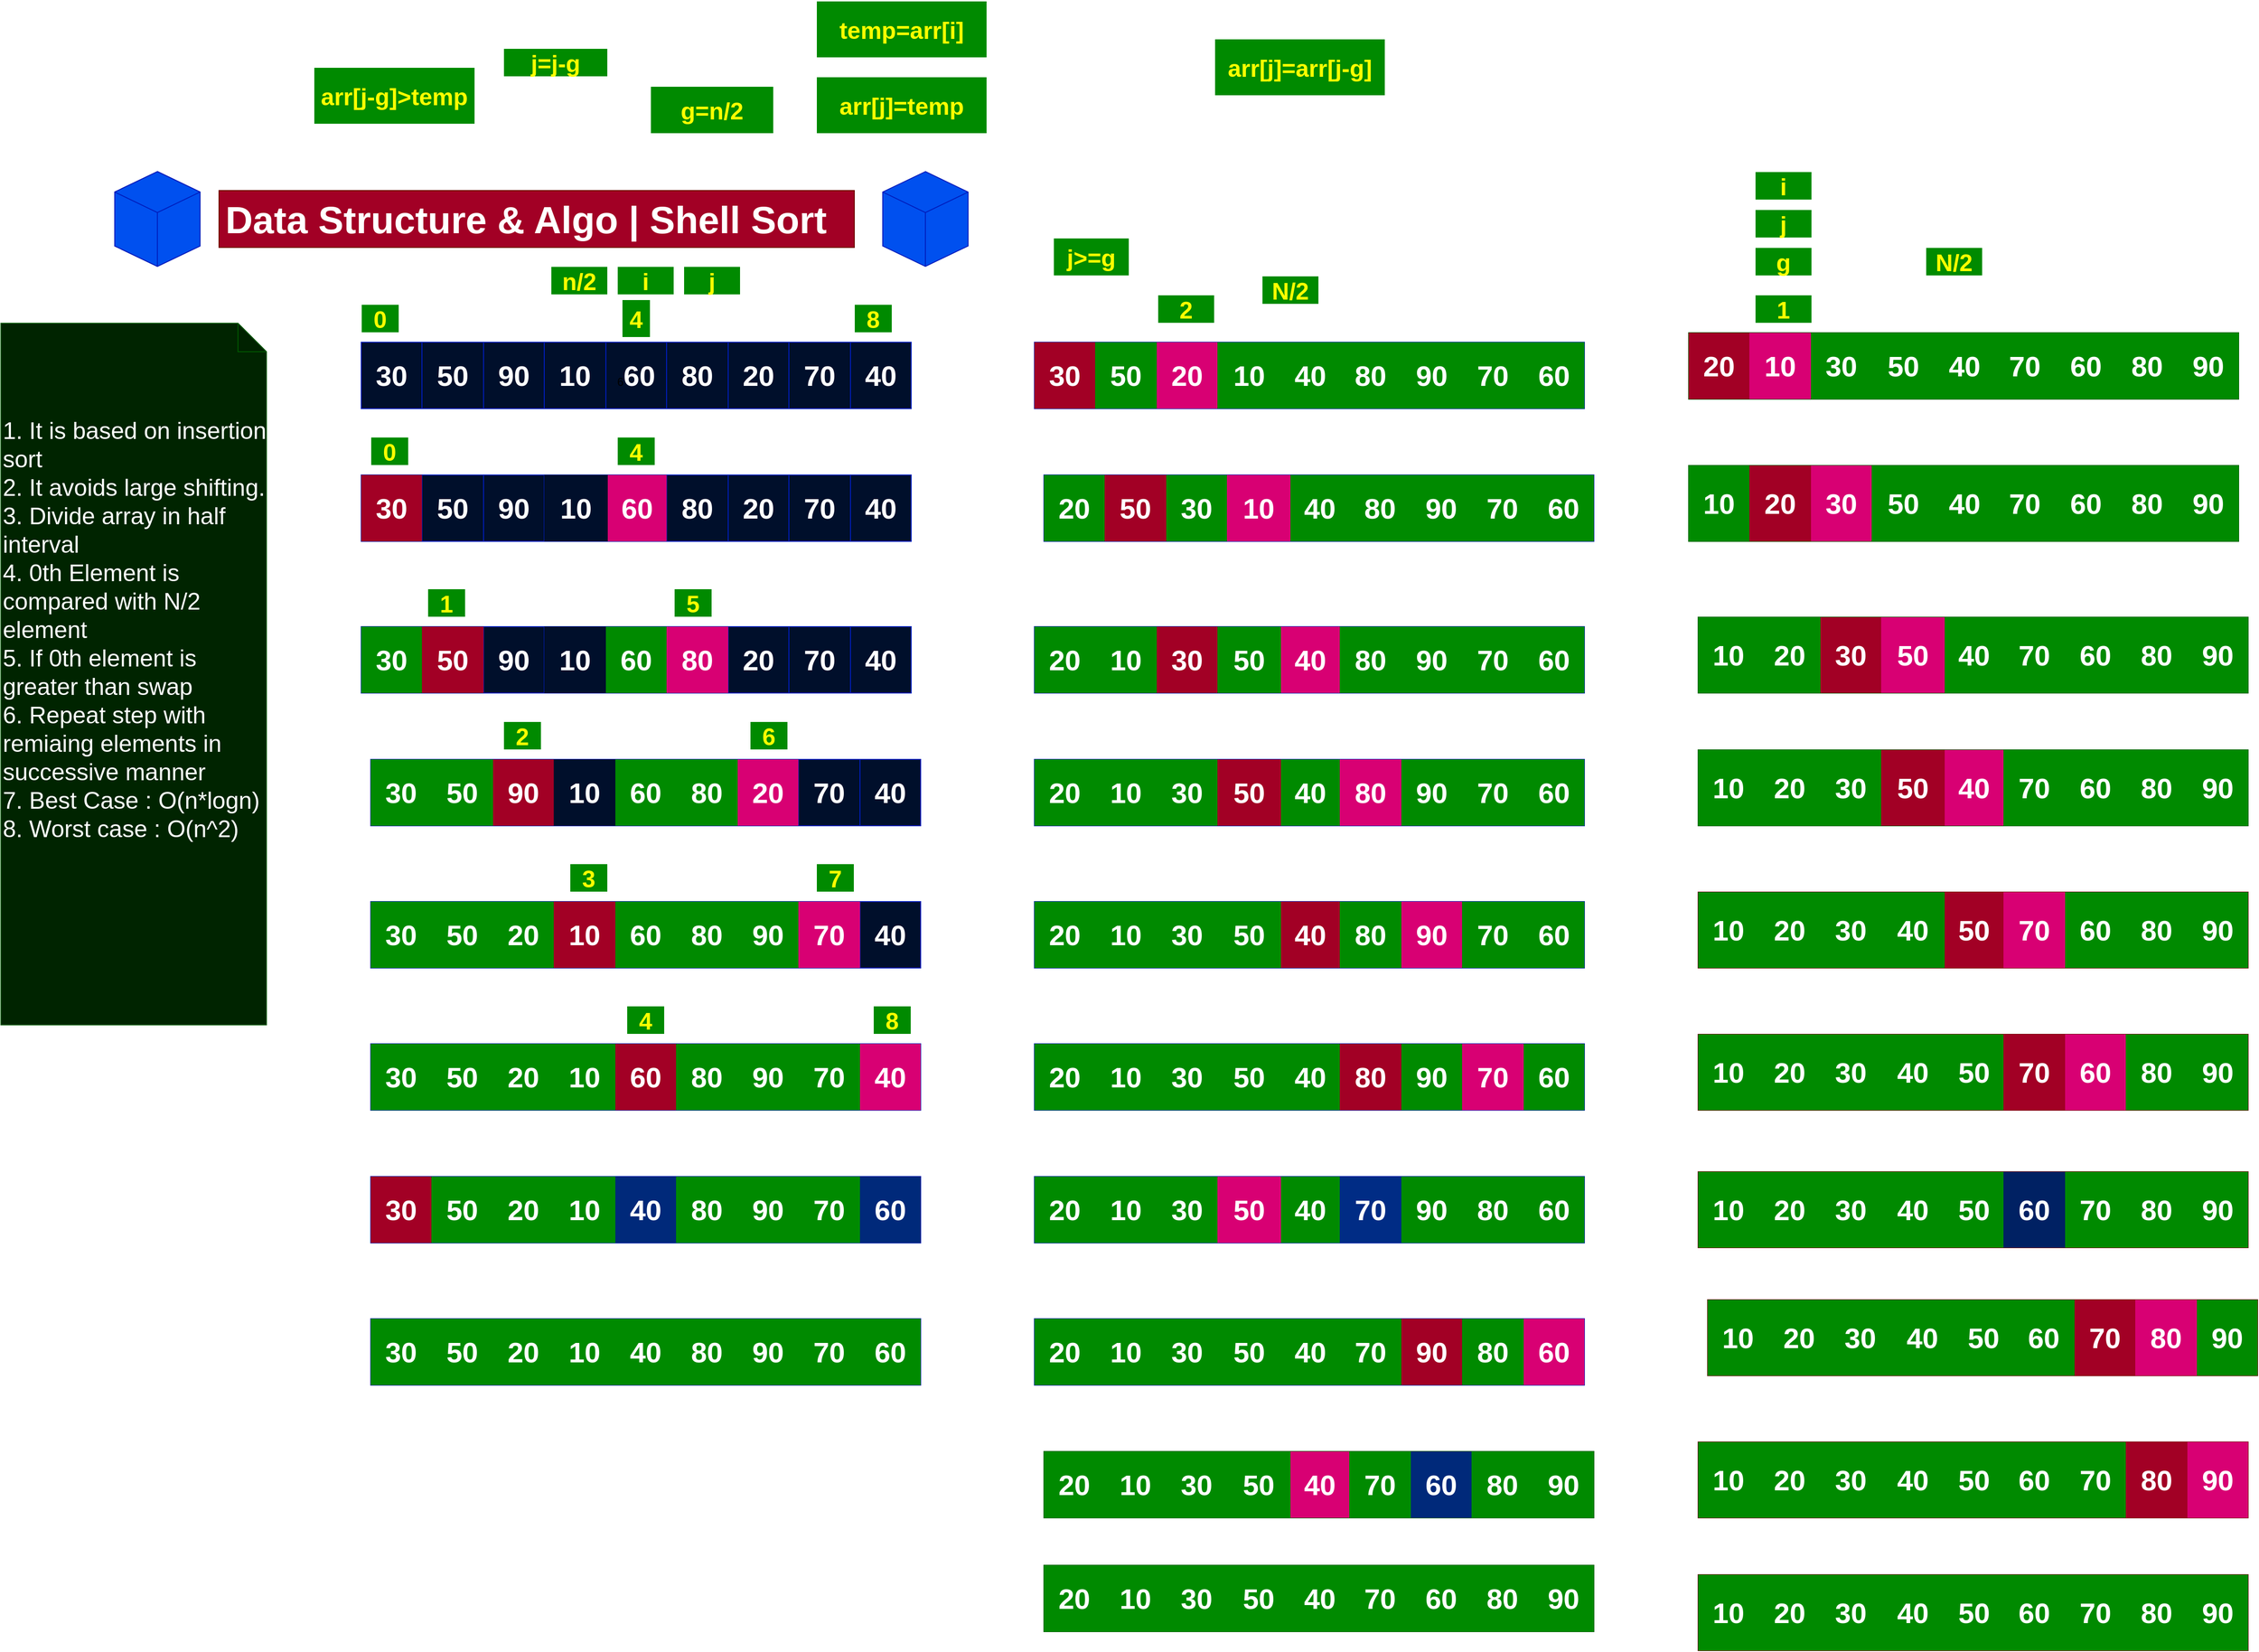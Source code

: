 <mxfile version="15.4.0" type="device"><diagram id="IiSkzDn5n-7h_sYa9Nro" name="Page-1"><mxGraphModel dx="2326" dy="1727" grid="1" gridSize="10" guides="1" tooltips="1" connect="1" arrows="1" fold="1" page="1" pageScale="1" pageWidth="850" pageHeight="1100" math="0" shadow="0"><root><mxCell id="0"/><mxCell id="1" parent="0"/><mxCell id="XYOXgEVWm5vZk87XaE72-1" value="&lt;font style=&quot;font-size: 40px&quot;&gt;&lt;b&gt;Data Structure &amp;amp; Algo | Shell Sort&amp;nbsp;&amp;nbsp;&lt;/b&gt;&lt;/font&gt;" style="rounded=0;whiteSpace=wrap;html=1;fillColor=#a20025;strokeColor=#6F0000;fontColor=#ffffff;" vertex="1" parent="1"><mxGeometry x="90" y="10" width="670" height="60" as="geometry"/></mxCell><mxCell id="XYOXgEVWm5vZk87XaE72-2" value="" style="html=1;whiteSpace=wrap;shape=isoCube2;backgroundOutline=1;isoAngle=15;fillColor=#0050ef;strokeColor=#001DBC;fontColor=#ffffff;" vertex="1" parent="1"><mxGeometry x="-20" y="-10" width="90" height="100" as="geometry"/></mxCell><mxCell id="XYOXgEVWm5vZk87XaE72-3" value="" style="html=1;whiteSpace=wrap;shape=isoCube2;backgroundOutline=1;isoAngle=15;fillColor=#0050ef;strokeColor=#001DBC;fontColor=#ffffff;" vertex="1" parent="1"><mxGeometry x="-20" y="-10" width="90" height="100" as="geometry"/></mxCell><mxCell id="XYOXgEVWm5vZk87XaE72-4" value="" style="html=1;whiteSpace=wrap;shape=isoCube2;backgroundOutline=1;isoAngle=15;fillColor=#0050ef;strokeColor=#001DBC;fontColor=#ffffff;" vertex="1" parent="1"><mxGeometry x="790" y="-10" width="90" height="100" as="geometry"/></mxCell><mxCell id="XYOXgEVWm5vZk87XaE72-5" value="&lt;font style=&quot;font-size: 25px&quot;&gt;1. It is based on insertion sort&lt;br&gt;2. It avoids large shifting.&lt;br&gt;3. Divide array in half interval&lt;br&gt;4. 0th Element is compared with N/2 element&lt;br&gt;5. If 0th element is greater than swap&lt;br&gt;6. Repeat step with remiaing elements in successive manner&lt;br&gt;7. Best Case : O(n*logn)&lt;br&gt;8. Worst case : O(n^2)&lt;br&gt;&lt;br&gt;&lt;table&gt;&lt;tbody&gt;&lt;tr&gt;&lt;td&gt;&lt;br&gt;&lt;/td&gt;&lt;td&gt;&lt;br&gt;&lt;/td&gt;&lt;td&gt;&lt;br&gt;&lt;/td&gt;&lt;td&gt;&lt;br&gt;&lt;/td&gt;&lt;td&gt;&lt;br&gt;&lt;/td&gt;&lt;td&gt;&lt;br&gt;&lt;/td&gt;&lt;td&gt;&lt;br&gt;&lt;/td&gt;&lt;td&gt;&lt;br&gt;&lt;/td&gt;&lt;/tr&gt;&lt;/tbody&gt;&lt;/table&gt;&lt;br&gt;&lt;/font&gt;" style="shape=note;whiteSpace=wrap;html=1;backgroundOutline=1;darkOpacity=0.05;fillColor=#002400;strokeColor=#005700;fontColor=#ffffff;align=left;" vertex="1" parent="1"><mxGeometry x="-140" y="150" width="280" height="740" as="geometry"/></mxCell><mxCell id="XYOXgEVWm5vZk87XaE72-6" value="" style="shape=table;startSize=0;container=1;collapsible=0;childLayout=tableLayout;fillColor=#000F2B;align=center;strokeColor=#001DBC;fontColor=#ffffff;" vertex="1" parent="1"><mxGeometry x="240" y="170" width="580" height="70" as="geometry"/></mxCell><mxCell id="XYOXgEVWm5vZk87XaE72-7" value="" style="shape=partialRectangle;collapsible=0;dropTarget=0;pointerEvents=0;fillColor=none;top=0;left=0;bottom=0;right=0;points=[[0,0.5],[1,0.5]];portConstraint=eastwest;align=left;" vertex="1" parent="XYOXgEVWm5vZk87XaE72-6"><mxGeometry width="580" height="70" as="geometry"/></mxCell><mxCell id="XYOXgEVWm5vZk87XaE72-8" value="&lt;font color=&quot;#ffffff&quot; size=&quot;1&quot;&gt;&lt;b style=&quot;font-size: 30px&quot;&gt;30&lt;/b&gt;&lt;/font&gt;" style="shape=partialRectangle;html=1;whiteSpace=wrap;connectable=0;overflow=hidden;fillColor=none;top=0;left=0;bottom=0;right=0;pointerEvents=1;align=center;" vertex="1" parent="XYOXgEVWm5vZk87XaE72-7"><mxGeometry width="64" height="70" as="geometry"><mxRectangle width="64" height="70" as="alternateBounds"/></mxGeometry></mxCell><mxCell id="XYOXgEVWm5vZk87XaE72-9" value="&lt;b style=&quot;color: rgb(255, 255, 255); font-size: 30px;&quot;&gt;50&lt;/b&gt;" style="shape=partialRectangle;html=1;whiteSpace=wrap;connectable=0;overflow=hidden;fillColor=none;top=0;left=0;bottom=0;right=0;pointerEvents=1;align=center;" vertex="1" parent="XYOXgEVWm5vZk87XaE72-7"><mxGeometry x="64" width="65" height="70" as="geometry"><mxRectangle width="65" height="70" as="alternateBounds"/></mxGeometry></mxCell><mxCell id="XYOXgEVWm5vZk87XaE72-10" value="&lt;b style=&quot;color: rgb(255, 255, 255); font-size: 30px;&quot;&gt;90&lt;/b&gt;" style="shape=partialRectangle;html=1;whiteSpace=wrap;connectable=0;overflow=hidden;fillColor=none;top=0;left=0;bottom=0;right=0;pointerEvents=1;align=center;" vertex="1" parent="XYOXgEVWm5vZk87XaE72-7"><mxGeometry x="129" width="64" height="70" as="geometry"><mxRectangle width="64" height="70" as="alternateBounds"/></mxGeometry></mxCell><mxCell id="XYOXgEVWm5vZk87XaE72-11" value="&lt;b style=&quot;color: rgb(255, 255, 255); font-size: 30px;&quot;&gt;10&lt;/b&gt;" style="shape=partialRectangle;html=1;whiteSpace=wrap;connectable=0;overflow=hidden;fillColor=none;top=0;left=0;bottom=0;right=0;pointerEvents=1;align=center;" vertex="1" parent="XYOXgEVWm5vZk87XaE72-7"><mxGeometry x="193" width="65" height="70" as="geometry"><mxRectangle width="65" height="70" as="alternateBounds"/></mxGeometry></mxCell><mxCell id="XYOXgEVWm5vZk87XaE72-12" value="&lt;div style=&quot;&quot;&gt;&lt;span&gt;6&lt;font color=&quot;#ffffff&quot;&gt;&lt;span style=&quot;font-size: 30px&quot;&gt;&lt;b&gt;60&lt;/b&gt;&lt;/span&gt;&lt;/font&gt;&lt;/span&gt;&lt;/div&gt;" style="shape=partialRectangle;html=1;whiteSpace=wrap;connectable=0;overflow=hidden;fillColor=none;top=0;left=0;bottom=0;right=0;pointerEvents=1;align=center;" vertex="1" parent="XYOXgEVWm5vZk87XaE72-7"><mxGeometry x="258" width="64" height="70" as="geometry"><mxRectangle width="64" height="70" as="alternateBounds"/></mxGeometry></mxCell><mxCell id="XYOXgEVWm5vZk87XaE72-13" value="&lt;b style=&quot;color: rgb(255, 255, 255); font-size: 30px;&quot;&gt;80&lt;/b&gt;" style="shape=partialRectangle;html=1;whiteSpace=wrap;connectable=0;overflow=hidden;fillColor=none;top=0;left=0;bottom=0;right=0;pointerEvents=1;align=center;" vertex="1" parent="XYOXgEVWm5vZk87XaE72-7"><mxGeometry x="322" width="65" height="70" as="geometry"><mxRectangle width="65" height="70" as="alternateBounds"/></mxGeometry></mxCell><mxCell id="XYOXgEVWm5vZk87XaE72-14" value="&lt;b style=&quot;color: rgb(255, 255, 255); font-size: 30px;&quot;&gt;20&lt;/b&gt;" style="shape=partialRectangle;html=1;whiteSpace=wrap;connectable=0;overflow=hidden;fillColor=none;top=0;left=0;bottom=0;right=0;pointerEvents=1;align=center;" vertex="1" parent="XYOXgEVWm5vZk87XaE72-7"><mxGeometry x="387" width="64" height="70" as="geometry"><mxRectangle width="64" height="70" as="alternateBounds"/></mxGeometry></mxCell><mxCell id="XYOXgEVWm5vZk87XaE72-15" value="&lt;b style=&quot;color: rgb(255, 255, 255); font-size: 30px;&quot;&gt;70&lt;/b&gt;" style="shape=partialRectangle;html=1;whiteSpace=wrap;connectable=0;overflow=hidden;fillColor=none;top=0;left=0;bottom=0;right=0;pointerEvents=1;align=center;" vertex="1" parent="XYOXgEVWm5vZk87XaE72-7"><mxGeometry x="451" width="65" height="70" as="geometry"><mxRectangle width="65" height="70" as="alternateBounds"/></mxGeometry></mxCell><mxCell id="XYOXgEVWm5vZk87XaE72-16" value="&lt;b style=&quot;color: rgb(255, 255, 255); font-size: 30px;&quot;&gt;40&lt;/b&gt;" style="shape=partialRectangle;html=1;whiteSpace=wrap;connectable=0;overflow=hidden;fillColor=none;top=0;left=0;bottom=0;right=0;pointerEvents=1;align=center;" vertex="1" parent="XYOXgEVWm5vZk87XaE72-7"><mxGeometry x="516" width="64" height="70" as="geometry"><mxRectangle width="64" height="70" as="alternateBounds"/></mxGeometry></mxCell><mxCell id="XYOXgEVWm5vZk87XaE72-17" value="" style="shape=table;startSize=0;container=1;collapsible=0;childLayout=tableLayout;fillColor=#000F2B;align=center;strokeColor=#001DBC;fontColor=#ffffff;" vertex="1" parent="1"><mxGeometry x="240" y="310" width="580" height="70" as="geometry"/></mxCell><mxCell id="XYOXgEVWm5vZk87XaE72-18" value="" style="shape=partialRectangle;collapsible=0;dropTarget=0;pointerEvents=0;fillColor=none;top=0;left=0;bottom=0;right=0;points=[[0,0.5],[1,0.5]];portConstraint=eastwest;align=left;" vertex="1" parent="XYOXgEVWm5vZk87XaE72-17"><mxGeometry width="580" height="70" as="geometry"/></mxCell><mxCell id="XYOXgEVWm5vZk87XaE72-19" value="&lt;font color=&quot;#ffffff&quot; size=&quot;1&quot;&gt;&lt;b style=&quot;font-size: 30px&quot;&gt;30&lt;/b&gt;&lt;/font&gt;" style="shape=partialRectangle;html=1;whiteSpace=wrap;connectable=0;overflow=hidden;fillColor=#a20025;top=0;left=0;bottom=0;right=0;pointerEvents=1;align=center;strokeColor=#6F0000;fontColor=#ffffff;" vertex="1" parent="XYOXgEVWm5vZk87XaE72-18"><mxGeometry width="64" height="70" as="geometry"><mxRectangle width="64" height="70" as="alternateBounds"/></mxGeometry></mxCell><mxCell id="XYOXgEVWm5vZk87XaE72-20" value="&lt;b style=&quot;color: rgb(255, 255, 255); font-size: 30px;&quot;&gt;50&lt;/b&gt;" style="shape=partialRectangle;html=1;whiteSpace=wrap;connectable=0;overflow=hidden;fillColor=none;top=0;left=0;bottom=0;right=0;pointerEvents=1;align=center;" vertex="1" parent="XYOXgEVWm5vZk87XaE72-18"><mxGeometry x="64" width="65" height="70" as="geometry"><mxRectangle width="65" height="70" as="alternateBounds"/></mxGeometry></mxCell><mxCell id="XYOXgEVWm5vZk87XaE72-21" value="&lt;b style=&quot;color: rgb(255, 255, 255); font-size: 30px;&quot;&gt;90&lt;/b&gt;" style="shape=partialRectangle;html=1;whiteSpace=wrap;connectable=0;overflow=hidden;fillColor=none;top=0;left=0;bottom=0;right=0;pointerEvents=1;align=center;" vertex="1" parent="XYOXgEVWm5vZk87XaE72-18"><mxGeometry x="129" width="64" height="70" as="geometry"><mxRectangle width="64" height="70" as="alternateBounds"/></mxGeometry></mxCell><mxCell id="XYOXgEVWm5vZk87XaE72-22" value="&lt;b style=&quot;color: rgb(255, 255, 255); font-size: 30px;&quot;&gt;10&lt;/b&gt;" style="shape=partialRectangle;html=1;whiteSpace=wrap;connectable=0;overflow=hidden;fillColor=#000F2B;top=0;left=0;bottom=0;right=0;pointerEvents=1;align=center;strokeColor=#A50040;fontColor=#ffffff;" vertex="1" parent="XYOXgEVWm5vZk87XaE72-18"><mxGeometry x="193" width="67" height="70" as="geometry"><mxRectangle width="67" height="70" as="alternateBounds"/></mxGeometry></mxCell><mxCell id="XYOXgEVWm5vZk87XaE72-23" value="&lt;div&gt;&lt;span&gt;&lt;font color=&quot;#ffffff&quot;&gt;&lt;span style=&quot;font-size: 30px&quot;&gt;&lt;b&gt;60&lt;/b&gt;&lt;/span&gt;&lt;/font&gt;&lt;/span&gt;&lt;/div&gt;" style="shape=partialRectangle;html=1;whiteSpace=wrap;connectable=0;overflow=hidden;fillColor=#d80073;top=0;left=0;bottom=0;right=0;pointerEvents=1;align=center;strokeColor=#A50040;fontColor=#ffffff;" vertex="1" parent="XYOXgEVWm5vZk87XaE72-18"><mxGeometry x="260" width="62" height="70" as="geometry"><mxRectangle width="62" height="70" as="alternateBounds"/></mxGeometry></mxCell><mxCell id="XYOXgEVWm5vZk87XaE72-24" value="&lt;b style=&quot;color: rgb(255, 255, 255); font-size: 30px;&quot;&gt;80&lt;/b&gt;" style="shape=partialRectangle;html=1;whiteSpace=wrap;connectable=0;overflow=hidden;fillColor=none;top=0;left=0;bottom=0;right=0;pointerEvents=1;align=center;" vertex="1" parent="XYOXgEVWm5vZk87XaE72-18"><mxGeometry x="322" width="65" height="70" as="geometry"><mxRectangle width="65" height="70" as="alternateBounds"/></mxGeometry></mxCell><mxCell id="XYOXgEVWm5vZk87XaE72-25" value="&lt;b style=&quot;color: rgb(255, 255, 255); font-size: 30px;&quot;&gt;20&lt;/b&gt;" style="shape=partialRectangle;html=1;whiteSpace=wrap;connectable=0;overflow=hidden;fillColor=none;top=0;left=0;bottom=0;right=0;pointerEvents=1;align=center;" vertex="1" parent="XYOXgEVWm5vZk87XaE72-18"><mxGeometry x="387" width="64" height="70" as="geometry"><mxRectangle width="64" height="70" as="alternateBounds"/></mxGeometry></mxCell><mxCell id="XYOXgEVWm5vZk87XaE72-26" value="&lt;b style=&quot;color: rgb(255, 255, 255); font-size: 30px;&quot;&gt;70&lt;/b&gt;" style="shape=partialRectangle;html=1;whiteSpace=wrap;connectable=0;overflow=hidden;fillColor=none;top=0;left=0;bottom=0;right=0;pointerEvents=1;align=center;" vertex="1" parent="XYOXgEVWm5vZk87XaE72-18"><mxGeometry x="451" width="65" height="70" as="geometry"><mxRectangle width="65" height="70" as="alternateBounds"/></mxGeometry></mxCell><mxCell id="XYOXgEVWm5vZk87XaE72-27" value="&lt;b style=&quot;color: rgb(255, 255, 255); font-size: 30px;&quot;&gt;40&lt;/b&gt;" style="shape=partialRectangle;html=1;whiteSpace=wrap;connectable=0;overflow=hidden;fillColor=none;top=0;left=0;bottom=0;right=0;pointerEvents=1;align=center;" vertex="1" parent="XYOXgEVWm5vZk87XaE72-18"><mxGeometry x="516" width="64" height="70" as="geometry"><mxRectangle width="64" height="70" as="alternateBounds"/></mxGeometry></mxCell><mxCell id="XYOXgEVWm5vZk87XaE72-28" value="" style="shape=table;startSize=0;container=1;collapsible=0;childLayout=tableLayout;fillColor=#000F2B;align=center;strokeColor=#001DBC;fontColor=#ffffff;" vertex="1" parent="1"><mxGeometry x="240" y="470" width="580" height="70" as="geometry"/></mxCell><mxCell id="XYOXgEVWm5vZk87XaE72-29" value="" style="shape=partialRectangle;collapsible=0;dropTarget=0;pointerEvents=0;fillColor=none;top=0;left=0;bottom=0;right=0;points=[[0,0.5],[1,0.5]];portConstraint=eastwest;align=left;" vertex="1" parent="XYOXgEVWm5vZk87XaE72-28"><mxGeometry width="580" height="70" as="geometry"/></mxCell><mxCell id="XYOXgEVWm5vZk87XaE72-30" value="&lt;font color=&quot;#ffffff&quot; size=&quot;1&quot;&gt;&lt;b style=&quot;font-size: 30px&quot;&gt;30&lt;/b&gt;&lt;/font&gt;" style="shape=partialRectangle;html=1;whiteSpace=wrap;connectable=0;overflow=hidden;fillColor=#008a00;top=0;left=0;bottom=0;right=0;pointerEvents=1;align=center;strokeColor=#005700;fontColor=#ffffff;" vertex="1" parent="XYOXgEVWm5vZk87XaE72-29"><mxGeometry width="64" height="70" as="geometry"><mxRectangle width="64" height="70" as="alternateBounds"/></mxGeometry></mxCell><mxCell id="XYOXgEVWm5vZk87XaE72-31" value="&lt;b style=&quot;color: rgb(255, 255, 255); font-size: 30px;&quot;&gt;50&lt;/b&gt;" style="shape=partialRectangle;html=1;whiteSpace=wrap;connectable=0;overflow=hidden;fillColor=#a20025;top=0;left=0;bottom=0;right=0;pointerEvents=1;align=center;strokeColor=#6F0000;fontColor=#ffffff;" vertex="1" parent="XYOXgEVWm5vZk87XaE72-29"><mxGeometry x="64" width="65" height="70" as="geometry"><mxRectangle width="65" height="70" as="alternateBounds"/></mxGeometry></mxCell><mxCell id="XYOXgEVWm5vZk87XaE72-32" value="&lt;b style=&quot;color: rgb(255, 255, 255); font-size: 30px;&quot;&gt;90&lt;/b&gt;" style="shape=partialRectangle;html=1;whiteSpace=wrap;connectable=0;overflow=hidden;fillColor=none;top=0;left=0;bottom=0;right=0;pointerEvents=1;align=center;" vertex="1" parent="XYOXgEVWm5vZk87XaE72-29"><mxGeometry x="129" width="64" height="70" as="geometry"><mxRectangle width="64" height="70" as="alternateBounds"/></mxGeometry></mxCell><mxCell id="XYOXgEVWm5vZk87XaE72-33" value="&lt;b style=&quot;color: rgb(255 , 255 , 255) ; font-size: 30px&quot;&gt;10&lt;/b&gt;" style="shape=partialRectangle;html=1;whiteSpace=wrap;connectable=0;overflow=hidden;fillColor=#000F2B;top=0;left=0;bottom=0;right=0;pointerEvents=1;align=center;strokeColor=#A50040;fontColor=#ffffff;" vertex="1" parent="XYOXgEVWm5vZk87XaE72-29"><mxGeometry x="193" width="65" height="70" as="geometry"><mxRectangle width="65" height="70" as="alternateBounds"/></mxGeometry></mxCell><mxCell id="XYOXgEVWm5vZk87XaE72-34" value="&lt;div&gt;&lt;span&gt;&lt;font color=&quot;#ffffff&quot;&gt;&lt;span style=&quot;font-size: 30px&quot;&gt;&lt;b&gt;60&lt;/b&gt;&lt;/span&gt;&lt;/font&gt;&lt;/span&gt;&lt;/div&gt;" style="shape=partialRectangle;html=1;whiteSpace=wrap;connectable=0;overflow=hidden;fillColor=#008a00;top=0;left=0;bottom=0;right=0;pointerEvents=1;align=center;strokeColor=#005700;fontColor=#ffffff;" vertex="1" parent="XYOXgEVWm5vZk87XaE72-29"><mxGeometry x="258" width="64" height="70" as="geometry"><mxRectangle width="64" height="70" as="alternateBounds"/></mxGeometry></mxCell><mxCell id="XYOXgEVWm5vZk87XaE72-35" value="&lt;b style=&quot;color: rgb(255, 255, 255); font-size: 30px;&quot;&gt;80&lt;/b&gt;" style="shape=partialRectangle;html=1;whiteSpace=wrap;connectable=0;overflow=hidden;fillColor=#d80073;top=0;left=0;bottom=0;right=0;pointerEvents=1;align=center;strokeColor=#A50040;fontColor=#ffffff;" vertex="1" parent="XYOXgEVWm5vZk87XaE72-29"><mxGeometry x="322" width="65" height="70" as="geometry"><mxRectangle width="65" height="70" as="alternateBounds"/></mxGeometry></mxCell><mxCell id="XYOXgEVWm5vZk87XaE72-36" value="&lt;b style=&quot;color: rgb(255, 255, 255); font-size: 30px;&quot;&gt;20&lt;/b&gt;" style="shape=partialRectangle;html=1;whiteSpace=wrap;connectable=0;overflow=hidden;fillColor=none;top=0;left=0;bottom=0;right=0;pointerEvents=1;align=center;" vertex="1" parent="XYOXgEVWm5vZk87XaE72-29"><mxGeometry x="387" width="64" height="70" as="geometry"><mxRectangle width="64" height="70" as="alternateBounds"/></mxGeometry></mxCell><mxCell id="XYOXgEVWm5vZk87XaE72-37" value="&lt;b style=&quot;color: rgb(255, 255, 255); font-size: 30px;&quot;&gt;70&lt;/b&gt;" style="shape=partialRectangle;html=1;whiteSpace=wrap;connectable=0;overflow=hidden;fillColor=none;top=0;left=0;bottom=0;right=0;pointerEvents=1;align=center;" vertex="1" parent="XYOXgEVWm5vZk87XaE72-29"><mxGeometry x="451" width="65" height="70" as="geometry"><mxRectangle width="65" height="70" as="alternateBounds"/></mxGeometry></mxCell><mxCell id="XYOXgEVWm5vZk87XaE72-38" value="&lt;b style=&quot;color: rgb(255, 255, 255); font-size: 30px;&quot;&gt;40&lt;/b&gt;" style="shape=partialRectangle;html=1;whiteSpace=wrap;connectable=0;overflow=hidden;fillColor=none;top=0;left=0;bottom=0;right=0;pointerEvents=1;align=center;" vertex="1" parent="XYOXgEVWm5vZk87XaE72-29"><mxGeometry x="516" width="64" height="70" as="geometry"><mxRectangle width="64" height="70" as="alternateBounds"/></mxGeometry></mxCell><mxCell id="XYOXgEVWm5vZk87XaE72-39" value="" style="shape=table;startSize=0;container=1;collapsible=0;childLayout=tableLayout;fillColor=#000F2B;align=center;strokeColor=#001DBC;fontColor=#ffffff;" vertex="1" parent="1"><mxGeometry x="250" y="610" width="580" height="70" as="geometry"/></mxCell><mxCell id="XYOXgEVWm5vZk87XaE72-40" value="" style="shape=partialRectangle;collapsible=0;dropTarget=0;pointerEvents=0;fillColor=none;top=0;left=0;bottom=0;right=0;points=[[0,0.5],[1,0.5]];portConstraint=eastwest;align=left;" vertex="1" parent="XYOXgEVWm5vZk87XaE72-39"><mxGeometry width="580" height="70" as="geometry"/></mxCell><mxCell id="XYOXgEVWm5vZk87XaE72-41" value="&lt;font color=&quot;#ffffff&quot; size=&quot;1&quot;&gt;&lt;b style=&quot;font-size: 30px&quot;&gt;30&lt;/b&gt;&lt;/font&gt;" style="shape=partialRectangle;html=1;whiteSpace=wrap;connectable=0;overflow=hidden;fillColor=#008a00;top=0;left=0;bottom=0;right=0;pointerEvents=1;align=center;strokeColor=#005700;fontColor=#ffffff;" vertex="1" parent="XYOXgEVWm5vZk87XaE72-40"><mxGeometry width="64" height="70" as="geometry"><mxRectangle width="64" height="70" as="alternateBounds"/></mxGeometry></mxCell><mxCell id="XYOXgEVWm5vZk87XaE72-42" value="&lt;b style=&quot;color: rgb(255, 255, 255); font-size: 30px;&quot;&gt;50&lt;/b&gt;" style="shape=partialRectangle;html=1;whiteSpace=wrap;connectable=0;overflow=hidden;fillColor=#008a00;top=0;left=0;bottom=0;right=0;pointerEvents=1;align=center;strokeColor=#005700;fontColor=#ffffff;" vertex="1" parent="XYOXgEVWm5vZk87XaE72-40"><mxGeometry x="64" width="65" height="70" as="geometry"><mxRectangle width="65" height="70" as="alternateBounds"/></mxGeometry></mxCell><mxCell id="XYOXgEVWm5vZk87XaE72-43" value="&lt;b style=&quot;color: rgb(255, 255, 255); font-size: 30px;&quot;&gt;90&lt;/b&gt;" style="shape=partialRectangle;html=1;whiteSpace=wrap;connectable=0;overflow=hidden;fillColor=#a20025;top=0;left=0;bottom=0;right=0;pointerEvents=1;align=center;strokeColor=#6F0000;fontColor=#ffffff;" vertex="1" parent="XYOXgEVWm5vZk87XaE72-40"><mxGeometry x="129" width="64" height="70" as="geometry"><mxRectangle width="64" height="70" as="alternateBounds"/></mxGeometry></mxCell><mxCell id="XYOXgEVWm5vZk87XaE72-44" value="&lt;b style=&quot;color: rgb(255 , 255 , 255) ; font-size: 30px&quot;&gt;10&lt;/b&gt;" style="shape=partialRectangle;html=1;whiteSpace=wrap;connectable=0;overflow=hidden;fillColor=#000F2B;top=0;left=0;bottom=0;right=0;pointerEvents=1;align=center;strokeColor=#A50040;fontColor=#ffffff;" vertex="1" parent="XYOXgEVWm5vZk87XaE72-40"><mxGeometry x="193" width="65" height="70" as="geometry"><mxRectangle width="65" height="70" as="alternateBounds"/></mxGeometry></mxCell><mxCell id="XYOXgEVWm5vZk87XaE72-45" value="&lt;div&gt;&lt;span&gt;&lt;font color=&quot;#ffffff&quot;&gt;&lt;span style=&quot;font-size: 30px&quot;&gt;&lt;b&gt;60&lt;/b&gt;&lt;/span&gt;&lt;/font&gt;&lt;/span&gt;&lt;/div&gt;" style="shape=partialRectangle;html=1;whiteSpace=wrap;connectable=0;overflow=hidden;fillColor=#008a00;top=0;left=0;bottom=0;right=0;pointerEvents=1;align=center;strokeColor=#005700;fontColor=#ffffff;" vertex="1" parent="XYOXgEVWm5vZk87XaE72-40"><mxGeometry x="258" width="64" height="70" as="geometry"><mxRectangle width="64" height="70" as="alternateBounds"/></mxGeometry></mxCell><mxCell id="XYOXgEVWm5vZk87XaE72-46" value="&lt;b style=&quot;color: rgb(255, 255, 255); font-size: 30px;&quot;&gt;80&lt;/b&gt;" style="shape=partialRectangle;html=1;whiteSpace=wrap;connectable=0;overflow=hidden;fillColor=#008a00;top=0;left=0;bottom=0;right=0;pointerEvents=1;align=center;strokeColor=#005700;fontColor=#ffffff;" vertex="1" parent="XYOXgEVWm5vZk87XaE72-40"><mxGeometry x="322" width="65" height="70" as="geometry"><mxRectangle width="65" height="70" as="alternateBounds"/></mxGeometry></mxCell><mxCell id="XYOXgEVWm5vZk87XaE72-47" value="&lt;b style=&quot;color: rgb(255, 255, 255); font-size: 30px;&quot;&gt;20&lt;/b&gt;" style="shape=partialRectangle;html=1;whiteSpace=wrap;connectable=0;overflow=hidden;fillColor=#d80073;top=0;left=0;bottom=0;right=0;pointerEvents=1;align=center;strokeColor=#A50040;fontColor=#ffffff;" vertex="1" parent="XYOXgEVWm5vZk87XaE72-40"><mxGeometry x="387" width="64" height="70" as="geometry"><mxRectangle width="64" height="70" as="alternateBounds"/></mxGeometry></mxCell><mxCell id="XYOXgEVWm5vZk87XaE72-48" value="&lt;b style=&quot;color: rgb(255, 255, 255); font-size: 30px;&quot;&gt;70&lt;/b&gt;" style="shape=partialRectangle;html=1;whiteSpace=wrap;connectable=0;overflow=hidden;fillColor=none;top=0;left=0;bottom=0;right=0;pointerEvents=1;align=center;" vertex="1" parent="XYOXgEVWm5vZk87XaE72-40"><mxGeometry x="451" width="65" height="70" as="geometry"><mxRectangle width="65" height="70" as="alternateBounds"/></mxGeometry></mxCell><mxCell id="XYOXgEVWm5vZk87XaE72-49" value="&lt;b style=&quot;color: rgb(255, 255, 255); font-size: 30px;&quot;&gt;40&lt;/b&gt;" style="shape=partialRectangle;html=1;whiteSpace=wrap;connectable=0;overflow=hidden;fillColor=none;top=0;left=0;bottom=0;right=0;pointerEvents=1;align=center;" vertex="1" parent="XYOXgEVWm5vZk87XaE72-40"><mxGeometry x="516" width="64" height="70" as="geometry"><mxRectangle width="64" height="70" as="alternateBounds"/></mxGeometry></mxCell><mxCell id="XYOXgEVWm5vZk87XaE72-50" value="" style="shape=table;startSize=0;container=1;collapsible=0;childLayout=tableLayout;fillColor=#000F2B;align=center;strokeColor=#001DBC;fontColor=#ffffff;" vertex="1" parent="1"><mxGeometry x="250" y="760" width="580" height="70" as="geometry"/></mxCell><mxCell id="XYOXgEVWm5vZk87XaE72-51" value="" style="shape=partialRectangle;collapsible=0;dropTarget=0;pointerEvents=0;fillColor=none;top=0;left=0;bottom=0;right=0;points=[[0,0.5],[1,0.5]];portConstraint=eastwest;align=left;" vertex="1" parent="XYOXgEVWm5vZk87XaE72-50"><mxGeometry width="580" height="70" as="geometry"/></mxCell><mxCell id="XYOXgEVWm5vZk87XaE72-52" value="&lt;font color=&quot;#ffffff&quot; size=&quot;1&quot;&gt;&lt;b style=&quot;font-size: 30px&quot;&gt;30&lt;/b&gt;&lt;/font&gt;" style="shape=partialRectangle;html=1;whiteSpace=wrap;connectable=0;overflow=hidden;fillColor=#008a00;top=0;left=0;bottom=0;right=0;pointerEvents=1;align=center;strokeColor=#005700;fontColor=#ffffff;" vertex="1" parent="XYOXgEVWm5vZk87XaE72-51"><mxGeometry width="64" height="70" as="geometry"><mxRectangle width="64" height="70" as="alternateBounds"/></mxGeometry></mxCell><mxCell id="XYOXgEVWm5vZk87XaE72-53" value="&lt;b style=&quot;color: rgb(255, 255, 255); font-size: 30px;&quot;&gt;50&lt;/b&gt;" style="shape=partialRectangle;html=1;whiteSpace=wrap;connectable=0;overflow=hidden;fillColor=#008a00;top=0;left=0;bottom=0;right=0;pointerEvents=1;align=center;strokeColor=#005700;fontColor=#ffffff;" vertex="1" parent="XYOXgEVWm5vZk87XaE72-51"><mxGeometry x="64" width="65" height="70" as="geometry"><mxRectangle width="65" height="70" as="alternateBounds"/></mxGeometry></mxCell><mxCell id="XYOXgEVWm5vZk87XaE72-54" value="&lt;b style=&quot;color: rgb(255 , 255 , 255) ; font-size: 30px&quot;&gt;20&lt;/b&gt;" style="shape=partialRectangle;html=1;whiteSpace=wrap;connectable=0;overflow=hidden;fillColor=#008a00;top=0;left=0;bottom=0;right=0;pointerEvents=1;align=center;strokeColor=#005700;fontColor=#ffffff;" vertex="1" parent="XYOXgEVWm5vZk87XaE72-51"><mxGeometry x="129" width="64" height="70" as="geometry"><mxRectangle width="64" height="70" as="alternateBounds"/></mxGeometry></mxCell><mxCell id="XYOXgEVWm5vZk87XaE72-55" value="&lt;b style=&quot;color: rgb(255 , 255 , 255) ; font-size: 30px&quot;&gt;10&lt;/b&gt;" style="shape=partialRectangle;html=1;whiteSpace=wrap;connectable=0;overflow=hidden;fillColor=#a20025;top=0;left=0;bottom=0;right=0;pointerEvents=1;align=center;strokeColor=#6F0000;fontColor=#ffffff;" vertex="1" parent="XYOXgEVWm5vZk87XaE72-51"><mxGeometry x="193" width="65" height="70" as="geometry"><mxRectangle width="65" height="70" as="alternateBounds"/></mxGeometry></mxCell><mxCell id="XYOXgEVWm5vZk87XaE72-56" value="&lt;div&gt;&lt;span&gt;&lt;font color=&quot;#ffffff&quot;&gt;&lt;span style=&quot;font-size: 30px&quot;&gt;&lt;b&gt;60&lt;/b&gt;&lt;/span&gt;&lt;/font&gt;&lt;/span&gt;&lt;/div&gt;" style="shape=partialRectangle;html=1;whiteSpace=wrap;connectable=0;overflow=hidden;fillColor=#008a00;top=0;left=0;bottom=0;right=0;pointerEvents=1;align=center;strokeColor=#005700;fontColor=#ffffff;" vertex="1" parent="XYOXgEVWm5vZk87XaE72-51"><mxGeometry x="258" width="64" height="70" as="geometry"><mxRectangle width="64" height="70" as="alternateBounds"/></mxGeometry></mxCell><mxCell id="XYOXgEVWm5vZk87XaE72-57" value="&lt;b style=&quot;color: rgb(255 , 255 , 255) ; font-size: 30px&quot;&gt;80&lt;/b&gt;" style="shape=partialRectangle;html=1;whiteSpace=wrap;connectable=0;overflow=hidden;fillColor=#008a00;top=0;left=0;bottom=0;right=0;pointerEvents=1;align=center;strokeColor=#005700;fontColor=#ffffff;" vertex="1" parent="XYOXgEVWm5vZk87XaE72-51"><mxGeometry x="322" width="65" height="70" as="geometry"><mxRectangle width="65" height="70" as="alternateBounds"/></mxGeometry></mxCell><mxCell id="XYOXgEVWm5vZk87XaE72-58" value="&lt;b style=&quot;color: rgb(255 , 255 , 255) ; font-size: 30px&quot;&gt;90&lt;/b&gt;" style="shape=partialRectangle;html=1;whiteSpace=wrap;connectable=0;overflow=hidden;fillColor=#008a00;top=0;left=0;bottom=0;right=0;pointerEvents=1;align=center;strokeColor=#005700;fontColor=#ffffff;" vertex="1" parent="XYOXgEVWm5vZk87XaE72-51"><mxGeometry x="387" width="64" height="70" as="geometry"><mxRectangle width="64" height="70" as="alternateBounds"/></mxGeometry></mxCell><mxCell id="XYOXgEVWm5vZk87XaE72-59" value="&lt;b style=&quot;color: rgb(255, 255, 255); font-size: 30px;&quot;&gt;70&lt;/b&gt;" style="shape=partialRectangle;html=1;whiteSpace=wrap;connectable=0;overflow=hidden;fillColor=#d80073;top=0;left=0;bottom=0;right=0;pointerEvents=1;align=center;strokeColor=#A50040;fontColor=#ffffff;" vertex="1" parent="XYOXgEVWm5vZk87XaE72-51"><mxGeometry x="451" width="65" height="70" as="geometry"><mxRectangle width="65" height="70" as="alternateBounds"/></mxGeometry></mxCell><mxCell id="XYOXgEVWm5vZk87XaE72-60" value="&lt;b style=&quot;color: rgb(255, 255, 255); font-size: 30px;&quot;&gt;40&lt;/b&gt;" style="shape=partialRectangle;html=1;whiteSpace=wrap;connectable=0;overflow=hidden;fillColor=none;top=0;left=0;bottom=0;right=0;pointerEvents=1;align=center;" vertex="1" parent="XYOXgEVWm5vZk87XaE72-51"><mxGeometry x="516" width="64" height="70" as="geometry"><mxRectangle width="64" height="70" as="alternateBounds"/></mxGeometry></mxCell><mxCell id="XYOXgEVWm5vZk87XaE72-72" value="&lt;b&gt;&lt;font style=&quot;font-size: 25px&quot; color=&quot;#ffff00&quot;&gt;n/2&lt;/font&gt;&lt;/b&gt;" style="rounded=0;whiteSpace=wrap;html=1;strokeColor=#FFFFFF;fillColor=#008A00;align=center;" vertex="1" parent="1"><mxGeometry x="440" y="90" width="60" height="30" as="geometry"/></mxCell><mxCell id="XYOXgEVWm5vZk87XaE72-73" value="&lt;b&gt;&lt;font style=&quot;font-size: 25px&quot; color=&quot;#ffff00&quot;&gt;N/2&lt;/font&gt;&lt;/b&gt;" style="rounded=0;whiteSpace=wrap;html=1;strokeColor=#FFFFFF;fillColor=#008A00;align=center;" vertex="1" parent="1"><mxGeometry x="1190" y="100" width="60" height="30" as="geometry"/></mxCell><mxCell id="XYOXgEVWm5vZk87XaE72-74" value="" style="shape=table;startSize=0;container=1;collapsible=0;childLayout=tableLayout;fillColor=#000F2B;align=center;strokeColor=#001DBC;fontColor=#ffffff;" vertex="1" parent="1"><mxGeometry x="250" y="910" width="580" height="70" as="geometry"/></mxCell><mxCell id="XYOXgEVWm5vZk87XaE72-75" value="" style="shape=partialRectangle;collapsible=0;dropTarget=0;pointerEvents=0;fillColor=none;top=0;left=0;bottom=0;right=0;points=[[0,0.5],[1,0.5]];portConstraint=eastwest;align=left;" vertex="1" parent="XYOXgEVWm5vZk87XaE72-74"><mxGeometry width="580" height="70" as="geometry"/></mxCell><mxCell id="XYOXgEVWm5vZk87XaE72-76" value="&lt;font color=&quot;#ffffff&quot; size=&quot;1&quot;&gt;&lt;b style=&quot;font-size: 30px&quot;&gt;30&lt;/b&gt;&lt;/font&gt;" style="shape=partialRectangle;html=1;whiteSpace=wrap;connectable=0;overflow=hidden;fillColor=#008a00;top=0;left=0;bottom=0;right=0;pointerEvents=1;align=center;strokeColor=#005700;fontColor=#ffffff;" vertex="1" parent="XYOXgEVWm5vZk87XaE72-75"><mxGeometry width="64" height="70" as="geometry"><mxRectangle width="64" height="70" as="alternateBounds"/></mxGeometry></mxCell><mxCell id="XYOXgEVWm5vZk87XaE72-77" value="&lt;b style=&quot;color: rgb(255, 255, 255); font-size: 30px;&quot;&gt;50&lt;/b&gt;" style="shape=partialRectangle;html=1;whiteSpace=wrap;connectable=0;overflow=hidden;fillColor=#008a00;top=0;left=0;bottom=0;right=0;pointerEvents=1;align=center;strokeColor=#005700;fontColor=#ffffff;" vertex="1" parent="XYOXgEVWm5vZk87XaE72-75"><mxGeometry x="64" width="65" height="70" as="geometry"><mxRectangle width="65" height="70" as="alternateBounds"/></mxGeometry></mxCell><mxCell id="XYOXgEVWm5vZk87XaE72-78" value="&lt;b style=&quot;color: rgb(255 , 255 , 255) ; font-size: 30px&quot;&gt;20&lt;/b&gt;" style="shape=partialRectangle;html=1;whiteSpace=wrap;connectable=0;overflow=hidden;fillColor=#008a00;top=0;left=0;bottom=0;right=0;pointerEvents=1;align=center;strokeColor=#005700;fontColor=#ffffff;" vertex="1" parent="XYOXgEVWm5vZk87XaE72-75"><mxGeometry x="129" width="64" height="70" as="geometry"><mxRectangle width="64" height="70" as="alternateBounds"/></mxGeometry></mxCell><mxCell id="XYOXgEVWm5vZk87XaE72-79" value="&lt;b style=&quot;color: rgb(255 , 255 , 255) ; font-size: 30px&quot;&gt;10&lt;/b&gt;" style="shape=partialRectangle;html=1;whiteSpace=wrap;connectable=0;overflow=hidden;fillColor=#008a00;top=0;left=0;bottom=0;right=0;pointerEvents=1;align=center;strokeColor=#005700;fontColor=#ffffff;" vertex="1" parent="XYOXgEVWm5vZk87XaE72-75"><mxGeometry x="193" width="65" height="70" as="geometry"><mxRectangle width="65" height="70" as="alternateBounds"/></mxGeometry></mxCell><mxCell id="XYOXgEVWm5vZk87XaE72-80" value="&lt;div&gt;&lt;span&gt;&lt;font color=&quot;#ffffff&quot;&gt;&lt;span style=&quot;font-size: 30px&quot;&gt;&lt;b&gt;60&lt;/b&gt;&lt;/span&gt;&lt;/font&gt;&lt;/span&gt;&lt;/div&gt;" style="shape=partialRectangle;html=1;whiteSpace=wrap;connectable=0;overflow=hidden;fillColor=#a20025;top=0;left=0;bottom=0;right=0;pointerEvents=1;align=center;strokeColor=#6F0000;fontColor=#ffffff;" vertex="1" parent="XYOXgEVWm5vZk87XaE72-75"><mxGeometry x="258" width="64" height="70" as="geometry"><mxRectangle width="64" height="70" as="alternateBounds"/></mxGeometry></mxCell><mxCell id="XYOXgEVWm5vZk87XaE72-81" value="&lt;b style=&quot;color: rgb(255 , 255 , 255) ; font-size: 30px&quot;&gt;80&lt;/b&gt;" style="shape=partialRectangle;html=1;whiteSpace=wrap;connectable=0;overflow=hidden;fillColor=#008a00;top=0;left=0;bottom=0;right=0;pointerEvents=1;align=center;strokeColor=#005700;fontColor=#ffffff;" vertex="1" parent="XYOXgEVWm5vZk87XaE72-75"><mxGeometry x="322" width="65" height="70" as="geometry"><mxRectangle width="65" height="70" as="alternateBounds"/></mxGeometry></mxCell><mxCell id="XYOXgEVWm5vZk87XaE72-82" value="&lt;b style=&quot;color: rgb(255 , 255 , 255) ; font-size: 30px&quot;&gt;90&lt;/b&gt;" style="shape=partialRectangle;html=1;whiteSpace=wrap;connectable=0;overflow=hidden;fillColor=#008a00;top=0;left=0;bottom=0;right=0;pointerEvents=1;align=center;strokeColor=#005700;fontColor=#ffffff;" vertex="1" parent="XYOXgEVWm5vZk87XaE72-75"><mxGeometry x="387" width="64" height="70" as="geometry"><mxRectangle width="64" height="70" as="alternateBounds"/></mxGeometry></mxCell><mxCell id="XYOXgEVWm5vZk87XaE72-83" value="&lt;b style=&quot;color: rgb(255, 255, 255); font-size: 30px;&quot;&gt;70&lt;/b&gt;" style="shape=partialRectangle;html=1;whiteSpace=wrap;connectable=0;overflow=hidden;fillColor=#008a00;top=0;left=0;bottom=0;right=0;pointerEvents=1;align=center;strokeColor=#005700;fontColor=#ffffff;" vertex="1" parent="XYOXgEVWm5vZk87XaE72-75"><mxGeometry x="451" width="65" height="70" as="geometry"><mxRectangle width="65" height="70" as="alternateBounds"/></mxGeometry></mxCell><mxCell id="XYOXgEVWm5vZk87XaE72-84" value="&lt;b style=&quot;color: rgb(255, 255, 255); font-size: 30px;&quot;&gt;40&lt;/b&gt;" style="shape=partialRectangle;html=1;whiteSpace=wrap;connectable=0;overflow=hidden;fillColor=#d80073;top=0;left=0;bottom=0;right=0;pointerEvents=1;align=center;strokeColor=#A50040;fontColor=#ffffff;" vertex="1" parent="XYOXgEVWm5vZk87XaE72-75"><mxGeometry x="516" width="64" height="70" as="geometry"><mxRectangle width="64" height="70" as="alternateBounds"/></mxGeometry></mxCell><mxCell id="XYOXgEVWm5vZk87XaE72-160" value="" style="shape=table;startSize=0;container=1;collapsible=0;childLayout=tableLayout;fillColor=#000F2B;align=center;strokeColor=#001DBC;fontColor=#ffffff;" vertex="1" parent="1"><mxGeometry x="250" y="1050" width="580" height="70" as="geometry"/></mxCell><mxCell id="XYOXgEVWm5vZk87XaE72-161" value="" style="shape=partialRectangle;collapsible=0;dropTarget=0;pointerEvents=0;fillColor=none;top=0;left=0;bottom=0;right=0;points=[[0,0.5],[1,0.5]];portConstraint=eastwest;align=left;" vertex="1" parent="XYOXgEVWm5vZk87XaE72-160"><mxGeometry width="580" height="70" as="geometry"/></mxCell><mxCell id="XYOXgEVWm5vZk87XaE72-162" value="&lt;font color=&quot;#ffffff&quot; size=&quot;1&quot;&gt;&lt;b style=&quot;font-size: 30px&quot;&gt;30&lt;/b&gt;&lt;/font&gt;" style="shape=partialRectangle;html=1;whiteSpace=wrap;connectable=0;overflow=hidden;fillColor=#a20025;top=0;left=0;bottom=0;right=0;pointerEvents=1;align=center;strokeColor=#6F0000;fontColor=#ffffff;" vertex="1" parent="XYOXgEVWm5vZk87XaE72-161"><mxGeometry width="64" height="70" as="geometry"><mxRectangle width="64" height="70" as="alternateBounds"/></mxGeometry></mxCell><mxCell id="XYOXgEVWm5vZk87XaE72-163" value="&lt;b style=&quot;color: rgb(255, 255, 255); font-size: 30px;&quot;&gt;50&lt;/b&gt;" style="shape=partialRectangle;html=1;whiteSpace=wrap;connectable=0;overflow=hidden;fillColor=#008a00;top=0;left=0;bottom=0;right=0;pointerEvents=1;align=center;strokeColor=#005700;fontColor=#ffffff;" vertex="1" parent="XYOXgEVWm5vZk87XaE72-161"><mxGeometry x="64" width="65" height="70" as="geometry"><mxRectangle width="65" height="70" as="alternateBounds"/></mxGeometry></mxCell><mxCell id="XYOXgEVWm5vZk87XaE72-164" value="&lt;b style=&quot;color: rgb(255 , 255 , 255) ; font-size: 30px&quot;&gt;20&lt;/b&gt;" style="shape=partialRectangle;html=1;whiteSpace=wrap;connectable=0;overflow=hidden;fillColor=#008a00;top=0;left=0;bottom=0;right=0;pointerEvents=1;align=center;strokeColor=#005700;fontColor=#ffffff;" vertex="1" parent="XYOXgEVWm5vZk87XaE72-161"><mxGeometry x="129" width="64" height="70" as="geometry"><mxRectangle width="64" height="70" as="alternateBounds"/></mxGeometry></mxCell><mxCell id="XYOXgEVWm5vZk87XaE72-165" value="&lt;b style=&quot;color: rgb(255 , 255 , 255) ; font-size: 30px&quot;&gt;10&lt;/b&gt;" style="shape=partialRectangle;html=1;whiteSpace=wrap;connectable=0;overflow=hidden;fillColor=#008a00;top=0;left=0;bottom=0;right=0;pointerEvents=1;align=center;strokeColor=#005700;fontColor=#ffffff;" vertex="1" parent="XYOXgEVWm5vZk87XaE72-161"><mxGeometry x="193" width="65" height="70" as="geometry"><mxRectangle width="65" height="70" as="alternateBounds"/></mxGeometry></mxCell><mxCell id="XYOXgEVWm5vZk87XaE72-166" value="&lt;div&gt;&lt;span&gt;&lt;font color=&quot;#ffffff&quot;&gt;&lt;span style=&quot;font-size: 30px&quot;&gt;&lt;b&gt;40&lt;/b&gt;&lt;/span&gt;&lt;/font&gt;&lt;/span&gt;&lt;/div&gt;" style="shape=partialRectangle;html=1;whiteSpace=wrap;connectable=0;overflow=hidden;fillColor=#00297A;top=0;left=0;bottom=0;right=0;pointerEvents=1;align=center;strokeColor=#001DBC;fontColor=#ffffff;" vertex="1" parent="XYOXgEVWm5vZk87XaE72-161"><mxGeometry x="258" width="64" height="70" as="geometry"><mxRectangle width="64" height="70" as="alternateBounds"/></mxGeometry></mxCell><mxCell id="XYOXgEVWm5vZk87XaE72-167" value="&lt;b style=&quot;color: rgb(255 , 255 , 255) ; font-size: 30px&quot;&gt;80&lt;/b&gt;" style="shape=partialRectangle;html=1;whiteSpace=wrap;connectable=0;overflow=hidden;fillColor=#008a00;top=0;left=0;bottom=0;right=0;pointerEvents=1;align=center;strokeColor=#005700;fontColor=#ffffff;" vertex="1" parent="XYOXgEVWm5vZk87XaE72-161"><mxGeometry x="322" width="65" height="70" as="geometry"><mxRectangle width="65" height="70" as="alternateBounds"/></mxGeometry></mxCell><mxCell id="XYOXgEVWm5vZk87XaE72-168" value="&lt;b style=&quot;color: rgb(255 , 255 , 255) ; font-size: 30px&quot;&gt;90&lt;/b&gt;" style="shape=partialRectangle;html=1;whiteSpace=wrap;connectable=0;overflow=hidden;fillColor=#008a00;top=0;left=0;bottom=0;right=0;pointerEvents=1;align=center;strokeColor=#005700;fontColor=#ffffff;" vertex="1" parent="XYOXgEVWm5vZk87XaE72-161"><mxGeometry x="387" width="64" height="70" as="geometry"><mxRectangle width="64" height="70" as="alternateBounds"/></mxGeometry></mxCell><mxCell id="XYOXgEVWm5vZk87XaE72-169" value="&lt;b style=&quot;color: rgb(255, 255, 255); font-size: 30px;&quot;&gt;70&lt;/b&gt;" style="shape=partialRectangle;html=1;whiteSpace=wrap;connectable=0;overflow=hidden;fillColor=#008a00;top=0;left=0;bottom=0;right=0;pointerEvents=1;align=center;strokeColor=#005700;fontColor=#ffffff;" vertex="1" parent="XYOXgEVWm5vZk87XaE72-161"><mxGeometry x="451" width="65" height="70" as="geometry"><mxRectangle width="65" height="70" as="alternateBounds"/></mxGeometry></mxCell><mxCell id="XYOXgEVWm5vZk87XaE72-170" value="&lt;b style=&quot;color: rgb(255 , 255 , 255) ; font-size: 30px&quot;&gt;60&lt;/b&gt;" style="shape=partialRectangle;html=1;whiteSpace=wrap;connectable=0;overflow=hidden;fillColor=#00297A;top=0;left=0;bottom=0;right=0;pointerEvents=1;align=center;strokeColor=#006EAF;fontColor=#ffffff;" vertex="1" parent="XYOXgEVWm5vZk87XaE72-161"><mxGeometry x="516" width="64" height="70" as="geometry"><mxRectangle width="64" height="70" as="alternateBounds"/></mxGeometry></mxCell><mxCell id="XYOXgEVWm5vZk87XaE72-171" value="" style="shape=table;startSize=0;container=1;collapsible=0;childLayout=tableLayout;fillColor=#000F2B;align=center;strokeColor=#001DBC;fontColor=#ffffff;" vertex="1" parent="1"><mxGeometry x="250" y="1200" width="580" height="70" as="geometry"/></mxCell><mxCell id="XYOXgEVWm5vZk87XaE72-172" value="" style="shape=partialRectangle;collapsible=0;dropTarget=0;pointerEvents=0;fillColor=none;top=0;left=0;bottom=0;right=0;points=[[0,0.5],[1,0.5]];portConstraint=eastwest;align=left;" vertex="1" parent="XYOXgEVWm5vZk87XaE72-171"><mxGeometry width="580" height="70" as="geometry"/></mxCell><mxCell id="XYOXgEVWm5vZk87XaE72-173" value="&lt;font color=&quot;#ffffff&quot; size=&quot;1&quot;&gt;&lt;b style=&quot;font-size: 30px&quot;&gt;30&lt;/b&gt;&lt;/font&gt;" style="shape=partialRectangle;html=1;whiteSpace=wrap;connectable=0;overflow=hidden;fillColor=#008a00;top=0;left=0;bottom=0;right=0;pointerEvents=1;align=center;strokeColor=#005700;fontColor=#ffffff;" vertex="1" parent="XYOXgEVWm5vZk87XaE72-172"><mxGeometry width="64" height="70" as="geometry"><mxRectangle width="64" height="70" as="alternateBounds"/></mxGeometry></mxCell><mxCell id="XYOXgEVWm5vZk87XaE72-174" value="&lt;b style=&quot;color: rgb(255, 255, 255); font-size: 30px;&quot;&gt;50&lt;/b&gt;" style="shape=partialRectangle;html=1;whiteSpace=wrap;connectable=0;overflow=hidden;fillColor=#008a00;top=0;left=0;bottom=0;right=0;pointerEvents=1;align=center;strokeColor=#005700;fontColor=#ffffff;" vertex="1" parent="XYOXgEVWm5vZk87XaE72-172"><mxGeometry x="64" width="65" height="70" as="geometry"><mxRectangle width="65" height="70" as="alternateBounds"/></mxGeometry></mxCell><mxCell id="XYOXgEVWm5vZk87XaE72-175" value="&lt;b style=&quot;color: rgb(255 , 255 , 255) ; font-size: 30px&quot;&gt;20&lt;/b&gt;" style="shape=partialRectangle;html=1;whiteSpace=wrap;connectable=0;overflow=hidden;fillColor=#008a00;top=0;left=0;bottom=0;right=0;pointerEvents=1;align=center;strokeColor=#005700;fontColor=#ffffff;" vertex="1" parent="XYOXgEVWm5vZk87XaE72-172"><mxGeometry x="129" width="64" height="70" as="geometry"><mxRectangle width="64" height="70" as="alternateBounds"/></mxGeometry></mxCell><mxCell id="XYOXgEVWm5vZk87XaE72-176" value="&lt;b style=&quot;color: rgb(255 , 255 , 255) ; font-size: 30px&quot;&gt;10&lt;/b&gt;" style="shape=partialRectangle;html=1;whiteSpace=wrap;connectable=0;overflow=hidden;fillColor=#008a00;top=0;left=0;bottom=0;right=0;pointerEvents=1;align=center;strokeColor=#005700;fontColor=#ffffff;" vertex="1" parent="XYOXgEVWm5vZk87XaE72-172"><mxGeometry x="193" width="65" height="70" as="geometry"><mxRectangle width="65" height="70" as="alternateBounds"/></mxGeometry></mxCell><mxCell id="XYOXgEVWm5vZk87XaE72-177" value="&lt;div&gt;&lt;span&gt;&lt;font color=&quot;#ffffff&quot;&gt;&lt;span style=&quot;font-size: 30px&quot;&gt;&lt;b&gt;40&lt;/b&gt;&lt;/span&gt;&lt;/font&gt;&lt;/span&gt;&lt;/div&gt;" style="shape=partialRectangle;html=1;whiteSpace=wrap;connectable=0;overflow=hidden;fillColor=#008a00;top=0;left=0;bottom=0;right=0;pointerEvents=1;align=center;strokeColor=#005700;fontColor=#ffffff;" vertex="1" parent="XYOXgEVWm5vZk87XaE72-172"><mxGeometry x="258" width="64" height="70" as="geometry"><mxRectangle width="64" height="70" as="alternateBounds"/></mxGeometry></mxCell><mxCell id="XYOXgEVWm5vZk87XaE72-178" value="&lt;b style=&quot;color: rgb(255 , 255 , 255) ; font-size: 30px&quot;&gt;80&lt;/b&gt;" style="shape=partialRectangle;html=1;whiteSpace=wrap;connectable=0;overflow=hidden;fillColor=#008a00;top=0;left=0;bottom=0;right=0;pointerEvents=1;align=center;strokeColor=#005700;fontColor=#ffffff;" vertex="1" parent="XYOXgEVWm5vZk87XaE72-172"><mxGeometry x="322" width="65" height="70" as="geometry"><mxRectangle width="65" height="70" as="alternateBounds"/></mxGeometry></mxCell><mxCell id="XYOXgEVWm5vZk87XaE72-179" value="&lt;b style=&quot;color: rgb(255 , 255 , 255) ; font-size: 30px&quot;&gt;90&lt;/b&gt;" style="shape=partialRectangle;html=1;whiteSpace=wrap;connectable=0;overflow=hidden;fillColor=#008a00;top=0;left=0;bottom=0;right=0;pointerEvents=1;align=center;strokeColor=#005700;fontColor=#ffffff;" vertex="1" parent="XYOXgEVWm5vZk87XaE72-172"><mxGeometry x="387" width="64" height="70" as="geometry"><mxRectangle width="64" height="70" as="alternateBounds"/></mxGeometry></mxCell><mxCell id="XYOXgEVWm5vZk87XaE72-180" value="&lt;b style=&quot;color: rgb(255, 255, 255); font-size: 30px;&quot;&gt;70&lt;/b&gt;" style="shape=partialRectangle;html=1;whiteSpace=wrap;connectable=0;overflow=hidden;fillColor=#008a00;top=0;left=0;bottom=0;right=0;pointerEvents=1;align=center;strokeColor=#005700;fontColor=#ffffff;" vertex="1" parent="XYOXgEVWm5vZk87XaE72-172"><mxGeometry x="451" width="65" height="70" as="geometry"><mxRectangle width="65" height="70" as="alternateBounds"/></mxGeometry></mxCell><mxCell id="XYOXgEVWm5vZk87XaE72-181" value="&lt;b style=&quot;color: rgb(255 , 255 , 255) ; font-size: 30px&quot;&gt;60&lt;/b&gt;" style="shape=partialRectangle;html=1;whiteSpace=wrap;connectable=0;overflow=hidden;fillColor=#008a00;top=0;left=0;bottom=0;right=0;pointerEvents=1;align=center;strokeColor=#005700;fontColor=#ffffff;" vertex="1" parent="XYOXgEVWm5vZk87XaE72-172"><mxGeometry x="516" width="64" height="70" as="geometry"><mxRectangle width="64" height="70" as="alternateBounds"/></mxGeometry></mxCell><mxCell id="XYOXgEVWm5vZk87XaE72-182" value="" style="shape=table;startSize=0;container=1;collapsible=0;childLayout=tableLayout;fillColor=#000F2B;align=center;strokeColor=#001DBC;fontColor=#ffffff;" vertex="1" parent="1"><mxGeometry x="950" y="170" width="580" height="70" as="geometry"/></mxCell><mxCell id="XYOXgEVWm5vZk87XaE72-183" value="" style="shape=partialRectangle;collapsible=0;dropTarget=0;pointerEvents=0;fillColor=none;top=0;left=0;bottom=0;right=0;points=[[0,0.5],[1,0.5]];portConstraint=eastwest;align=left;" vertex="1" parent="XYOXgEVWm5vZk87XaE72-182"><mxGeometry width="580" height="70" as="geometry"/></mxCell><mxCell id="XYOXgEVWm5vZk87XaE72-184" value="&lt;font color=&quot;#ffffff&quot; size=&quot;1&quot;&gt;&lt;b style=&quot;font-size: 30px&quot;&gt;30&lt;/b&gt;&lt;/font&gt;" style="shape=partialRectangle;html=1;whiteSpace=wrap;connectable=0;overflow=hidden;fillColor=#a20025;top=0;left=0;bottom=0;right=0;pointerEvents=1;align=center;strokeColor=#6F0000;fontColor=#ffffff;" vertex="1" parent="XYOXgEVWm5vZk87XaE72-183"><mxGeometry width="64" height="70" as="geometry"><mxRectangle width="64" height="70" as="alternateBounds"/></mxGeometry></mxCell><mxCell id="XYOXgEVWm5vZk87XaE72-185" value="&lt;b style=&quot;color: rgb(255, 255, 255); font-size: 30px;&quot;&gt;50&lt;/b&gt;" style="shape=partialRectangle;html=1;whiteSpace=wrap;connectable=0;overflow=hidden;fillColor=#008a00;top=0;left=0;bottom=0;right=0;pointerEvents=1;align=center;strokeColor=#005700;fontColor=#ffffff;" vertex="1" parent="XYOXgEVWm5vZk87XaE72-183"><mxGeometry x="64" width="65" height="70" as="geometry"><mxRectangle width="65" height="70" as="alternateBounds"/></mxGeometry></mxCell><mxCell id="XYOXgEVWm5vZk87XaE72-186" value="&lt;b style=&quot;color: rgb(255 , 255 , 255) ; font-size: 30px&quot;&gt;20&lt;/b&gt;" style="shape=partialRectangle;html=1;whiteSpace=wrap;connectable=0;overflow=hidden;fillColor=#d80073;top=0;left=0;bottom=0;right=0;pointerEvents=1;align=center;strokeColor=#A50040;fontColor=#ffffff;" vertex="1" parent="XYOXgEVWm5vZk87XaE72-183"><mxGeometry x="129" width="64" height="70" as="geometry"><mxRectangle width="64" height="70" as="alternateBounds"/></mxGeometry></mxCell><mxCell id="XYOXgEVWm5vZk87XaE72-187" value="&lt;b style=&quot;color: rgb(255 , 255 , 255) ; font-size: 30px&quot;&gt;10&lt;/b&gt;" style="shape=partialRectangle;html=1;whiteSpace=wrap;connectable=0;overflow=hidden;fillColor=#008a00;top=0;left=0;bottom=0;right=0;pointerEvents=1;align=center;strokeColor=#005700;fontColor=#ffffff;" vertex="1" parent="XYOXgEVWm5vZk87XaE72-183"><mxGeometry x="193" width="67" height="70" as="geometry"><mxRectangle width="67" height="70" as="alternateBounds"/></mxGeometry></mxCell><mxCell id="XYOXgEVWm5vZk87XaE72-188" value="&lt;div&gt;&lt;span&gt;&lt;font color=&quot;#ffffff&quot;&gt;&lt;span style=&quot;font-size: 30px&quot;&gt;&lt;b&gt;40&lt;/b&gt;&lt;/span&gt;&lt;/font&gt;&lt;/span&gt;&lt;/div&gt;" style="shape=partialRectangle;html=1;whiteSpace=wrap;connectable=0;overflow=hidden;fillColor=#008a00;top=0;left=0;bottom=0;right=0;pointerEvents=1;align=center;strokeColor=#005700;fontColor=#ffffff;" vertex="1" parent="XYOXgEVWm5vZk87XaE72-183"><mxGeometry x="260" width="62" height="70" as="geometry"><mxRectangle width="62" height="70" as="alternateBounds"/></mxGeometry></mxCell><mxCell id="XYOXgEVWm5vZk87XaE72-189" value="&lt;b style=&quot;color: rgb(255 , 255 , 255) ; font-size: 30px&quot;&gt;80&lt;/b&gt;" style="shape=partialRectangle;html=1;whiteSpace=wrap;connectable=0;overflow=hidden;fillColor=#008a00;top=0;left=0;bottom=0;right=0;pointerEvents=1;align=center;strokeColor=#005700;fontColor=#ffffff;" vertex="1" parent="XYOXgEVWm5vZk87XaE72-183"><mxGeometry x="322" width="65" height="70" as="geometry"><mxRectangle width="65" height="70" as="alternateBounds"/></mxGeometry></mxCell><mxCell id="XYOXgEVWm5vZk87XaE72-190" value="&lt;b style=&quot;color: rgb(255 , 255 , 255) ; font-size: 30px&quot;&gt;90&lt;/b&gt;" style="shape=partialRectangle;html=1;whiteSpace=wrap;connectable=0;overflow=hidden;fillColor=#008a00;top=0;left=0;bottom=0;right=0;pointerEvents=1;align=center;strokeColor=#005700;fontColor=#ffffff;" vertex="1" parent="XYOXgEVWm5vZk87XaE72-183"><mxGeometry x="387" width="64" height="70" as="geometry"><mxRectangle width="64" height="70" as="alternateBounds"/></mxGeometry></mxCell><mxCell id="XYOXgEVWm5vZk87XaE72-191" value="&lt;b style=&quot;color: rgb(255, 255, 255); font-size: 30px;&quot;&gt;70&lt;/b&gt;" style="shape=partialRectangle;html=1;whiteSpace=wrap;connectable=0;overflow=hidden;fillColor=#008a00;top=0;left=0;bottom=0;right=0;pointerEvents=1;align=center;strokeColor=#005700;fontColor=#ffffff;" vertex="1" parent="XYOXgEVWm5vZk87XaE72-183"><mxGeometry x="451" width="65" height="70" as="geometry"><mxRectangle width="65" height="70" as="alternateBounds"/></mxGeometry></mxCell><mxCell id="XYOXgEVWm5vZk87XaE72-192" value="&lt;b style=&quot;color: rgb(255 , 255 , 255) ; font-size: 30px&quot;&gt;60&lt;/b&gt;" style="shape=partialRectangle;html=1;whiteSpace=wrap;connectable=0;overflow=hidden;fillColor=#008a00;top=0;left=0;bottom=0;right=0;pointerEvents=1;align=center;strokeColor=#005700;fontColor=#ffffff;" vertex="1" parent="XYOXgEVWm5vZk87XaE72-183"><mxGeometry x="516" width="64" height="70" as="geometry"><mxRectangle width="64" height="70" as="alternateBounds"/></mxGeometry></mxCell><mxCell id="XYOXgEVWm5vZk87XaE72-197" value="&lt;font color=&quot;#ffff00&quot;&gt;&lt;span style=&quot;font-size: 25px&quot;&gt;&lt;b&gt;4&lt;/b&gt;&lt;/span&gt;&lt;/font&gt;" style="rounded=0;whiteSpace=wrap;html=1;strokeColor=#FFFFFF;fillColor=#008A00;align=center;direction=south;" vertex="1" parent="1"><mxGeometry x="515" y="125" width="30" height="40" as="geometry"/></mxCell><mxCell id="XYOXgEVWm5vZk87XaE72-199" value="&lt;font color=&quot;#ffff00&quot;&gt;&lt;span style=&quot;font-size: 25px&quot;&gt;&lt;b&gt;2&lt;/b&gt;&lt;/span&gt;&lt;/font&gt;" style="rounded=0;whiteSpace=wrap;html=1;strokeColor=#FFFFFF;fillColor=#008A00;align=center;" vertex="1" parent="1"><mxGeometry x="1080" y="120" width="60" height="30" as="geometry"/></mxCell><mxCell id="XYOXgEVWm5vZk87XaE72-200" value="&lt;font color=&quot;#ffff00&quot;&gt;&lt;span style=&quot;font-size: 25px&quot;&gt;&lt;b&gt;0&lt;/b&gt;&lt;/span&gt;&lt;/font&gt;" style="rounded=0;whiteSpace=wrap;html=1;strokeColor=#FFFFFF;fillColor=#008A00;align=center;" vertex="1" parent="1"><mxGeometry x="240" y="130" width="40" height="30" as="geometry"/></mxCell><mxCell id="XYOXgEVWm5vZk87XaE72-201" value="&lt;font color=&quot;#ffff00&quot;&gt;&lt;span style=&quot;font-size: 25px&quot;&gt;&lt;b&gt;8&lt;/b&gt;&lt;/span&gt;&lt;/font&gt;" style="rounded=0;whiteSpace=wrap;html=1;strokeColor=#FFFFFF;fillColor=#008A00;align=center;" vertex="1" parent="1"><mxGeometry x="760" y="130" width="40" height="30" as="geometry"/></mxCell><mxCell id="XYOXgEVWm5vZk87XaE72-202" value="&lt;font color=&quot;#ffff00&quot;&gt;&lt;span style=&quot;font-size: 25px&quot;&gt;&lt;b&gt;4&lt;/b&gt;&lt;/span&gt;&lt;/font&gt;" style="rounded=0;whiteSpace=wrap;html=1;strokeColor=#FFFFFF;fillColor=#008A00;align=center;" vertex="1" parent="1"><mxGeometry x="510" y="270" width="40" height="30" as="geometry"/></mxCell><mxCell id="XYOXgEVWm5vZk87XaE72-203" value="&lt;font color=&quot;#ffff00&quot;&gt;&lt;span style=&quot;font-size: 25px&quot;&gt;&lt;b&gt;0&lt;/b&gt;&lt;/span&gt;&lt;/font&gt;" style="rounded=0;whiteSpace=wrap;html=1;strokeColor=#FFFFFF;fillColor=#008A00;align=center;" vertex="1" parent="1"><mxGeometry x="250" y="270" width="40" height="30" as="geometry"/></mxCell><mxCell id="XYOXgEVWm5vZk87XaE72-204" value="&lt;font color=&quot;#ffff00&quot;&gt;&lt;span style=&quot;font-size: 25px&quot;&gt;&lt;b&gt;5&lt;/b&gt;&lt;/span&gt;&lt;/font&gt;" style="rounded=0;whiteSpace=wrap;html=1;strokeColor=#FFFFFF;fillColor=#008A00;align=center;" vertex="1" parent="1"><mxGeometry x="570" y="430" width="40" height="30" as="geometry"/></mxCell><mxCell id="XYOXgEVWm5vZk87XaE72-205" value="&lt;font color=&quot;#ffff00&quot;&gt;&lt;span style=&quot;font-size: 25px&quot;&gt;&lt;b&gt;1&lt;/b&gt;&lt;/span&gt;&lt;/font&gt;" style="rounded=0;whiteSpace=wrap;html=1;strokeColor=#FFFFFF;fillColor=#008A00;align=center;" vertex="1" parent="1"><mxGeometry x="310" y="430" width="40" height="30" as="geometry"/></mxCell><mxCell id="XYOXgEVWm5vZk87XaE72-206" value="&lt;font color=&quot;#ffff00&quot;&gt;&lt;span style=&quot;font-size: 25px&quot;&gt;&lt;b&gt;6&lt;/b&gt;&lt;/span&gt;&lt;/font&gt;" style="rounded=0;whiteSpace=wrap;html=1;strokeColor=#FFFFFF;fillColor=#008A00;align=center;" vertex="1" parent="1"><mxGeometry x="650" y="570" width="40" height="30" as="geometry"/></mxCell><mxCell id="XYOXgEVWm5vZk87XaE72-207" value="&lt;font color=&quot;#ffff00&quot;&gt;&lt;span style=&quot;font-size: 25px&quot;&gt;&lt;b&gt;2&lt;/b&gt;&lt;/span&gt;&lt;/font&gt;" style="rounded=0;whiteSpace=wrap;html=1;strokeColor=#FFFFFF;fillColor=#008A00;align=center;" vertex="1" parent="1"><mxGeometry x="390" y="570" width="40" height="30" as="geometry"/></mxCell><mxCell id="XYOXgEVWm5vZk87XaE72-208" value="&lt;font color=&quot;#ffff00&quot;&gt;&lt;span style=&quot;font-size: 25px&quot;&gt;&lt;b&gt;7&lt;/b&gt;&lt;/span&gt;&lt;/font&gt;&lt;span style=&quot;color: rgba(0 , 0 , 0 , 0) ; font-family: monospace ; font-size: 0px&quot;&gt;%3CmxGraphModel%3E%3Croot%3E%3CmxCell%20id%3D%220%22%2F%3E%3CmxCell%20id%3D%221%22%20parent%3D%220%22%2F%3E%3CmxCell%20id%3D%222%22%20value%3D%22%26lt%3Bfont%20color%3D%26quot%3B%23ffff00%26quot%3B%26gt%3B%26lt%3Bspan%20style%3D%26quot%3Bfont-size%3A%2025px%26quot%3B%26gt%3B%26lt%3Bb%26gt%3B6%26lt%3B%2Fb%26gt%3B%26lt%3B%2Fspan%26gt%3B%26lt%3B%2Ffont%26gt%3B%22%20style%3D%22rounded%3D0%3BwhiteSpace%3Dwrap%3Bhtml%3D1%3BstrokeColor%3D%23FFFFFF%3BfillColor%3D%23008A00%3Balign%3Dcenter%3B%22%20vertex%3D%221%22%20parent%3D%221%22%3E%3CmxGeometry%20x%3D%22650%22%20y%3D%22570%22%20width%3D%2240%22%20height%3D%2230%22%20as%3D%22geometry%22%2F%3E%3C%2FmxCell%3E%3CmxCell%20id%3D%223%22%20value%3D%22%26lt%3Bfont%20color%3D%26quot%3B%23ffff00%26quot%3B%26gt%3B%26lt%3Bspan%20style%3D%26quot%3Bfont-size%3A%2025px%26quot%3B%26gt%3B%26lt%3Bb%26gt%3B2%26lt%3B%2Fb%26gt%3B%26lt%3B%2Fspan%26gt%3B%26lt%3B%2Ffont%26gt%3B%22%20style%3D%22rounded%3D0%3BwhiteSpace%3Dwrap%3Bhtml%3D1%3BstrokeColor%3D%23FFFFFF%3BfillColor%3D%23008A00%3Balign%3Dcenter%3B%22%20vertex%3D%221%22%20parent%3D%221%22%3E%3CmxGeometry%20x%3D%22390%22%20y%3D%22570%22%20width%3D%2240%22%20height%3D%2230%22%20as%3D%22geometry%22%2F%3E%3C%2FmxCell%3E%3C%2Froot%3E%3C%2FmxGraphModel%3E&lt;/span&gt;" style="rounded=0;whiteSpace=wrap;html=1;strokeColor=#FFFFFF;fillColor=#008A00;align=center;" vertex="1" parent="1"><mxGeometry x="720" y="720" width="40" height="30" as="geometry"/></mxCell><mxCell id="XYOXgEVWm5vZk87XaE72-209" value="&lt;font color=&quot;#ffff00&quot;&gt;&lt;span style=&quot;font-size: 25px&quot;&gt;&lt;b&gt;3&lt;/b&gt;&lt;/span&gt;&lt;/font&gt;" style="rounded=0;whiteSpace=wrap;html=1;strokeColor=#FFFFFF;fillColor=#008A00;align=center;" vertex="1" parent="1"><mxGeometry x="460" y="720" width="40" height="30" as="geometry"/></mxCell><mxCell id="XYOXgEVWm5vZk87XaE72-210" value="&lt;font color=&quot;#ffff00&quot;&gt;&lt;span style=&quot;font-size: 25px&quot;&gt;&lt;b&gt;8&lt;/b&gt;&lt;/span&gt;&lt;/font&gt;" style="rounded=0;whiteSpace=wrap;html=1;strokeColor=#FFFFFF;fillColor=#008A00;align=center;" vertex="1" parent="1"><mxGeometry x="780" y="870" width="40" height="30" as="geometry"/></mxCell><mxCell id="XYOXgEVWm5vZk87XaE72-211" value="&lt;font color=&quot;#ffff00&quot;&gt;&lt;span style=&quot;font-size: 25px&quot;&gt;&lt;b&gt;4&lt;/b&gt;&lt;/span&gt;&lt;/font&gt;" style="rounded=0;whiteSpace=wrap;html=1;strokeColor=#FFFFFF;fillColor=#008A00;align=center;" vertex="1" parent="1"><mxGeometry x="520" y="870" width="40" height="30" as="geometry"/></mxCell><mxCell id="XYOXgEVWm5vZk87XaE72-212" value="" style="shape=table;startSize=0;container=1;collapsible=0;childLayout=tableLayout;fillColor=#000F2B;align=center;strokeColor=#001DBC;fontColor=#ffffff;" vertex="1" parent="1"><mxGeometry x="960" y="310" width="580" height="70" as="geometry"/></mxCell><mxCell id="XYOXgEVWm5vZk87XaE72-213" value="" style="shape=partialRectangle;collapsible=0;dropTarget=0;pointerEvents=0;fillColor=none;top=0;left=0;bottom=0;right=0;points=[[0,0.5],[1,0.5]];portConstraint=eastwest;align=left;" vertex="1" parent="XYOXgEVWm5vZk87XaE72-212"><mxGeometry width="580" height="70" as="geometry"/></mxCell><mxCell id="XYOXgEVWm5vZk87XaE72-214" value="&lt;font color=&quot;#ffffff&quot; size=&quot;1&quot;&gt;&lt;b style=&quot;font-size: 30px&quot;&gt;20&lt;/b&gt;&lt;/font&gt;" style="shape=partialRectangle;html=1;whiteSpace=wrap;connectable=0;overflow=hidden;fillColor=#008a00;top=0;left=0;bottom=0;right=0;pointerEvents=1;align=center;strokeColor=#005700;fontColor=#ffffff;" vertex="1" parent="XYOXgEVWm5vZk87XaE72-213"><mxGeometry width="64" height="70" as="geometry"><mxRectangle width="64" height="70" as="alternateBounds"/></mxGeometry></mxCell><mxCell id="XYOXgEVWm5vZk87XaE72-215" value="&lt;b style=&quot;color: rgb(255, 255, 255); font-size: 30px;&quot;&gt;50&lt;/b&gt;" style="shape=partialRectangle;html=1;whiteSpace=wrap;connectable=0;overflow=hidden;fillColor=#a20025;top=0;left=0;bottom=0;right=0;pointerEvents=1;align=center;strokeColor=#6F0000;fontColor=#ffffff;" vertex="1" parent="XYOXgEVWm5vZk87XaE72-213"><mxGeometry x="64" width="65" height="70" as="geometry"><mxRectangle width="65" height="70" as="alternateBounds"/></mxGeometry></mxCell><mxCell id="XYOXgEVWm5vZk87XaE72-216" value="&lt;b style=&quot;color: rgb(255 , 255 , 255) ; font-size: 30px&quot;&gt;30&lt;/b&gt;" style="shape=partialRectangle;html=1;whiteSpace=wrap;connectable=0;overflow=hidden;fillColor=#008a00;top=0;left=0;bottom=0;right=0;pointerEvents=1;align=center;strokeColor=#005700;fontColor=#ffffff;" vertex="1" parent="XYOXgEVWm5vZk87XaE72-213"><mxGeometry x="129" width="64" height="70" as="geometry"><mxRectangle width="64" height="70" as="alternateBounds"/></mxGeometry></mxCell><mxCell id="XYOXgEVWm5vZk87XaE72-217" value="&lt;b style=&quot;color: rgb(255 , 255 , 255) ; font-size: 30px&quot;&gt;10&lt;/b&gt;" style="shape=partialRectangle;html=1;whiteSpace=wrap;connectable=0;overflow=hidden;fillColor=#d80073;top=0;left=0;bottom=0;right=0;pointerEvents=1;align=center;strokeColor=#A50040;fontColor=#ffffff;" vertex="1" parent="XYOXgEVWm5vZk87XaE72-213"><mxGeometry x="193" width="67" height="70" as="geometry"><mxRectangle width="67" height="70" as="alternateBounds"/></mxGeometry></mxCell><mxCell id="XYOXgEVWm5vZk87XaE72-218" value="&lt;div&gt;&lt;span&gt;&lt;font color=&quot;#ffffff&quot;&gt;&lt;span style=&quot;font-size: 30px&quot;&gt;&lt;b&gt;40&lt;/b&gt;&lt;/span&gt;&lt;/font&gt;&lt;/span&gt;&lt;/div&gt;" style="shape=partialRectangle;html=1;whiteSpace=wrap;connectable=0;overflow=hidden;fillColor=#008a00;top=0;left=0;bottom=0;right=0;pointerEvents=1;align=center;strokeColor=#005700;fontColor=#ffffff;" vertex="1" parent="XYOXgEVWm5vZk87XaE72-213"><mxGeometry x="260" width="62" height="70" as="geometry"><mxRectangle width="62" height="70" as="alternateBounds"/></mxGeometry></mxCell><mxCell id="XYOXgEVWm5vZk87XaE72-219" value="&lt;b style=&quot;color: rgb(255 , 255 , 255) ; font-size: 30px&quot;&gt;80&lt;/b&gt;" style="shape=partialRectangle;html=1;whiteSpace=wrap;connectable=0;overflow=hidden;fillColor=#008a00;top=0;left=0;bottom=0;right=0;pointerEvents=1;align=center;strokeColor=#005700;fontColor=#ffffff;" vertex="1" parent="XYOXgEVWm5vZk87XaE72-213"><mxGeometry x="322" width="65" height="70" as="geometry"><mxRectangle width="65" height="70" as="alternateBounds"/></mxGeometry></mxCell><mxCell id="XYOXgEVWm5vZk87XaE72-220" value="&lt;b style=&quot;color: rgb(255 , 255 , 255) ; font-size: 30px&quot;&gt;90&lt;/b&gt;" style="shape=partialRectangle;html=1;whiteSpace=wrap;connectable=0;overflow=hidden;fillColor=#008a00;top=0;left=0;bottom=0;right=0;pointerEvents=1;align=center;strokeColor=#005700;fontColor=#ffffff;" vertex="1" parent="XYOXgEVWm5vZk87XaE72-213"><mxGeometry x="387" width="64" height="70" as="geometry"><mxRectangle width="64" height="70" as="alternateBounds"/></mxGeometry></mxCell><mxCell id="XYOXgEVWm5vZk87XaE72-221" value="&lt;b style=&quot;color: rgb(255, 255, 255); font-size: 30px;&quot;&gt;70&lt;/b&gt;" style="shape=partialRectangle;html=1;whiteSpace=wrap;connectable=0;overflow=hidden;fillColor=#008a00;top=0;left=0;bottom=0;right=0;pointerEvents=1;align=center;strokeColor=#005700;fontColor=#ffffff;" vertex="1" parent="XYOXgEVWm5vZk87XaE72-213"><mxGeometry x="451" width="65" height="70" as="geometry"><mxRectangle width="65" height="70" as="alternateBounds"/></mxGeometry></mxCell><mxCell id="XYOXgEVWm5vZk87XaE72-222" value="&lt;b style=&quot;color: rgb(255 , 255 , 255) ; font-size: 30px&quot;&gt;60&lt;/b&gt;" style="shape=partialRectangle;html=1;whiteSpace=wrap;connectable=0;overflow=hidden;fillColor=#008a00;top=0;left=0;bottom=0;right=0;pointerEvents=1;align=center;strokeColor=#005700;fontColor=#ffffff;" vertex="1" parent="XYOXgEVWm5vZk87XaE72-213"><mxGeometry x="516" width="64" height="70" as="geometry"><mxRectangle width="64" height="70" as="alternateBounds"/></mxGeometry></mxCell><mxCell id="XYOXgEVWm5vZk87XaE72-223" value="" style="shape=table;startSize=0;container=1;collapsible=0;childLayout=tableLayout;fillColor=#000F2B;align=center;strokeColor=#001DBC;fontColor=#ffffff;" vertex="1" parent="1"><mxGeometry x="950" y="470" width="580" height="70" as="geometry"/></mxCell><mxCell id="XYOXgEVWm5vZk87XaE72-224" value="" style="shape=partialRectangle;collapsible=0;dropTarget=0;pointerEvents=0;fillColor=none;top=0;left=0;bottom=0;right=0;points=[[0,0.5],[1,0.5]];portConstraint=eastwest;align=left;" vertex="1" parent="XYOXgEVWm5vZk87XaE72-223"><mxGeometry width="580" height="70" as="geometry"/></mxCell><mxCell id="XYOXgEVWm5vZk87XaE72-225" value="&lt;font color=&quot;#ffffff&quot; size=&quot;1&quot;&gt;&lt;b style=&quot;font-size: 30px&quot;&gt;20&lt;/b&gt;&lt;/font&gt;" style="shape=partialRectangle;html=1;whiteSpace=wrap;connectable=0;overflow=hidden;fillColor=#008a00;top=0;left=0;bottom=0;right=0;pointerEvents=1;align=center;strokeColor=#005700;fontColor=#ffffff;" vertex="1" parent="XYOXgEVWm5vZk87XaE72-224"><mxGeometry width="64" height="70" as="geometry"><mxRectangle width="64" height="70" as="alternateBounds"/></mxGeometry></mxCell><mxCell id="XYOXgEVWm5vZk87XaE72-226" value="&lt;b style=&quot;color: rgb(255 , 255 , 255) ; font-size: 30px&quot;&gt;10&lt;/b&gt;" style="shape=partialRectangle;html=1;whiteSpace=wrap;connectable=0;overflow=hidden;fillColor=#008a00;top=0;left=0;bottom=0;right=0;pointerEvents=1;align=center;strokeColor=#005700;fontColor=#ffffff;" vertex="1" parent="XYOXgEVWm5vZk87XaE72-224"><mxGeometry x="64" width="65" height="70" as="geometry"><mxRectangle width="65" height="70" as="alternateBounds"/></mxGeometry></mxCell><mxCell id="XYOXgEVWm5vZk87XaE72-227" value="&lt;b style=&quot;color: rgb(255 , 255 , 255) ; font-size: 30px&quot;&gt;30&lt;/b&gt;" style="shape=partialRectangle;html=1;whiteSpace=wrap;connectable=0;overflow=hidden;fillColor=#a20025;top=0;left=0;bottom=0;right=0;pointerEvents=1;align=center;strokeColor=#6F0000;fontColor=#ffffff;" vertex="1" parent="XYOXgEVWm5vZk87XaE72-224"><mxGeometry x="129" width="64" height="70" as="geometry"><mxRectangle width="64" height="70" as="alternateBounds"/></mxGeometry></mxCell><mxCell id="XYOXgEVWm5vZk87XaE72-228" value="&lt;b style=&quot;color: rgb(255 , 255 , 255) ; font-size: 30px&quot;&gt;50&lt;/b&gt;" style="shape=partialRectangle;html=1;whiteSpace=wrap;connectable=0;overflow=hidden;fillColor=#008a00;top=0;left=0;bottom=0;right=0;pointerEvents=1;align=center;strokeColor=#005700;fontColor=#ffffff;" vertex="1" parent="XYOXgEVWm5vZk87XaE72-224"><mxGeometry x="193" width="67" height="70" as="geometry"><mxRectangle width="67" height="70" as="alternateBounds"/></mxGeometry></mxCell><mxCell id="XYOXgEVWm5vZk87XaE72-229" value="&lt;div&gt;&lt;span&gt;&lt;font color=&quot;#ffffff&quot;&gt;&lt;span style=&quot;font-size: 30px&quot;&gt;&lt;b&gt;40&lt;/b&gt;&lt;/span&gt;&lt;/font&gt;&lt;/span&gt;&lt;/div&gt;" style="shape=partialRectangle;html=1;whiteSpace=wrap;connectable=0;overflow=hidden;fillColor=#d80073;top=0;left=0;bottom=0;right=0;pointerEvents=1;align=center;strokeColor=#A50040;fontColor=#ffffff;" vertex="1" parent="XYOXgEVWm5vZk87XaE72-224"><mxGeometry x="260" width="62" height="70" as="geometry"><mxRectangle width="62" height="70" as="alternateBounds"/></mxGeometry></mxCell><mxCell id="XYOXgEVWm5vZk87XaE72-230" value="&lt;b style=&quot;color: rgb(255 , 255 , 255) ; font-size: 30px&quot;&gt;80&lt;/b&gt;" style="shape=partialRectangle;html=1;whiteSpace=wrap;connectable=0;overflow=hidden;fillColor=#008a00;top=0;left=0;bottom=0;right=0;pointerEvents=1;align=center;strokeColor=#005700;fontColor=#ffffff;" vertex="1" parent="XYOXgEVWm5vZk87XaE72-224"><mxGeometry x="322" width="65" height="70" as="geometry"><mxRectangle width="65" height="70" as="alternateBounds"/></mxGeometry></mxCell><mxCell id="XYOXgEVWm5vZk87XaE72-231" value="&lt;b style=&quot;color: rgb(255 , 255 , 255) ; font-size: 30px&quot;&gt;90&lt;/b&gt;" style="shape=partialRectangle;html=1;whiteSpace=wrap;connectable=0;overflow=hidden;fillColor=#008a00;top=0;left=0;bottom=0;right=0;pointerEvents=1;align=center;strokeColor=#005700;fontColor=#ffffff;" vertex="1" parent="XYOXgEVWm5vZk87XaE72-224"><mxGeometry x="387" width="64" height="70" as="geometry"><mxRectangle width="64" height="70" as="alternateBounds"/></mxGeometry></mxCell><mxCell id="XYOXgEVWm5vZk87XaE72-232" value="&lt;b style=&quot;color: rgb(255, 255, 255); font-size: 30px;&quot;&gt;70&lt;/b&gt;" style="shape=partialRectangle;html=1;whiteSpace=wrap;connectable=0;overflow=hidden;fillColor=#008a00;top=0;left=0;bottom=0;right=0;pointerEvents=1;align=center;strokeColor=#005700;fontColor=#ffffff;" vertex="1" parent="XYOXgEVWm5vZk87XaE72-224"><mxGeometry x="451" width="65" height="70" as="geometry"><mxRectangle width="65" height="70" as="alternateBounds"/></mxGeometry></mxCell><mxCell id="XYOXgEVWm5vZk87XaE72-233" value="&lt;b style=&quot;color: rgb(255 , 255 , 255) ; font-size: 30px&quot;&gt;60&lt;/b&gt;" style="shape=partialRectangle;html=1;whiteSpace=wrap;connectable=0;overflow=hidden;fillColor=#008a00;top=0;left=0;bottom=0;right=0;pointerEvents=1;align=center;strokeColor=#005700;fontColor=#ffffff;" vertex="1" parent="XYOXgEVWm5vZk87XaE72-224"><mxGeometry x="516" width="64" height="70" as="geometry"><mxRectangle width="64" height="70" as="alternateBounds"/></mxGeometry></mxCell><mxCell id="XYOXgEVWm5vZk87XaE72-234" value="" style="shape=table;startSize=0;container=1;collapsible=0;childLayout=tableLayout;fillColor=#000F2B;align=center;strokeColor=#001DBC;fontColor=#ffffff;" vertex="1" parent="1"><mxGeometry x="950" y="610" width="580" height="70" as="geometry"/></mxCell><mxCell id="XYOXgEVWm5vZk87XaE72-235" value="" style="shape=partialRectangle;collapsible=0;dropTarget=0;pointerEvents=0;fillColor=none;top=0;left=0;bottom=0;right=0;points=[[0,0.5],[1,0.5]];portConstraint=eastwest;align=left;" vertex="1" parent="XYOXgEVWm5vZk87XaE72-234"><mxGeometry width="580" height="70" as="geometry"/></mxCell><mxCell id="XYOXgEVWm5vZk87XaE72-236" value="&lt;font color=&quot;#ffffff&quot; size=&quot;1&quot;&gt;&lt;b style=&quot;font-size: 30px&quot;&gt;20&lt;/b&gt;&lt;/font&gt;" style="shape=partialRectangle;html=1;whiteSpace=wrap;connectable=0;overflow=hidden;fillColor=#008a00;top=0;left=0;bottom=0;right=0;pointerEvents=1;align=center;strokeColor=#005700;fontColor=#ffffff;" vertex="1" parent="XYOXgEVWm5vZk87XaE72-235"><mxGeometry width="64" height="70" as="geometry"><mxRectangle width="64" height="70" as="alternateBounds"/></mxGeometry></mxCell><mxCell id="XYOXgEVWm5vZk87XaE72-237" value="&lt;b style=&quot;color: rgb(255 , 255 , 255) ; font-size: 30px&quot;&gt;10&lt;/b&gt;" style="shape=partialRectangle;html=1;whiteSpace=wrap;connectable=0;overflow=hidden;fillColor=#008a00;top=0;left=0;bottom=0;right=0;pointerEvents=1;align=center;strokeColor=#005700;fontColor=#ffffff;" vertex="1" parent="XYOXgEVWm5vZk87XaE72-235"><mxGeometry x="64" width="65" height="70" as="geometry"><mxRectangle width="65" height="70" as="alternateBounds"/></mxGeometry></mxCell><mxCell id="XYOXgEVWm5vZk87XaE72-238" value="&lt;b style=&quot;color: rgb(255 , 255 , 255) ; font-size: 30px&quot;&gt;30&lt;/b&gt;" style="shape=partialRectangle;html=1;whiteSpace=wrap;connectable=0;overflow=hidden;fillColor=#008a00;top=0;left=0;bottom=0;right=0;pointerEvents=1;align=center;strokeColor=#005700;fontColor=#ffffff;" vertex="1" parent="XYOXgEVWm5vZk87XaE72-235"><mxGeometry x="129" width="64" height="70" as="geometry"><mxRectangle width="64" height="70" as="alternateBounds"/></mxGeometry></mxCell><mxCell id="XYOXgEVWm5vZk87XaE72-239" value="&lt;b style=&quot;color: rgb(255 , 255 , 255) ; font-size: 30px&quot;&gt;50&lt;/b&gt;" style="shape=partialRectangle;html=1;whiteSpace=wrap;connectable=0;overflow=hidden;fillColor=#a20025;top=0;left=0;bottom=0;right=0;pointerEvents=1;align=center;strokeColor=#6F0000;fontColor=#ffffff;" vertex="1" parent="XYOXgEVWm5vZk87XaE72-235"><mxGeometry x="193" width="67" height="70" as="geometry"><mxRectangle width="67" height="70" as="alternateBounds"/></mxGeometry></mxCell><mxCell id="XYOXgEVWm5vZk87XaE72-240" value="&lt;div&gt;&lt;span&gt;&lt;font color=&quot;#ffffff&quot;&gt;&lt;span style=&quot;font-size: 30px&quot;&gt;&lt;b&gt;40&lt;/b&gt;&lt;/span&gt;&lt;/font&gt;&lt;/span&gt;&lt;/div&gt;" style="shape=partialRectangle;html=1;whiteSpace=wrap;connectable=0;overflow=hidden;fillColor=#008a00;top=0;left=0;bottom=0;right=0;pointerEvents=1;align=center;strokeColor=#005700;fontColor=#ffffff;" vertex="1" parent="XYOXgEVWm5vZk87XaE72-235"><mxGeometry x="260" width="62" height="70" as="geometry"><mxRectangle width="62" height="70" as="alternateBounds"/></mxGeometry></mxCell><mxCell id="XYOXgEVWm5vZk87XaE72-241" value="&lt;b style=&quot;color: rgb(255 , 255 , 255) ; font-size: 30px&quot;&gt;80&lt;/b&gt;" style="shape=partialRectangle;html=1;whiteSpace=wrap;connectable=0;overflow=hidden;fillColor=#d80073;top=0;left=0;bottom=0;right=0;pointerEvents=1;align=center;strokeColor=#A50040;fontColor=#ffffff;" vertex="1" parent="XYOXgEVWm5vZk87XaE72-235"><mxGeometry x="322" width="65" height="70" as="geometry"><mxRectangle width="65" height="70" as="alternateBounds"/></mxGeometry></mxCell><mxCell id="XYOXgEVWm5vZk87XaE72-242" value="&lt;b style=&quot;color: rgb(255 , 255 , 255) ; font-size: 30px&quot;&gt;90&lt;/b&gt;" style="shape=partialRectangle;html=1;whiteSpace=wrap;connectable=0;overflow=hidden;fillColor=#008a00;top=0;left=0;bottom=0;right=0;pointerEvents=1;align=center;strokeColor=#005700;fontColor=#ffffff;" vertex="1" parent="XYOXgEVWm5vZk87XaE72-235"><mxGeometry x="387" width="64" height="70" as="geometry"><mxRectangle width="64" height="70" as="alternateBounds"/></mxGeometry></mxCell><mxCell id="XYOXgEVWm5vZk87XaE72-243" value="&lt;b style=&quot;color: rgb(255, 255, 255); font-size: 30px;&quot;&gt;70&lt;/b&gt;" style="shape=partialRectangle;html=1;whiteSpace=wrap;connectable=0;overflow=hidden;fillColor=#008a00;top=0;left=0;bottom=0;right=0;pointerEvents=1;align=center;strokeColor=#005700;fontColor=#ffffff;" vertex="1" parent="XYOXgEVWm5vZk87XaE72-235"><mxGeometry x="451" width="65" height="70" as="geometry"><mxRectangle width="65" height="70" as="alternateBounds"/></mxGeometry></mxCell><mxCell id="XYOXgEVWm5vZk87XaE72-244" value="&lt;b style=&quot;color: rgb(255 , 255 , 255) ; font-size: 30px&quot;&gt;60&lt;/b&gt;" style="shape=partialRectangle;html=1;whiteSpace=wrap;connectable=0;overflow=hidden;fillColor=#008a00;top=0;left=0;bottom=0;right=0;pointerEvents=1;align=center;strokeColor=#005700;fontColor=#ffffff;" vertex="1" parent="XYOXgEVWm5vZk87XaE72-235"><mxGeometry x="516" width="64" height="70" as="geometry"><mxRectangle width="64" height="70" as="alternateBounds"/></mxGeometry></mxCell><mxCell id="XYOXgEVWm5vZk87XaE72-245" value="" style="shape=table;startSize=0;container=1;collapsible=0;childLayout=tableLayout;fillColor=#000F2B;align=center;strokeColor=#001DBC;fontColor=#ffffff;" vertex="1" parent="1"><mxGeometry x="950" y="760" width="580" height="70" as="geometry"/></mxCell><mxCell id="XYOXgEVWm5vZk87XaE72-246" value="" style="shape=partialRectangle;collapsible=0;dropTarget=0;pointerEvents=0;fillColor=none;top=0;left=0;bottom=0;right=0;points=[[0,0.5],[1,0.5]];portConstraint=eastwest;align=left;" vertex="1" parent="XYOXgEVWm5vZk87XaE72-245"><mxGeometry width="580" height="70" as="geometry"/></mxCell><mxCell id="XYOXgEVWm5vZk87XaE72-247" value="&lt;font color=&quot;#ffffff&quot; size=&quot;1&quot;&gt;&lt;b style=&quot;font-size: 30px&quot;&gt;20&lt;/b&gt;&lt;/font&gt;" style="shape=partialRectangle;html=1;whiteSpace=wrap;connectable=0;overflow=hidden;fillColor=#008a00;top=0;left=0;bottom=0;right=0;pointerEvents=1;align=center;strokeColor=#005700;fontColor=#ffffff;" vertex="1" parent="XYOXgEVWm5vZk87XaE72-246"><mxGeometry width="64" height="70" as="geometry"><mxRectangle width="64" height="70" as="alternateBounds"/></mxGeometry></mxCell><mxCell id="XYOXgEVWm5vZk87XaE72-248" value="&lt;b style=&quot;color: rgb(255 , 255 , 255) ; font-size: 30px&quot;&gt;10&lt;/b&gt;" style="shape=partialRectangle;html=1;whiteSpace=wrap;connectable=0;overflow=hidden;fillColor=#008a00;top=0;left=0;bottom=0;right=0;pointerEvents=1;align=center;strokeColor=#005700;fontColor=#ffffff;" vertex="1" parent="XYOXgEVWm5vZk87XaE72-246"><mxGeometry x="64" width="65" height="70" as="geometry"><mxRectangle width="65" height="70" as="alternateBounds"/></mxGeometry></mxCell><mxCell id="XYOXgEVWm5vZk87XaE72-249" value="&lt;b style=&quot;color: rgb(255 , 255 , 255) ; font-size: 30px&quot;&gt;30&lt;/b&gt;" style="shape=partialRectangle;html=1;whiteSpace=wrap;connectable=0;overflow=hidden;fillColor=#008a00;top=0;left=0;bottom=0;right=0;pointerEvents=1;align=center;strokeColor=#005700;fontColor=#ffffff;" vertex="1" parent="XYOXgEVWm5vZk87XaE72-246"><mxGeometry x="129" width="64" height="70" as="geometry"><mxRectangle width="64" height="70" as="alternateBounds"/></mxGeometry></mxCell><mxCell id="XYOXgEVWm5vZk87XaE72-250" value="&lt;b style=&quot;color: rgb(255 , 255 , 255) ; font-size: 30px&quot;&gt;50&lt;/b&gt;" style="shape=partialRectangle;html=1;whiteSpace=wrap;connectable=0;overflow=hidden;fillColor=#008a00;top=0;left=0;bottom=0;right=0;pointerEvents=1;align=center;strokeColor=#005700;fontColor=#ffffff;" vertex="1" parent="XYOXgEVWm5vZk87XaE72-246"><mxGeometry x="193" width="67" height="70" as="geometry"><mxRectangle width="67" height="70" as="alternateBounds"/></mxGeometry></mxCell><mxCell id="XYOXgEVWm5vZk87XaE72-251" value="&lt;div&gt;&lt;span&gt;&lt;font color=&quot;#ffffff&quot;&gt;&lt;span style=&quot;font-size: 30px&quot;&gt;&lt;b&gt;40&lt;/b&gt;&lt;/span&gt;&lt;/font&gt;&lt;/span&gt;&lt;/div&gt;" style="shape=partialRectangle;html=1;whiteSpace=wrap;connectable=0;overflow=hidden;fillColor=#a20025;top=0;left=0;bottom=0;right=0;pointerEvents=1;align=center;strokeColor=#6F0000;fontColor=#ffffff;" vertex="1" parent="XYOXgEVWm5vZk87XaE72-246"><mxGeometry x="260" width="62" height="70" as="geometry"><mxRectangle width="62" height="70" as="alternateBounds"/></mxGeometry></mxCell><mxCell id="XYOXgEVWm5vZk87XaE72-252" value="&lt;b style=&quot;color: rgb(255 , 255 , 255) ; font-size: 30px&quot;&gt;80&lt;/b&gt;" style="shape=partialRectangle;html=1;whiteSpace=wrap;connectable=0;overflow=hidden;fillColor=#008a00;top=0;left=0;bottom=0;right=0;pointerEvents=1;align=center;strokeColor=#005700;fontColor=#ffffff;" vertex="1" parent="XYOXgEVWm5vZk87XaE72-246"><mxGeometry x="322" width="65" height="70" as="geometry"><mxRectangle width="65" height="70" as="alternateBounds"/></mxGeometry></mxCell><mxCell id="XYOXgEVWm5vZk87XaE72-253" value="&lt;b style=&quot;color: rgb(255 , 255 , 255) ; font-size: 30px&quot;&gt;90&lt;/b&gt;" style="shape=partialRectangle;html=1;whiteSpace=wrap;connectable=0;overflow=hidden;fillColor=#d80073;top=0;left=0;bottom=0;right=0;pointerEvents=1;align=center;strokeColor=#A50040;fontColor=#ffffff;" vertex="1" parent="XYOXgEVWm5vZk87XaE72-246"><mxGeometry x="387" width="64" height="70" as="geometry"><mxRectangle width="64" height="70" as="alternateBounds"/></mxGeometry></mxCell><mxCell id="XYOXgEVWm5vZk87XaE72-254" value="&lt;b style=&quot;color: rgb(255, 255, 255); font-size: 30px;&quot;&gt;70&lt;/b&gt;" style="shape=partialRectangle;html=1;whiteSpace=wrap;connectable=0;overflow=hidden;fillColor=#008a00;top=0;left=0;bottom=0;right=0;pointerEvents=1;align=center;strokeColor=#005700;fontColor=#ffffff;" vertex="1" parent="XYOXgEVWm5vZk87XaE72-246"><mxGeometry x="451" width="65" height="70" as="geometry"><mxRectangle width="65" height="70" as="alternateBounds"/></mxGeometry></mxCell><mxCell id="XYOXgEVWm5vZk87XaE72-255" value="&lt;b style=&quot;color: rgb(255 , 255 , 255) ; font-size: 30px&quot;&gt;60&lt;/b&gt;" style="shape=partialRectangle;html=1;whiteSpace=wrap;connectable=0;overflow=hidden;fillColor=#008a00;top=0;left=0;bottom=0;right=0;pointerEvents=1;align=center;strokeColor=#005700;fontColor=#ffffff;" vertex="1" parent="XYOXgEVWm5vZk87XaE72-246"><mxGeometry x="516" width="64" height="70" as="geometry"><mxRectangle width="64" height="70" as="alternateBounds"/></mxGeometry></mxCell><mxCell id="XYOXgEVWm5vZk87XaE72-256" value="" style="shape=table;startSize=0;container=1;collapsible=0;childLayout=tableLayout;fillColor=#000F2B;align=center;strokeColor=#001DBC;fontColor=#ffffff;" vertex="1" parent="1"><mxGeometry x="950" y="910" width="580" height="70" as="geometry"/></mxCell><mxCell id="XYOXgEVWm5vZk87XaE72-257" value="" style="shape=partialRectangle;collapsible=0;dropTarget=0;pointerEvents=0;fillColor=none;top=0;left=0;bottom=0;right=0;points=[[0,0.5],[1,0.5]];portConstraint=eastwest;align=left;" vertex="1" parent="XYOXgEVWm5vZk87XaE72-256"><mxGeometry width="580" height="70" as="geometry"/></mxCell><mxCell id="XYOXgEVWm5vZk87XaE72-258" value="&lt;font color=&quot;#ffffff&quot; size=&quot;1&quot;&gt;&lt;b style=&quot;font-size: 30px&quot;&gt;20&lt;/b&gt;&lt;/font&gt;" style="shape=partialRectangle;html=1;whiteSpace=wrap;connectable=0;overflow=hidden;fillColor=#008a00;top=0;left=0;bottom=0;right=0;pointerEvents=1;align=center;strokeColor=#005700;fontColor=#ffffff;" vertex="1" parent="XYOXgEVWm5vZk87XaE72-257"><mxGeometry width="64" height="70" as="geometry"><mxRectangle width="64" height="70" as="alternateBounds"/></mxGeometry></mxCell><mxCell id="XYOXgEVWm5vZk87XaE72-259" value="&lt;b style=&quot;color: rgb(255 , 255 , 255) ; font-size: 30px&quot;&gt;10&lt;/b&gt;" style="shape=partialRectangle;html=1;whiteSpace=wrap;connectable=0;overflow=hidden;fillColor=#008a00;top=0;left=0;bottom=0;right=0;pointerEvents=1;align=center;strokeColor=#005700;fontColor=#ffffff;" vertex="1" parent="XYOXgEVWm5vZk87XaE72-257"><mxGeometry x="64" width="65" height="70" as="geometry"><mxRectangle width="65" height="70" as="alternateBounds"/></mxGeometry></mxCell><mxCell id="XYOXgEVWm5vZk87XaE72-260" value="&lt;b style=&quot;color: rgb(255 , 255 , 255) ; font-size: 30px&quot;&gt;30&lt;/b&gt;" style="shape=partialRectangle;html=1;whiteSpace=wrap;connectable=0;overflow=hidden;fillColor=#008a00;top=0;left=0;bottom=0;right=0;pointerEvents=1;align=center;strokeColor=#005700;fontColor=#ffffff;" vertex="1" parent="XYOXgEVWm5vZk87XaE72-257"><mxGeometry x="129" width="64" height="70" as="geometry"><mxRectangle width="64" height="70" as="alternateBounds"/></mxGeometry></mxCell><mxCell id="XYOXgEVWm5vZk87XaE72-261" value="&lt;b style=&quot;color: rgb(255 , 255 , 255) ; font-size: 30px&quot;&gt;50&lt;/b&gt;" style="shape=partialRectangle;html=1;whiteSpace=wrap;connectable=0;overflow=hidden;fillColor=#008a00;top=0;left=0;bottom=0;right=0;pointerEvents=1;align=center;strokeColor=#005700;fontColor=#ffffff;" vertex="1" parent="XYOXgEVWm5vZk87XaE72-257"><mxGeometry x="193" width="67" height="70" as="geometry"><mxRectangle width="67" height="70" as="alternateBounds"/></mxGeometry></mxCell><mxCell id="XYOXgEVWm5vZk87XaE72-262" value="&lt;div&gt;&lt;span&gt;&lt;font color=&quot;#ffffff&quot;&gt;&lt;span style=&quot;font-size: 30px&quot;&gt;&lt;b&gt;40&lt;/b&gt;&lt;/span&gt;&lt;/font&gt;&lt;/span&gt;&lt;/div&gt;" style="shape=partialRectangle;html=1;whiteSpace=wrap;connectable=0;overflow=hidden;fillColor=#008a00;top=0;left=0;bottom=0;right=0;pointerEvents=1;align=center;strokeColor=#005700;fontColor=#ffffff;" vertex="1" parent="XYOXgEVWm5vZk87XaE72-257"><mxGeometry x="260" width="62" height="70" as="geometry"><mxRectangle width="62" height="70" as="alternateBounds"/></mxGeometry></mxCell><mxCell id="XYOXgEVWm5vZk87XaE72-263" value="&lt;b style=&quot;color: rgb(255 , 255 , 255) ; font-size: 30px&quot;&gt;80&lt;/b&gt;" style="shape=partialRectangle;html=1;whiteSpace=wrap;connectable=0;overflow=hidden;fillColor=#a20025;top=0;left=0;bottom=0;right=0;pointerEvents=1;align=center;strokeColor=#6F0000;fontColor=#ffffff;" vertex="1" parent="XYOXgEVWm5vZk87XaE72-257"><mxGeometry x="322" width="65" height="70" as="geometry"><mxRectangle width="65" height="70" as="alternateBounds"/></mxGeometry></mxCell><mxCell id="XYOXgEVWm5vZk87XaE72-264" value="&lt;b style=&quot;color: rgb(255 , 255 , 255) ; font-size: 30px&quot;&gt;90&lt;/b&gt;" style="shape=partialRectangle;html=1;whiteSpace=wrap;connectable=0;overflow=hidden;fillColor=#008a00;top=0;left=0;bottom=0;right=0;pointerEvents=1;align=center;strokeColor=#005700;fontColor=#ffffff;" vertex="1" parent="XYOXgEVWm5vZk87XaE72-257"><mxGeometry x="387" width="64" height="70" as="geometry"><mxRectangle width="64" height="70" as="alternateBounds"/></mxGeometry></mxCell><mxCell id="XYOXgEVWm5vZk87XaE72-265" value="&lt;b style=&quot;color: rgb(255, 255, 255); font-size: 30px;&quot;&gt;70&lt;/b&gt;" style="shape=partialRectangle;html=1;whiteSpace=wrap;connectable=0;overflow=hidden;fillColor=#d80073;top=0;left=0;bottom=0;right=0;pointerEvents=1;align=center;strokeColor=#A50040;fontColor=#ffffff;" vertex="1" parent="XYOXgEVWm5vZk87XaE72-257"><mxGeometry x="451" width="65" height="70" as="geometry"><mxRectangle width="65" height="70" as="alternateBounds"/></mxGeometry></mxCell><mxCell id="XYOXgEVWm5vZk87XaE72-266" value="&lt;b style=&quot;color: rgb(255 , 255 , 255) ; font-size: 30px&quot;&gt;60&lt;/b&gt;" style="shape=partialRectangle;html=1;whiteSpace=wrap;connectable=0;overflow=hidden;fillColor=#008a00;top=0;left=0;bottom=0;right=0;pointerEvents=1;align=center;strokeColor=#005700;fontColor=#ffffff;" vertex="1" parent="XYOXgEVWm5vZk87XaE72-257"><mxGeometry x="516" width="64" height="70" as="geometry"><mxRectangle width="64" height="70" as="alternateBounds"/></mxGeometry></mxCell><mxCell id="XYOXgEVWm5vZk87XaE72-267" value="" style="shape=table;startSize=0;container=1;collapsible=0;childLayout=tableLayout;fillColor=#000F2B;align=center;strokeColor=#001DBC;fontColor=#ffffff;" vertex="1" parent="1"><mxGeometry x="950" y="1050" width="580" height="70" as="geometry"/></mxCell><mxCell id="XYOXgEVWm5vZk87XaE72-268" value="" style="shape=partialRectangle;collapsible=0;dropTarget=0;pointerEvents=0;fillColor=none;top=0;left=0;bottom=0;right=0;points=[[0,0.5],[1,0.5]];portConstraint=eastwest;align=left;" vertex="1" parent="XYOXgEVWm5vZk87XaE72-267"><mxGeometry width="580" height="70" as="geometry"/></mxCell><mxCell id="XYOXgEVWm5vZk87XaE72-269" value="&lt;font color=&quot;#ffffff&quot; size=&quot;1&quot;&gt;&lt;b style=&quot;font-size: 30px&quot;&gt;20&lt;/b&gt;&lt;/font&gt;" style="shape=partialRectangle;html=1;whiteSpace=wrap;connectable=0;overflow=hidden;fillColor=#008a00;top=0;left=0;bottom=0;right=0;pointerEvents=1;align=center;strokeColor=#005700;fontColor=#ffffff;" vertex="1" parent="XYOXgEVWm5vZk87XaE72-268"><mxGeometry width="64" height="70" as="geometry"><mxRectangle width="64" height="70" as="alternateBounds"/></mxGeometry></mxCell><mxCell id="XYOXgEVWm5vZk87XaE72-270" value="&lt;b style=&quot;color: rgb(255 , 255 , 255) ; font-size: 30px&quot;&gt;10&lt;/b&gt;" style="shape=partialRectangle;html=1;whiteSpace=wrap;connectable=0;overflow=hidden;fillColor=#008a00;top=0;left=0;bottom=0;right=0;pointerEvents=1;align=center;strokeColor=#005700;fontColor=#ffffff;" vertex="1" parent="XYOXgEVWm5vZk87XaE72-268"><mxGeometry x="64" width="65" height="70" as="geometry"><mxRectangle width="65" height="70" as="alternateBounds"/></mxGeometry></mxCell><mxCell id="XYOXgEVWm5vZk87XaE72-271" value="&lt;b style=&quot;color: rgb(255 , 255 , 255) ; font-size: 30px&quot;&gt;30&lt;/b&gt;" style="shape=partialRectangle;html=1;whiteSpace=wrap;connectable=0;overflow=hidden;fillColor=#008a00;top=0;left=0;bottom=0;right=0;pointerEvents=1;align=center;strokeColor=#005700;fontColor=#ffffff;" vertex="1" parent="XYOXgEVWm5vZk87XaE72-268"><mxGeometry x="129" width="64" height="70" as="geometry"><mxRectangle width="64" height="70" as="alternateBounds"/></mxGeometry></mxCell><mxCell id="XYOXgEVWm5vZk87XaE72-272" value="&lt;b style=&quot;color: rgb(255 , 255 , 255) ; font-size: 30px&quot;&gt;50&lt;/b&gt;" style="shape=partialRectangle;html=1;whiteSpace=wrap;connectable=0;overflow=hidden;fillColor=#d80073;top=0;left=0;bottom=0;right=0;pointerEvents=1;align=center;strokeColor=#A50040;fontColor=#ffffff;" vertex="1" parent="XYOXgEVWm5vZk87XaE72-268"><mxGeometry x="193" width="67" height="70" as="geometry"><mxRectangle width="67" height="70" as="alternateBounds"/></mxGeometry></mxCell><mxCell id="XYOXgEVWm5vZk87XaE72-273" value="&lt;div&gt;&lt;span&gt;&lt;font color=&quot;#ffffff&quot;&gt;&lt;span style=&quot;font-size: 30px&quot;&gt;&lt;b&gt;40&lt;/b&gt;&lt;/span&gt;&lt;/font&gt;&lt;/span&gt;&lt;/div&gt;" style="shape=partialRectangle;html=1;whiteSpace=wrap;connectable=0;overflow=hidden;fillColor=#008a00;top=0;left=0;bottom=0;right=0;pointerEvents=1;align=center;strokeColor=#005700;fontColor=#ffffff;" vertex="1" parent="XYOXgEVWm5vZk87XaE72-268"><mxGeometry x="260" width="62" height="70" as="geometry"><mxRectangle width="62" height="70" as="alternateBounds"/></mxGeometry></mxCell><mxCell id="XYOXgEVWm5vZk87XaE72-274" value="&lt;b style=&quot;color: rgb(255 , 255 , 255) ; font-size: 30px&quot;&gt;70&lt;/b&gt;" style="shape=partialRectangle;html=1;whiteSpace=wrap;connectable=0;overflow=hidden;fillColor=#002C85;top=0;left=0;bottom=0;right=0;pointerEvents=1;align=center;strokeColor=#001DBC;fontColor=#ffffff;" vertex="1" parent="XYOXgEVWm5vZk87XaE72-268"><mxGeometry x="322" width="65" height="70" as="geometry"><mxRectangle width="65" height="70" as="alternateBounds"/></mxGeometry></mxCell><mxCell id="XYOXgEVWm5vZk87XaE72-275" value="&lt;b style=&quot;color: rgb(255 , 255 , 255) ; font-size: 30px&quot;&gt;90&lt;/b&gt;" style="shape=partialRectangle;html=1;whiteSpace=wrap;connectable=0;overflow=hidden;fillColor=#008a00;top=0;left=0;bottom=0;right=0;pointerEvents=1;align=center;strokeColor=#005700;fontColor=#ffffff;" vertex="1" parent="XYOXgEVWm5vZk87XaE72-268"><mxGeometry x="387" width="64" height="70" as="geometry"><mxRectangle width="64" height="70" as="alternateBounds"/></mxGeometry></mxCell><mxCell id="XYOXgEVWm5vZk87XaE72-276" value="&lt;b style=&quot;color: rgb(255 , 255 , 255) ; font-size: 30px&quot;&gt;80&lt;/b&gt;" style="shape=partialRectangle;html=1;whiteSpace=wrap;connectable=0;overflow=hidden;fillColor=#008a00;top=0;left=0;bottom=0;right=0;pointerEvents=1;align=center;strokeColor=#005700;fontColor=#ffffff;" vertex="1" parent="XYOXgEVWm5vZk87XaE72-268"><mxGeometry x="451" width="65" height="70" as="geometry"><mxRectangle width="65" height="70" as="alternateBounds"/></mxGeometry></mxCell><mxCell id="XYOXgEVWm5vZk87XaE72-277" value="&lt;b style=&quot;color: rgb(255 , 255 , 255) ; font-size: 30px&quot;&gt;60&lt;/b&gt;" style="shape=partialRectangle;html=1;whiteSpace=wrap;connectable=0;overflow=hidden;fillColor=#008a00;top=0;left=0;bottom=0;right=0;pointerEvents=1;align=center;strokeColor=#005700;fontColor=#ffffff;" vertex="1" parent="XYOXgEVWm5vZk87XaE72-268"><mxGeometry x="516" width="64" height="70" as="geometry"><mxRectangle width="64" height="70" as="alternateBounds"/></mxGeometry></mxCell><mxCell id="XYOXgEVWm5vZk87XaE72-278" value="" style="shape=table;startSize=0;container=1;collapsible=0;childLayout=tableLayout;fillColor=#000F2B;align=center;strokeColor=#001DBC;fontColor=#ffffff;" vertex="1" parent="1"><mxGeometry x="950" y="1200" width="580" height="70" as="geometry"/></mxCell><mxCell id="XYOXgEVWm5vZk87XaE72-279" value="" style="shape=partialRectangle;collapsible=0;dropTarget=0;pointerEvents=0;fillColor=none;top=0;left=0;bottom=0;right=0;points=[[0,0.5],[1,0.5]];portConstraint=eastwest;align=left;" vertex="1" parent="XYOXgEVWm5vZk87XaE72-278"><mxGeometry width="580" height="70" as="geometry"/></mxCell><mxCell id="XYOXgEVWm5vZk87XaE72-280" value="&lt;font color=&quot;#ffffff&quot; size=&quot;1&quot;&gt;&lt;b style=&quot;font-size: 30px&quot;&gt;20&lt;/b&gt;&lt;/font&gt;" style="shape=partialRectangle;html=1;whiteSpace=wrap;connectable=0;overflow=hidden;fillColor=#008a00;top=0;left=0;bottom=0;right=0;pointerEvents=1;align=center;strokeColor=#005700;fontColor=#ffffff;" vertex="1" parent="XYOXgEVWm5vZk87XaE72-279"><mxGeometry width="64" height="70" as="geometry"><mxRectangle width="64" height="70" as="alternateBounds"/></mxGeometry></mxCell><mxCell id="XYOXgEVWm5vZk87XaE72-281" value="&lt;b style=&quot;color: rgb(255 , 255 , 255) ; font-size: 30px&quot;&gt;10&lt;/b&gt;" style="shape=partialRectangle;html=1;whiteSpace=wrap;connectable=0;overflow=hidden;fillColor=#008a00;top=0;left=0;bottom=0;right=0;pointerEvents=1;align=center;strokeColor=#005700;fontColor=#ffffff;" vertex="1" parent="XYOXgEVWm5vZk87XaE72-279"><mxGeometry x="64" width="65" height="70" as="geometry"><mxRectangle width="65" height="70" as="alternateBounds"/></mxGeometry></mxCell><mxCell id="XYOXgEVWm5vZk87XaE72-282" value="&lt;b style=&quot;color: rgb(255 , 255 , 255) ; font-size: 30px&quot;&gt;30&lt;/b&gt;" style="shape=partialRectangle;html=1;whiteSpace=wrap;connectable=0;overflow=hidden;fillColor=#008a00;top=0;left=0;bottom=0;right=0;pointerEvents=1;align=center;strokeColor=#005700;fontColor=#ffffff;" vertex="1" parent="XYOXgEVWm5vZk87XaE72-279"><mxGeometry x="129" width="64" height="70" as="geometry"><mxRectangle width="64" height="70" as="alternateBounds"/></mxGeometry></mxCell><mxCell id="XYOXgEVWm5vZk87XaE72-283" value="&lt;b style=&quot;color: rgb(255 , 255 , 255) ; font-size: 30px&quot;&gt;50&lt;/b&gt;" style="shape=partialRectangle;html=1;whiteSpace=wrap;connectable=0;overflow=hidden;fillColor=#008a00;top=0;left=0;bottom=0;right=0;pointerEvents=1;align=center;strokeColor=#005700;fontColor=#ffffff;" vertex="1" parent="XYOXgEVWm5vZk87XaE72-279"><mxGeometry x="193" width="67" height="70" as="geometry"><mxRectangle width="67" height="70" as="alternateBounds"/></mxGeometry></mxCell><mxCell id="XYOXgEVWm5vZk87XaE72-284" value="&lt;div&gt;&lt;span&gt;&lt;font color=&quot;#ffffff&quot;&gt;&lt;span style=&quot;font-size: 30px&quot;&gt;&lt;b&gt;40&lt;/b&gt;&lt;/span&gt;&lt;/font&gt;&lt;/span&gt;&lt;/div&gt;" style="shape=partialRectangle;html=1;whiteSpace=wrap;connectable=0;overflow=hidden;fillColor=#008a00;top=0;left=0;bottom=0;right=0;pointerEvents=1;align=center;strokeColor=#005700;fontColor=#ffffff;" vertex="1" parent="XYOXgEVWm5vZk87XaE72-279"><mxGeometry x="260" width="62" height="70" as="geometry"><mxRectangle width="62" height="70" as="alternateBounds"/></mxGeometry></mxCell><mxCell id="XYOXgEVWm5vZk87XaE72-285" value="&lt;b style=&quot;color: rgb(255 , 255 , 255) ; font-size: 30px&quot;&gt;70&lt;/b&gt;" style="shape=partialRectangle;html=1;whiteSpace=wrap;connectable=0;overflow=hidden;fillColor=#008a00;top=0;left=0;bottom=0;right=0;pointerEvents=1;align=center;strokeColor=#005700;fontColor=#ffffff;" vertex="1" parent="XYOXgEVWm5vZk87XaE72-279"><mxGeometry x="322" width="65" height="70" as="geometry"><mxRectangle width="65" height="70" as="alternateBounds"/></mxGeometry></mxCell><mxCell id="XYOXgEVWm5vZk87XaE72-286" value="&lt;b style=&quot;color: rgb(255 , 255 , 255) ; font-size: 30px&quot;&gt;90&lt;/b&gt;" style="shape=partialRectangle;html=1;whiteSpace=wrap;connectable=0;overflow=hidden;fillColor=#a20025;top=0;left=0;bottom=0;right=0;pointerEvents=1;align=center;strokeColor=#6F0000;fontColor=#ffffff;" vertex="1" parent="XYOXgEVWm5vZk87XaE72-279"><mxGeometry x="387" width="64" height="70" as="geometry"><mxRectangle width="64" height="70" as="alternateBounds"/></mxGeometry></mxCell><mxCell id="XYOXgEVWm5vZk87XaE72-287" value="&lt;b style=&quot;color: rgb(255 , 255 , 255) ; font-size: 30px&quot;&gt;80&lt;/b&gt;" style="shape=partialRectangle;html=1;whiteSpace=wrap;connectable=0;overflow=hidden;fillColor=#008a00;top=0;left=0;bottom=0;right=0;pointerEvents=1;align=center;strokeColor=#005700;fontColor=#ffffff;" vertex="1" parent="XYOXgEVWm5vZk87XaE72-279"><mxGeometry x="451" width="65" height="70" as="geometry"><mxRectangle width="65" height="70" as="alternateBounds"/></mxGeometry></mxCell><mxCell id="XYOXgEVWm5vZk87XaE72-288" value="&lt;b style=&quot;color: rgb(255 , 255 , 255) ; font-size: 30px&quot;&gt;60&lt;/b&gt;" style="shape=partialRectangle;html=1;whiteSpace=wrap;connectable=0;overflow=hidden;fillColor=#d80073;top=0;left=0;bottom=0;right=0;pointerEvents=1;align=center;strokeColor=#A50040;fontColor=#ffffff;" vertex="1" parent="XYOXgEVWm5vZk87XaE72-279"><mxGeometry x="516" width="64" height="70" as="geometry"><mxRectangle width="64" height="70" as="alternateBounds"/></mxGeometry></mxCell><mxCell id="XYOXgEVWm5vZk87XaE72-289" value="" style="shape=table;startSize=0;container=1;collapsible=0;childLayout=tableLayout;fillColor=#008a00;align=center;strokeColor=#005700;fontColor=#ffffff;" vertex="1" parent="1"><mxGeometry x="960" y="1340" width="580" height="70" as="geometry"/></mxCell><mxCell id="XYOXgEVWm5vZk87XaE72-290" value="" style="shape=partialRectangle;collapsible=0;dropTarget=0;pointerEvents=0;fillColor=none;top=0;left=0;bottom=0;right=0;points=[[0,0.5],[1,0.5]];portConstraint=eastwest;align=left;" vertex="1" parent="XYOXgEVWm5vZk87XaE72-289"><mxGeometry width="580" height="70" as="geometry"/></mxCell><mxCell id="XYOXgEVWm5vZk87XaE72-291" value="&lt;font color=&quot;#ffffff&quot; size=&quot;1&quot;&gt;&lt;b style=&quot;font-size: 30px&quot;&gt;20&lt;/b&gt;&lt;/font&gt;" style="shape=partialRectangle;html=1;whiteSpace=wrap;connectable=0;overflow=hidden;fillColor=#008a00;top=0;left=0;bottom=0;right=0;pointerEvents=1;align=center;strokeColor=#005700;fontColor=#ffffff;" vertex="1" parent="XYOXgEVWm5vZk87XaE72-290"><mxGeometry width="64" height="70" as="geometry"><mxRectangle width="64" height="70" as="alternateBounds"/></mxGeometry></mxCell><mxCell id="XYOXgEVWm5vZk87XaE72-292" value="&lt;b style=&quot;color: rgb(255 , 255 , 255) ; font-size: 30px&quot;&gt;10&lt;/b&gt;" style="shape=partialRectangle;html=1;whiteSpace=wrap;connectable=0;overflow=hidden;fillColor=#008a00;top=0;left=0;bottom=0;right=0;pointerEvents=1;align=center;strokeColor=#005700;fontColor=#ffffff;" vertex="1" parent="XYOXgEVWm5vZk87XaE72-290"><mxGeometry x="64" width="65" height="70" as="geometry"><mxRectangle width="65" height="70" as="alternateBounds"/></mxGeometry></mxCell><mxCell id="XYOXgEVWm5vZk87XaE72-293" value="&lt;b style=&quot;color: rgb(255 , 255 , 255) ; font-size: 30px&quot;&gt;30&lt;/b&gt;" style="shape=partialRectangle;html=1;whiteSpace=wrap;connectable=0;overflow=hidden;fillColor=#008a00;top=0;left=0;bottom=0;right=0;pointerEvents=1;align=center;strokeColor=#005700;fontColor=#ffffff;" vertex="1" parent="XYOXgEVWm5vZk87XaE72-290"><mxGeometry x="129" width="64" height="70" as="geometry"><mxRectangle width="64" height="70" as="alternateBounds"/></mxGeometry></mxCell><mxCell id="XYOXgEVWm5vZk87XaE72-294" value="&lt;b style=&quot;color: rgb(255 , 255 , 255) ; font-size: 30px&quot;&gt;50&lt;/b&gt;" style="shape=partialRectangle;html=1;whiteSpace=wrap;connectable=0;overflow=hidden;fillColor=#008a00;top=0;left=0;bottom=0;right=0;pointerEvents=1;align=center;strokeColor=#005700;fontColor=#ffffff;" vertex="1" parent="XYOXgEVWm5vZk87XaE72-290"><mxGeometry x="193" width="67" height="70" as="geometry"><mxRectangle width="67" height="70" as="alternateBounds"/></mxGeometry></mxCell><mxCell id="XYOXgEVWm5vZk87XaE72-295" value="&lt;div&gt;&lt;span&gt;&lt;font color=&quot;#ffffff&quot;&gt;&lt;span style=&quot;font-size: 30px&quot;&gt;&lt;b&gt;40&lt;/b&gt;&lt;/span&gt;&lt;/font&gt;&lt;/span&gt;&lt;/div&gt;" style="shape=partialRectangle;html=1;whiteSpace=wrap;connectable=0;overflow=hidden;fillColor=#d80073;top=0;left=0;bottom=0;right=0;pointerEvents=1;align=center;strokeColor=#A50040;fontColor=#ffffff;" vertex="1" parent="XYOXgEVWm5vZk87XaE72-290"><mxGeometry x="260" width="62" height="70" as="geometry"><mxRectangle width="62" height="70" as="alternateBounds"/></mxGeometry></mxCell><mxCell id="XYOXgEVWm5vZk87XaE72-296" value="&lt;b style=&quot;color: rgb(255 , 255 , 255) ; font-size: 30px&quot;&gt;70&lt;/b&gt;" style="shape=partialRectangle;html=1;whiteSpace=wrap;connectable=0;overflow=hidden;fillColor=#008a00;top=0;left=0;bottom=0;right=0;pointerEvents=1;align=center;strokeColor=#005700;fontColor=#ffffff;" vertex="1" parent="XYOXgEVWm5vZk87XaE72-290"><mxGeometry x="322" width="65" height="70" as="geometry"><mxRectangle width="65" height="70" as="alternateBounds"/></mxGeometry></mxCell><mxCell id="XYOXgEVWm5vZk87XaE72-297" value="&lt;b style=&quot;color: rgb(255 , 255 , 255) ; font-size: 30px&quot;&gt;60&lt;/b&gt;" style="shape=partialRectangle;html=1;whiteSpace=wrap;connectable=0;overflow=hidden;fillColor=#00297A;top=0;left=0;bottom=0;right=0;pointerEvents=1;align=center;strokeColor=#001DBC;fontColor=#ffffff;" vertex="1" parent="XYOXgEVWm5vZk87XaE72-290"><mxGeometry x="387" width="64" height="70" as="geometry"><mxRectangle width="64" height="70" as="alternateBounds"/></mxGeometry></mxCell><mxCell id="XYOXgEVWm5vZk87XaE72-298" value="&lt;b style=&quot;color: rgb(255 , 255 , 255) ; font-size: 30px&quot;&gt;80&lt;/b&gt;" style="shape=partialRectangle;html=1;whiteSpace=wrap;connectable=0;overflow=hidden;fillColor=#008a00;top=0;left=0;bottom=0;right=0;pointerEvents=1;align=center;strokeColor=#005700;fontColor=#ffffff;" vertex="1" parent="XYOXgEVWm5vZk87XaE72-290"><mxGeometry x="451" width="65" height="70" as="geometry"><mxRectangle width="65" height="70" as="alternateBounds"/></mxGeometry></mxCell><mxCell id="XYOXgEVWm5vZk87XaE72-299" value="&lt;b style=&quot;color: rgb(255 , 255 , 255) ; font-size: 30px&quot;&gt;90&lt;/b&gt;" style="shape=partialRectangle;html=1;whiteSpace=wrap;connectable=0;overflow=hidden;fillColor=#008a00;top=0;left=0;bottom=0;right=0;pointerEvents=1;align=center;strokeColor=#005700;fontColor=#ffffff;" vertex="1" parent="XYOXgEVWm5vZk87XaE72-290"><mxGeometry x="516" width="64" height="70" as="geometry"><mxRectangle width="64" height="70" as="alternateBounds"/></mxGeometry></mxCell><mxCell id="XYOXgEVWm5vZk87XaE72-300" value="" style="shape=table;startSize=0;container=1;collapsible=0;childLayout=tableLayout;fillColor=#008a00;align=center;strokeColor=#005700;fontColor=#ffffff;" vertex="1" parent="1"><mxGeometry x="960" y="1460" width="580" height="70" as="geometry"/></mxCell><mxCell id="XYOXgEVWm5vZk87XaE72-301" value="" style="shape=partialRectangle;collapsible=0;dropTarget=0;pointerEvents=0;fillColor=none;top=0;left=0;bottom=0;right=0;points=[[0,0.5],[1,0.5]];portConstraint=eastwest;align=left;" vertex="1" parent="XYOXgEVWm5vZk87XaE72-300"><mxGeometry width="580" height="70" as="geometry"/></mxCell><mxCell id="XYOXgEVWm5vZk87XaE72-302" value="&lt;font color=&quot;#ffffff&quot; size=&quot;1&quot;&gt;&lt;b style=&quot;font-size: 30px&quot;&gt;20&lt;/b&gt;&lt;/font&gt;" style="shape=partialRectangle;html=1;whiteSpace=wrap;connectable=0;overflow=hidden;fillColor=#008a00;top=0;left=0;bottom=0;right=0;pointerEvents=1;align=center;strokeColor=#005700;fontColor=#ffffff;" vertex="1" parent="XYOXgEVWm5vZk87XaE72-301"><mxGeometry width="64" height="70" as="geometry"><mxRectangle width="64" height="70" as="alternateBounds"/></mxGeometry></mxCell><mxCell id="XYOXgEVWm5vZk87XaE72-303" value="&lt;b style=&quot;color: rgb(255 , 255 , 255) ; font-size: 30px&quot;&gt;10&lt;/b&gt;" style="shape=partialRectangle;html=1;whiteSpace=wrap;connectable=0;overflow=hidden;fillColor=#008a00;top=0;left=0;bottom=0;right=0;pointerEvents=1;align=center;strokeColor=#005700;fontColor=#ffffff;" vertex="1" parent="XYOXgEVWm5vZk87XaE72-301"><mxGeometry x="64" width="65" height="70" as="geometry"><mxRectangle width="65" height="70" as="alternateBounds"/></mxGeometry></mxCell><mxCell id="XYOXgEVWm5vZk87XaE72-304" value="&lt;b style=&quot;color: rgb(255 , 255 , 255) ; font-size: 30px&quot;&gt;30&lt;/b&gt;" style="shape=partialRectangle;html=1;whiteSpace=wrap;connectable=0;overflow=hidden;fillColor=#008a00;top=0;left=0;bottom=0;right=0;pointerEvents=1;align=center;strokeColor=#005700;fontColor=#ffffff;" vertex="1" parent="XYOXgEVWm5vZk87XaE72-301"><mxGeometry x="129" width="64" height="70" as="geometry"><mxRectangle width="64" height="70" as="alternateBounds"/></mxGeometry></mxCell><mxCell id="XYOXgEVWm5vZk87XaE72-305" value="&lt;b style=&quot;color: rgb(255 , 255 , 255) ; font-size: 30px&quot;&gt;50&lt;/b&gt;" style="shape=partialRectangle;html=1;whiteSpace=wrap;connectable=0;overflow=hidden;fillColor=#008a00;top=0;left=0;bottom=0;right=0;pointerEvents=1;align=center;strokeColor=#005700;fontColor=#ffffff;" vertex="1" parent="XYOXgEVWm5vZk87XaE72-301"><mxGeometry x="193" width="67" height="70" as="geometry"><mxRectangle width="67" height="70" as="alternateBounds"/></mxGeometry></mxCell><mxCell id="XYOXgEVWm5vZk87XaE72-306" value="&lt;div&gt;&lt;span&gt;&lt;font color=&quot;#ffffff&quot;&gt;&lt;span style=&quot;font-size: 30px&quot;&gt;&lt;b&gt;40&lt;/b&gt;&lt;/span&gt;&lt;/font&gt;&lt;/span&gt;&lt;/div&gt;" style="shape=partialRectangle;html=1;whiteSpace=wrap;connectable=0;overflow=hidden;fillColor=#008a00;top=0;left=0;bottom=0;right=0;pointerEvents=1;align=center;strokeColor=#005700;fontColor=#ffffff;" vertex="1" parent="XYOXgEVWm5vZk87XaE72-301"><mxGeometry x="260" width="62" height="70" as="geometry"><mxRectangle width="62" height="70" as="alternateBounds"/></mxGeometry></mxCell><mxCell id="XYOXgEVWm5vZk87XaE72-307" value="&lt;b style=&quot;color: rgb(255 , 255 , 255) ; font-size: 30px&quot;&gt;70&lt;/b&gt;" style="shape=partialRectangle;html=1;whiteSpace=wrap;connectable=0;overflow=hidden;fillColor=#008a00;top=0;left=0;bottom=0;right=0;pointerEvents=1;align=center;strokeColor=#005700;fontColor=#ffffff;" vertex="1" parent="XYOXgEVWm5vZk87XaE72-301"><mxGeometry x="322" width="65" height="70" as="geometry"><mxRectangle width="65" height="70" as="alternateBounds"/></mxGeometry></mxCell><mxCell id="XYOXgEVWm5vZk87XaE72-308" value="&lt;b style=&quot;color: rgb(255 , 255 , 255) ; font-size: 30px&quot;&gt;60&lt;/b&gt;" style="shape=partialRectangle;html=1;whiteSpace=wrap;connectable=0;overflow=hidden;fillColor=#008a00;top=0;left=0;bottom=0;right=0;pointerEvents=1;align=center;strokeColor=#005700;fontColor=#ffffff;" vertex="1" parent="XYOXgEVWm5vZk87XaE72-301"><mxGeometry x="387" width="64" height="70" as="geometry"><mxRectangle width="64" height="70" as="alternateBounds"/></mxGeometry></mxCell><mxCell id="XYOXgEVWm5vZk87XaE72-309" value="&lt;b style=&quot;color: rgb(255 , 255 , 255) ; font-size: 30px&quot;&gt;80&lt;/b&gt;" style="shape=partialRectangle;html=1;whiteSpace=wrap;connectable=0;overflow=hidden;fillColor=#008a00;top=0;left=0;bottom=0;right=0;pointerEvents=1;align=center;strokeColor=#005700;fontColor=#ffffff;" vertex="1" parent="XYOXgEVWm5vZk87XaE72-301"><mxGeometry x="451" width="65" height="70" as="geometry"><mxRectangle width="65" height="70" as="alternateBounds"/></mxGeometry></mxCell><mxCell id="XYOXgEVWm5vZk87XaE72-310" value="&lt;b style=&quot;color: rgb(255 , 255 , 255) ; font-size: 30px&quot;&gt;90&lt;/b&gt;" style="shape=partialRectangle;html=1;whiteSpace=wrap;connectable=0;overflow=hidden;fillColor=#008a00;top=0;left=0;bottom=0;right=0;pointerEvents=1;align=center;strokeColor=#005700;fontColor=#ffffff;" vertex="1" parent="XYOXgEVWm5vZk87XaE72-301"><mxGeometry x="516" width="64" height="70" as="geometry"><mxRectangle width="64" height="70" as="alternateBounds"/></mxGeometry></mxCell><mxCell id="XYOXgEVWm5vZk87XaE72-311" value="" style="shape=table;startSize=0;container=1;collapsible=0;childLayout=tableLayout;fillColor=#008a00;align=center;strokeColor=#005700;fontColor=#ffffff;" vertex="1" parent="1"><mxGeometry x="1640" y="160" width="580" height="70" as="geometry"/></mxCell><mxCell id="XYOXgEVWm5vZk87XaE72-312" value="" style="shape=partialRectangle;collapsible=0;dropTarget=0;pointerEvents=0;fillColor=none;top=0;left=0;bottom=0;right=0;points=[[0,0.5],[1,0.5]];portConstraint=eastwest;align=left;" vertex="1" parent="XYOXgEVWm5vZk87XaE72-311"><mxGeometry width="580" height="70" as="geometry"/></mxCell><mxCell id="XYOXgEVWm5vZk87XaE72-313" value="&lt;font color=&quot;#ffffff&quot; size=&quot;1&quot;&gt;&lt;b style=&quot;font-size: 30px&quot;&gt;20&lt;/b&gt;&lt;/font&gt;" style="shape=partialRectangle;html=1;whiteSpace=wrap;connectable=0;overflow=hidden;fillColor=#a20025;top=0;left=0;bottom=0;right=0;pointerEvents=1;align=center;strokeColor=#6F0000;fontColor=#ffffff;" vertex="1" parent="XYOXgEVWm5vZk87XaE72-312"><mxGeometry width="64" height="70" as="geometry"><mxRectangle width="64" height="70" as="alternateBounds"/></mxGeometry></mxCell><mxCell id="XYOXgEVWm5vZk87XaE72-314" value="&lt;b style=&quot;color: rgb(255 , 255 , 255) ; font-size: 30px&quot;&gt;10&lt;/b&gt;" style="shape=partialRectangle;html=1;whiteSpace=wrap;connectable=0;overflow=hidden;fillColor=#d80073;top=0;left=0;bottom=0;right=0;pointerEvents=1;align=center;strokeColor=#A50040;fontColor=#ffffff;" vertex="1" parent="XYOXgEVWm5vZk87XaE72-312"><mxGeometry x="64" width="65" height="70" as="geometry"><mxRectangle width="65" height="70" as="alternateBounds"/></mxGeometry></mxCell><mxCell id="XYOXgEVWm5vZk87XaE72-315" value="&lt;b style=&quot;color: rgb(255 , 255 , 255) ; font-size: 30px&quot;&gt;30&lt;/b&gt;" style="shape=partialRectangle;html=1;whiteSpace=wrap;connectable=0;overflow=hidden;fillColor=#008a00;top=0;left=0;bottom=0;right=0;pointerEvents=1;align=center;strokeColor=#005700;fontColor=#ffffff;" vertex="1" parent="XYOXgEVWm5vZk87XaE72-312"><mxGeometry x="129" width="64" height="70" as="geometry"><mxRectangle width="64" height="70" as="alternateBounds"/></mxGeometry></mxCell><mxCell id="XYOXgEVWm5vZk87XaE72-316" value="&lt;b style=&quot;color: rgb(255 , 255 , 255) ; font-size: 30px&quot;&gt;50&lt;/b&gt;" style="shape=partialRectangle;html=1;whiteSpace=wrap;connectable=0;overflow=hidden;fillColor=#008a00;top=0;left=0;bottom=0;right=0;pointerEvents=1;align=center;strokeColor=#005700;fontColor=#ffffff;" vertex="1" parent="XYOXgEVWm5vZk87XaE72-312"><mxGeometry x="193" width="67" height="70" as="geometry"><mxRectangle width="67" height="70" as="alternateBounds"/></mxGeometry></mxCell><mxCell id="XYOXgEVWm5vZk87XaE72-317" value="&lt;div&gt;&lt;span&gt;&lt;font color=&quot;#ffffff&quot;&gt;&lt;span style=&quot;font-size: 30px&quot;&gt;&lt;b&gt;40&lt;/b&gt;&lt;/span&gt;&lt;/font&gt;&lt;/span&gt;&lt;/div&gt;" style="shape=partialRectangle;html=1;whiteSpace=wrap;connectable=0;overflow=hidden;fillColor=#008a00;top=0;left=0;bottom=0;right=0;pointerEvents=1;align=center;strokeColor=#005700;fontColor=#ffffff;" vertex="1" parent="XYOXgEVWm5vZk87XaE72-312"><mxGeometry x="260" width="62" height="70" as="geometry"><mxRectangle width="62" height="70" as="alternateBounds"/></mxGeometry></mxCell><mxCell id="XYOXgEVWm5vZk87XaE72-318" value="&lt;b style=&quot;color: rgb(255 , 255 , 255) ; font-size: 30px&quot;&gt;70&lt;/b&gt;" style="shape=partialRectangle;html=1;whiteSpace=wrap;connectable=0;overflow=hidden;fillColor=#008a00;top=0;left=0;bottom=0;right=0;pointerEvents=1;align=center;strokeColor=#005700;fontColor=#ffffff;" vertex="1" parent="XYOXgEVWm5vZk87XaE72-312"><mxGeometry x="322" width="65" height="70" as="geometry"><mxRectangle width="65" height="70" as="alternateBounds"/></mxGeometry></mxCell><mxCell id="XYOXgEVWm5vZk87XaE72-319" value="&lt;b style=&quot;color: rgb(255 , 255 , 255) ; font-size: 30px&quot;&gt;60&lt;/b&gt;" style="shape=partialRectangle;html=1;whiteSpace=wrap;connectable=0;overflow=hidden;fillColor=#008a00;top=0;left=0;bottom=0;right=0;pointerEvents=1;align=center;strokeColor=#005700;fontColor=#ffffff;" vertex="1" parent="XYOXgEVWm5vZk87XaE72-312"><mxGeometry x="387" width="64" height="70" as="geometry"><mxRectangle width="64" height="70" as="alternateBounds"/></mxGeometry></mxCell><mxCell id="XYOXgEVWm5vZk87XaE72-320" value="&lt;b style=&quot;color: rgb(255 , 255 , 255) ; font-size: 30px&quot;&gt;80&lt;/b&gt;" style="shape=partialRectangle;html=1;whiteSpace=wrap;connectable=0;overflow=hidden;fillColor=#008a00;top=0;left=0;bottom=0;right=0;pointerEvents=1;align=center;strokeColor=#005700;fontColor=#ffffff;" vertex="1" parent="XYOXgEVWm5vZk87XaE72-312"><mxGeometry x="451" width="65" height="70" as="geometry"><mxRectangle width="65" height="70" as="alternateBounds"/></mxGeometry></mxCell><mxCell id="XYOXgEVWm5vZk87XaE72-321" value="&lt;b style=&quot;color: rgb(255 , 255 , 255) ; font-size: 30px&quot;&gt;90&lt;/b&gt;" style="shape=partialRectangle;html=1;whiteSpace=wrap;connectable=0;overflow=hidden;fillColor=#008a00;top=0;left=0;bottom=0;right=0;pointerEvents=1;align=center;strokeColor=#005700;fontColor=#ffffff;" vertex="1" parent="XYOXgEVWm5vZk87XaE72-312"><mxGeometry x="516" width="64" height="70" as="geometry"><mxRectangle width="64" height="70" as="alternateBounds"/></mxGeometry></mxCell><mxCell id="XYOXgEVWm5vZk87XaE72-322" value="" style="shape=table;startSize=0;container=1;collapsible=0;childLayout=tableLayout;fillColor=#008a00;align=center;strokeColor=#005700;fontColor=#ffffff;" vertex="1" parent="1"><mxGeometry x="1640" y="300" width="580" height="80" as="geometry"/></mxCell><mxCell id="XYOXgEVWm5vZk87XaE72-323" value="" style="shape=partialRectangle;collapsible=0;dropTarget=0;pointerEvents=0;fillColor=none;top=0;left=0;bottom=0;right=0;points=[[0,0.5],[1,0.5]];portConstraint=eastwest;align=left;" vertex="1" parent="XYOXgEVWm5vZk87XaE72-322"><mxGeometry width="580" height="80" as="geometry"/></mxCell><mxCell id="XYOXgEVWm5vZk87XaE72-324" value="&lt;font color=&quot;#ffffff&quot; size=&quot;1&quot;&gt;&lt;b style=&quot;font-size: 30px&quot;&gt;10&lt;/b&gt;&lt;/font&gt;" style="shape=partialRectangle;html=1;whiteSpace=wrap;connectable=0;overflow=hidden;fillColor=#008a00;top=0;left=0;bottom=0;right=0;pointerEvents=1;align=center;strokeColor=#005700;fontColor=#ffffff;" vertex="1" parent="XYOXgEVWm5vZk87XaE72-323"><mxGeometry width="64" height="80" as="geometry"><mxRectangle width="64" height="80" as="alternateBounds"/></mxGeometry></mxCell><mxCell id="XYOXgEVWm5vZk87XaE72-325" value="&lt;b style=&quot;color: rgb(255 , 255 , 255) ; font-size: 30px&quot;&gt;20&lt;/b&gt;" style="shape=partialRectangle;html=1;whiteSpace=wrap;connectable=0;overflow=hidden;fillColor=#a20025;top=0;left=0;bottom=0;right=0;pointerEvents=1;align=center;strokeColor=#6F0000;fontColor=#ffffff;" vertex="1" parent="XYOXgEVWm5vZk87XaE72-323"><mxGeometry x="64" width="65" height="80" as="geometry"><mxRectangle width="65" height="80" as="alternateBounds"/></mxGeometry></mxCell><mxCell id="XYOXgEVWm5vZk87XaE72-326" value="&lt;b style=&quot;color: rgb(255 , 255 , 255) ; font-size: 30px&quot;&gt;30&lt;/b&gt;" style="shape=partialRectangle;html=1;whiteSpace=wrap;connectable=0;overflow=hidden;fillColor=#d80073;top=0;left=0;bottom=0;right=0;pointerEvents=1;align=center;strokeColor=#A50040;fontColor=#ffffff;" vertex="1" parent="XYOXgEVWm5vZk87XaE72-323"><mxGeometry x="129" width="64" height="80" as="geometry"><mxRectangle width="64" height="80" as="alternateBounds"/></mxGeometry></mxCell><mxCell id="XYOXgEVWm5vZk87XaE72-327" value="&lt;b style=&quot;color: rgb(255 , 255 , 255) ; font-size: 30px&quot;&gt;50&lt;/b&gt;" style="shape=partialRectangle;html=1;whiteSpace=wrap;connectable=0;overflow=hidden;fillColor=#008a00;top=0;left=0;bottom=0;right=0;pointerEvents=1;align=center;strokeColor=#005700;fontColor=#ffffff;" vertex="1" parent="XYOXgEVWm5vZk87XaE72-323"><mxGeometry x="193" width="67" height="80" as="geometry"><mxRectangle width="67" height="80" as="alternateBounds"/></mxGeometry></mxCell><mxCell id="XYOXgEVWm5vZk87XaE72-328" value="&lt;div&gt;&lt;span&gt;&lt;font color=&quot;#ffffff&quot;&gt;&lt;span style=&quot;font-size: 30px&quot;&gt;&lt;b&gt;40&lt;/b&gt;&lt;/span&gt;&lt;/font&gt;&lt;/span&gt;&lt;/div&gt;" style="shape=partialRectangle;html=1;whiteSpace=wrap;connectable=0;overflow=hidden;fillColor=#008a00;top=0;left=0;bottom=0;right=0;pointerEvents=1;align=center;strokeColor=#005700;fontColor=#ffffff;" vertex="1" parent="XYOXgEVWm5vZk87XaE72-323"><mxGeometry x="260" width="62" height="80" as="geometry"><mxRectangle width="62" height="80" as="alternateBounds"/></mxGeometry></mxCell><mxCell id="XYOXgEVWm5vZk87XaE72-329" value="&lt;b style=&quot;color: rgb(255 , 255 , 255) ; font-size: 30px&quot;&gt;70&lt;/b&gt;" style="shape=partialRectangle;html=1;whiteSpace=wrap;connectable=0;overflow=hidden;fillColor=#008a00;top=0;left=0;bottom=0;right=0;pointerEvents=1;align=center;strokeColor=#005700;fontColor=#ffffff;" vertex="1" parent="XYOXgEVWm5vZk87XaE72-323"><mxGeometry x="322" width="65" height="80" as="geometry"><mxRectangle width="65" height="80" as="alternateBounds"/></mxGeometry></mxCell><mxCell id="XYOXgEVWm5vZk87XaE72-330" value="&lt;b style=&quot;color: rgb(255 , 255 , 255) ; font-size: 30px&quot;&gt;60&lt;/b&gt;" style="shape=partialRectangle;html=1;whiteSpace=wrap;connectable=0;overflow=hidden;fillColor=#008a00;top=0;left=0;bottom=0;right=0;pointerEvents=1;align=center;strokeColor=#005700;fontColor=#ffffff;" vertex="1" parent="XYOXgEVWm5vZk87XaE72-323"><mxGeometry x="387" width="64" height="80" as="geometry"><mxRectangle width="64" height="80" as="alternateBounds"/></mxGeometry></mxCell><mxCell id="XYOXgEVWm5vZk87XaE72-331" value="&lt;b style=&quot;color: rgb(255 , 255 , 255) ; font-size: 30px&quot;&gt;80&lt;/b&gt;" style="shape=partialRectangle;html=1;whiteSpace=wrap;connectable=0;overflow=hidden;fillColor=#008a00;top=0;left=0;bottom=0;right=0;pointerEvents=1;align=center;strokeColor=#005700;fontColor=#ffffff;" vertex="1" parent="XYOXgEVWm5vZk87XaE72-323"><mxGeometry x="451" width="65" height="80" as="geometry"><mxRectangle width="65" height="80" as="alternateBounds"/></mxGeometry></mxCell><mxCell id="XYOXgEVWm5vZk87XaE72-332" value="&lt;b style=&quot;color: rgb(255 , 255 , 255) ; font-size: 30px&quot;&gt;90&lt;/b&gt;" style="shape=partialRectangle;html=1;whiteSpace=wrap;connectable=0;overflow=hidden;fillColor=#008a00;top=0;left=0;bottom=0;right=0;pointerEvents=1;align=center;strokeColor=#005700;fontColor=#ffffff;" vertex="1" parent="XYOXgEVWm5vZk87XaE72-323"><mxGeometry x="516" width="64" height="80" as="geometry"><mxRectangle width="64" height="80" as="alternateBounds"/></mxGeometry></mxCell><mxCell id="XYOXgEVWm5vZk87XaE72-333" value="" style="shape=table;startSize=0;container=1;collapsible=0;childLayout=tableLayout;fillColor=#008a00;align=center;strokeColor=#005700;fontColor=#ffffff;" vertex="1" parent="1"><mxGeometry x="1650" y="460" width="580" height="80" as="geometry"/></mxCell><mxCell id="XYOXgEVWm5vZk87XaE72-334" value="" style="shape=partialRectangle;collapsible=0;dropTarget=0;pointerEvents=0;fillColor=none;top=0;left=0;bottom=0;right=0;points=[[0,0.5],[1,0.5]];portConstraint=eastwest;align=left;" vertex="1" parent="XYOXgEVWm5vZk87XaE72-333"><mxGeometry width="580" height="80" as="geometry"/></mxCell><mxCell id="XYOXgEVWm5vZk87XaE72-335" value="&lt;font color=&quot;#ffffff&quot; size=&quot;1&quot;&gt;&lt;b style=&quot;font-size: 30px&quot;&gt;10&lt;/b&gt;&lt;/font&gt;" style="shape=partialRectangle;html=1;whiteSpace=wrap;connectable=0;overflow=hidden;fillColor=#008a00;top=0;left=0;bottom=0;right=0;pointerEvents=1;align=center;strokeColor=#005700;fontColor=#ffffff;" vertex="1" parent="XYOXgEVWm5vZk87XaE72-334"><mxGeometry width="64" height="80" as="geometry"><mxRectangle width="64" height="80" as="alternateBounds"/></mxGeometry></mxCell><mxCell id="XYOXgEVWm5vZk87XaE72-336" value="&lt;b style=&quot;color: rgb(255 , 255 , 255) ; font-size: 30px&quot;&gt;20&lt;/b&gt;" style="shape=partialRectangle;html=1;whiteSpace=wrap;connectable=0;overflow=hidden;fillColor=#008a00;top=0;left=0;bottom=0;right=0;pointerEvents=1;align=center;strokeColor=#005700;fontColor=#ffffff;" vertex="1" parent="XYOXgEVWm5vZk87XaE72-334"><mxGeometry x="64" width="65" height="80" as="geometry"><mxRectangle width="65" height="80" as="alternateBounds"/></mxGeometry></mxCell><mxCell id="XYOXgEVWm5vZk87XaE72-337" value="&lt;b style=&quot;color: rgb(255 , 255 , 255) ; font-size: 30px&quot;&gt;30&lt;/b&gt;" style="shape=partialRectangle;html=1;whiteSpace=wrap;connectable=0;overflow=hidden;fillColor=#a20025;top=0;left=0;bottom=0;right=0;pointerEvents=1;align=center;strokeColor=#6F0000;fontColor=#ffffff;" vertex="1" parent="XYOXgEVWm5vZk87XaE72-334"><mxGeometry x="129" width="64" height="80" as="geometry"><mxRectangle width="64" height="80" as="alternateBounds"/></mxGeometry></mxCell><mxCell id="XYOXgEVWm5vZk87XaE72-338" value="&lt;b style=&quot;color: rgb(255 , 255 , 255) ; font-size: 30px&quot;&gt;50&lt;/b&gt;" style="shape=partialRectangle;html=1;whiteSpace=wrap;connectable=0;overflow=hidden;fillColor=#d80073;top=0;left=0;bottom=0;right=0;pointerEvents=1;align=center;strokeColor=#A50040;fontColor=#ffffff;" vertex="1" parent="XYOXgEVWm5vZk87XaE72-334"><mxGeometry x="193" width="67" height="80" as="geometry"><mxRectangle width="67" height="80" as="alternateBounds"/></mxGeometry></mxCell><mxCell id="XYOXgEVWm5vZk87XaE72-339" value="&lt;div&gt;&lt;span&gt;&lt;font color=&quot;#ffffff&quot;&gt;&lt;span style=&quot;font-size: 30px&quot;&gt;&lt;b&gt;40&lt;/b&gt;&lt;/span&gt;&lt;/font&gt;&lt;/span&gt;&lt;/div&gt;" style="shape=partialRectangle;html=1;whiteSpace=wrap;connectable=0;overflow=hidden;fillColor=#008a00;top=0;left=0;bottom=0;right=0;pointerEvents=1;align=center;strokeColor=#005700;fontColor=#ffffff;" vertex="1" parent="XYOXgEVWm5vZk87XaE72-334"><mxGeometry x="260" width="62" height="80" as="geometry"><mxRectangle width="62" height="80" as="alternateBounds"/></mxGeometry></mxCell><mxCell id="XYOXgEVWm5vZk87XaE72-340" value="&lt;b style=&quot;color: rgb(255 , 255 , 255) ; font-size: 30px&quot;&gt;70&lt;/b&gt;" style="shape=partialRectangle;html=1;whiteSpace=wrap;connectable=0;overflow=hidden;fillColor=#008a00;top=0;left=0;bottom=0;right=0;pointerEvents=1;align=center;strokeColor=#005700;fontColor=#ffffff;" vertex="1" parent="XYOXgEVWm5vZk87XaE72-334"><mxGeometry x="322" width="65" height="80" as="geometry"><mxRectangle width="65" height="80" as="alternateBounds"/></mxGeometry></mxCell><mxCell id="XYOXgEVWm5vZk87XaE72-341" value="&lt;b style=&quot;color: rgb(255 , 255 , 255) ; font-size: 30px&quot;&gt;60&lt;/b&gt;" style="shape=partialRectangle;html=1;whiteSpace=wrap;connectable=0;overflow=hidden;fillColor=#008a00;top=0;left=0;bottom=0;right=0;pointerEvents=1;align=center;strokeColor=#005700;fontColor=#ffffff;" vertex="1" parent="XYOXgEVWm5vZk87XaE72-334"><mxGeometry x="387" width="64" height="80" as="geometry"><mxRectangle width="64" height="80" as="alternateBounds"/></mxGeometry></mxCell><mxCell id="XYOXgEVWm5vZk87XaE72-342" value="&lt;b style=&quot;color: rgb(255 , 255 , 255) ; font-size: 30px&quot;&gt;80&lt;/b&gt;" style="shape=partialRectangle;html=1;whiteSpace=wrap;connectable=0;overflow=hidden;fillColor=#008a00;top=0;left=0;bottom=0;right=0;pointerEvents=1;align=center;strokeColor=#005700;fontColor=#ffffff;" vertex="1" parent="XYOXgEVWm5vZk87XaE72-334"><mxGeometry x="451" width="65" height="80" as="geometry"><mxRectangle width="65" height="80" as="alternateBounds"/></mxGeometry></mxCell><mxCell id="XYOXgEVWm5vZk87XaE72-343" value="&lt;b style=&quot;color: rgb(255 , 255 , 255) ; font-size: 30px&quot;&gt;90&lt;/b&gt;" style="shape=partialRectangle;html=1;whiteSpace=wrap;connectable=0;overflow=hidden;fillColor=#008a00;top=0;left=0;bottom=0;right=0;pointerEvents=1;align=center;strokeColor=#005700;fontColor=#ffffff;" vertex="1" parent="XYOXgEVWm5vZk87XaE72-334"><mxGeometry x="516" width="64" height="80" as="geometry"><mxRectangle width="64" height="80" as="alternateBounds"/></mxGeometry></mxCell><mxCell id="XYOXgEVWm5vZk87XaE72-344" value="" style="shape=table;startSize=0;container=1;collapsible=0;childLayout=tableLayout;fillColor=#008a00;align=center;strokeColor=#005700;fontColor=#ffffff;" vertex="1" parent="1"><mxGeometry x="1650" y="600" width="580" height="80" as="geometry"/></mxCell><mxCell id="XYOXgEVWm5vZk87XaE72-345" value="" style="shape=partialRectangle;collapsible=0;dropTarget=0;pointerEvents=0;fillColor=none;top=0;left=0;bottom=0;right=0;points=[[0,0.5],[1,0.5]];portConstraint=eastwest;align=left;" vertex="1" parent="XYOXgEVWm5vZk87XaE72-344"><mxGeometry width="580" height="80" as="geometry"/></mxCell><mxCell id="XYOXgEVWm5vZk87XaE72-346" value="&lt;font color=&quot;#ffffff&quot; size=&quot;1&quot;&gt;&lt;b style=&quot;font-size: 30px&quot;&gt;10&lt;/b&gt;&lt;/font&gt;" style="shape=partialRectangle;html=1;whiteSpace=wrap;connectable=0;overflow=hidden;fillColor=#008a00;top=0;left=0;bottom=0;right=0;pointerEvents=1;align=center;strokeColor=#005700;fontColor=#ffffff;" vertex="1" parent="XYOXgEVWm5vZk87XaE72-345"><mxGeometry width="64" height="80" as="geometry"><mxRectangle width="64" height="80" as="alternateBounds"/></mxGeometry></mxCell><mxCell id="XYOXgEVWm5vZk87XaE72-347" value="&lt;b style=&quot;color: rgb(255 , 255 , 255) ; font-size: 30px&quot;&gt;20&lt;/b&gt;" style="shape=partialRectangle;html=1;whiteSpace=wrap;connectable=0;overflow=hidden;fillColor=#008a00;top=0;left=0;bottom=0;right=0;pointerEvents=1;align=center;strokeColor=#005700;fontColor=#ffffff;" vertex="1" parent="XYOXgEVWm5vZk87XaE72-345"><mxGeometry x="64" width="65" height="80" as="geometry"><mxRectangle width="65" height="80" as="alternateBounds"/></mxGeometry></mxCell><mxCell id="XYOXgEVWm5vZk87XaE72-348" value="&lt;b style=&quot;color: rgb(255 , 255 , 255) ; font-size: 30px&quot;&gt;30&lt;/b&gt;" style="shape=partialRectangle;html=1;whiteSpace=wrap;connectable=0;overflow=hidden;fillColor=#008a00;top=0;left=0;bottom=0;right=0;pointerEvents=1;align=center;strokeColor=#005700;fontColor=#ffffff;" vertex="1" parent="XYOXgEVWm5vZk87XaE72-345"><mxGeometry x="129" width="64" height="80" as="geometry"><mxRectangle width="64" height="80" as="alternateBounds"/></mxGeometry></mxCell><mxCell id="XYOXgEVWm5vZk87XaE72-349" value="&lt;b style=&quot;color: rgb(255 , 255 , 255) ; font-size: 30px&quot;&gt;50&lt;/b&gt;" style="shape=partialRectangle;html=1;whiteSpace=wrap;connectable=0;overflow=hidden;fillColor=#a20025;top=0;left=0;bottom=0;right=0;pointerEvents=1;align=center;strokeColor=#6F0000;fontColor=#ffffff;" vertex="1" parent="XYOXgEVWm5vZk87XaE72-345"><mxGeometry x="193" width="67" height="80" as="geometry"><mxRectangle width="67" height="80" as="alternateBounds"/></mxGeometry></mxCell><mxCell id="XYOXgEVWm5vZk87XaE72-350" value="&lt;div&gt;&lt;span&gt;&lt;font color=&quot;#ffffff&quot;&gt;&lt;span style=&quot;font-size: 30px&quot;&gt;&lt;b&gt;40&lt;/b&gt;&lt;/span&gt;&lt;/font&gt;&lt;/span&gt;&lt;/div&gt;" style="shape=partialRectangle;html=1;whiteSpace=wrap;connectable=0;overflow=hidden;fillColor=#d80073;top=0;left=0;bottom=0;right=0;pointerEvents=1;align=center;strokeColor=#A50040;fontColor=#ffffff;" vertex="1" parent="XYOXgEVWm5vZk87XaE72-345"><mxGeometry x="260" width="62" height="80" as="geometry"><mxRectangle width="62" height="80" as="alternateBounds"/></mxGeometry></mxCell><mxCell id="XYOXgEVWm5vZk87XaE72-351" value="&lt;b style=&quot;color: rgb(255 , 255 , 255) ; font-size: 30px&quot;&gt;70&lt;/b&gt;" style="shape=partialRectangle;html=1;whiteSpace=wrap;connectable=0;overflow=hidden;fillColor=#008a00;top=0;left=0;bottom=0;right=0;pointerEvents=1;align=center;strokeColor=#005700;fontColor=#ffffff;" vertex="1" parent="XYOXgEVWm5vZk87XaE72-345"><mxGeometry x="322" width="65" height="80" as="geometry"><mxRectangle width="65" height="80" as="alternateBounds"/></mxGeometry></mxCell><mxCell id="XYOXgEVWm5vZk87XaE72-352" value="&lt;b style=&quot;color: rgb(255 , 255 , 255) ; font-size: 30px&quot;&gt;60&lt;/b&gt;" style="shape=partialRectangle;html=1;whiteSpace=wrap;connectable=0;overflow=hidden;fillColor=#008a00;top=0;left=0;bottom=0;right=0;pointerEvents=1;align=center;strokeColor=#005700;fontColor=#ffffff;" vertex="1" parent="XYOXgEVWm5vZk87XaE72-345"><mxGeometry x="387" width="64" height="80" as="geometry"><mxRectangle width="64" height="80" as="alternateBounds"/></mxGeometry></mxCell><mxCell id="XYOXgEVWm5vZk87XaE72-353" value="&lt;b style=&quot;color: rgb(255 , 255 , 255) ; font-size: 30px&quot;&gt;80&lt;/b&gt;" style="shape=partialRectangle;html=1;whiteSpace=wrap;connectable=0;overflow=hidden;fillColor=#008a00;top=0;left=0;bottom=0;right=0;pointerEvents=1;align=center;strokeColor=#005700;fontColor=#ffffff;" vertex="1" parent="XYOXgEVWm5vZk87XaE72-345"><mxGeometry x="451" width="65" height="80" as="geometry"><mxRectangle width="65" height="80" as="alternateBounds"/></mxGeometry></mxCell><mxCell id="XYOXgEVWm5vZk87XaE72-354" value="&lt;b style=&quot;color: rgb(255 , 255 , 255) ; font-size: 30px&quot;&gt;90&lt;/b&gt;" style="shape=partialRectangle;html=1;whiteSpace=wrap;connectable=0;overflow=hidden;fillColor=#008a00;top=0;left=0;bottom=0;right=0;pointerEvents=1;align=center;strokeColor=#005700;fontColor=#ffffff;" vertex="1" parent="XYOXgEVWm5vZk87XaE72-345"><mxGeometry x="516" width="64" height="80" as="geometry"><mxRectangle width="64" height="80" as="alternateBounds"/></mxGeometry></mxCell><mxCell id="XYOXgEVWm5vZk87XaE72-355" value="" style="shape=table;startSize=0;container=1;collapsible=0;childLayout=tableLayout;fillColor=#a20025;align=center;strokeColor=#6F0000;fontColor=#ffffff;" vertex="1" parent="1"><mxGeometry x="1650" y="750" width="580" height="80" as="geometry"/></mxCell><mxCell id="XYOXgEVWm5vZk87XaE72-356" value="" style="shape=partialRectangle;collapsible=0;dropTarget=0;pointerEvents=0;fillColor=none;top=0;left=0;bottom=0;right=0;points=[[0,0.5],[1,0.5]];portConstraint=eastwest;align=left;" vertex="1" parent="XYOXgEVWm5vZk87XaE72-355"><mxGeometry width="580" height="80" as="geometry"/></mxCell><mxCell id="XYOXgEVWm5vZk87XaE72-357" value="&lt;font color=&quot;#ffffff&quot; size=&quot;1&quot;&gt;&lt;b style=&quot;font-size: 30px&quot;&gt;10&lt;/b&gt;&lt;/font&gt;" style="shape=partialRectangle;html=1;whiteSpace=wrap;connectable=0;overflow=hidden;fillColor=#008a00;top=0;left=0;bottom=0;right=0;pointerEvents=1;align=center;strokeColor=#005700;fontColor=#ffffff;" vertex="1" parent="XYOXgEVWm5vZk87XaE72-356"><mxGeometry width="64" height="80" as="geometry"><mxRectangle width="64" height="80" as="alternateBounds"/></mxGeometry></mxCell><mxCell id="XYOXgEVWm5vZk87XaE72-358" value="&lt;b style=&quot;color: rgb(255 , 255 , 255) ; font-size: 30px&quot;&gt;20&lt;/b&gt;" style="shape=partialRectangle;html=1;whiteSpace=wrap;connectable=0;overflow=hidden;fillColor=#008a00;top=0;left=0;bottom=0;right=0;pointerEvents=1;align=center;strokeColor=#005700;fontColor=#ffffff;" vertex="1" parent="XYOXgEVWm5vZk87XaE72-356"><mxGeometry x="64" width="65" height="80" as="geometry"><mxRectangle width="65" height="80" as="alternateBounds"/></mxGeometry></mxCell><mxCell id="XYOXgEVWm5vZk87XaE72-359" value="&lt;b style=&quot;color: rgb(255 , 255 , 255) ; font-size: 30px&quot;&gt;30&lt;/b&gt;" style="shape=partialRectangle;html=1;whiteSpace=wrap;connectable=0;overflow=hidden;fillColor=#008a00;top=0;left=0;bottom=0;right=0;pointerEvents=1;align=center;strokeColor=#005700;fontColor=#ffffff;" vertex="1" parent="XYOXgEVWm5vZk87XaE72-356"><mxGeometry x="129" width="64" height="80" as="geometry"><mxRectangle width="64" height="80" as="alternateBounds"/></mxGeometry></mxCell><mxCell id="XYOXgEVWm5vZk87XaE72-360" value="&lt;b style=&quot;color: rgb(255 , 255 , 255) ; font-size: 30px&quot;&gt;40&lt;/b&gt;" style="shape=partialRectangle;html=1;whiteSpace=wrap;connectable=0;overflow=hidden;fillColor=#008a00;top=0;left=0;bottom=0;right=0;pointerEvents=1;align=center;strokeColor=#005700;fontColor=#ffffff;" vertex="1" parent="XYOXgEVWm5vZk87XaE72-356"><mxGeometry x="193" width="67" height="80" as="geometry"><mxRectangle width="67" height="80" as="alternateBounds"/></mxGeometry></mxCell><mxCell id="XYOXgEVWm5vZk87XaE72-361" value="&lt;div&gt;&lt;span&gt;&lt;font color=&quot;#ffffff&quot;&gt;&lt;span style=&quot;font-size: 30px&quot;&gt;&lt;b&gt;50&lt;/b&gt;&lt;/span&gt;&lt;/font&gt;&lt;/span&gt;&lt;/div&gt;" style="shape=partialRectangle;html=1;whiteSpace=wrap;connectable=0;overflow=hidden;fillColor=#a20025;top=0;left=0;bottom=0;right=0;pointerEvents=1;align=center;strokeColor=#6F0000;fontColor=#ffffff;" vertex="1" parent="XYOXgEVWm5vZk87XaE72-356"><mxGeometry x="260" width="62" height="80" as="geometry"><mxRectangle width="62" height="80" as="alternateBounds"/></mxGeometry></mxCell><mxCell id="XYOXgEVWm5vZk87XaE72-362" value="&lt;b style=&quot;color: rgb(255 , 255 , 255) ; font-size: 30px&quot;&gt;70&lt;/b&gt;" style="shape=partialRectangle;html=1;whiteSpace=wrap;connectable=0;overflow=hidden;fillColor=#d80073;top=0;left=0;bottom=0;right=0;pointerEvents=1;align=center;strokeColor=#A50040;fontColor=#ffffff;" vertex="1" parent="XYOXgEVWm5vZk87XaE72-356"><mxGeometry x="322" width="65" height="80" as="geometry"><mxRectangle width="65" height="80" as="alternateBounds"/></mxGeometry></mxCell><mxCell id="XYOXgEVWm5vZk87XaE72-363" value="&lt;b style=&quot;color: rgb(255 , 255 , 255) ; font-size: 30px&quot;&gt;60&lt;/b&gt;" style="shape=partialRectangle;html=1;whiteSpace=wrap;connectable=0;overflow=hidden;fillColor=#008a00;top=0;left=0;bottom=0;right=0;pointerEvents=1;align=center;strokeColor=#005700;fontColor=#ffffff;" vertex="1" parent="XYOXgEVWm5vZk87XaE72-356"><mxGeometry x="387" width="64" height="80" as="geometry"><mxRectangle width="64" height="80" as="alternateBounds"/></mxGeometry></mxCell><mxCell id="XYOXgEVWm5vZk87XaE72-364" value="&lt;b style=&quot;color: rgb(255 , 255 , 255) ; font-size: 30px&quot;&gt;80&lt;/b&gt;" style="shape=partialRectangle;html=1;whiteSpace=wrap;connectable=0;overflow=hidden;fillColor=#008a00;top=0;left=0;bottom=0;right=0;pointerEvents=1;align=center;strokeColor=#005700;fontColor=#ffffff;" vertex="1" parent="XYOXgEVWm5vZk87XaE72-356"><mxGeometry x="451" width="65" height="80" as="geometry"><mxRectangle width="65" height="80" as="alternateBounds"/></mxGeometry></mxCell><mxCell id="XYOXgEVWm5vZk87XaE72-365" value="&lt;b style=&quot;color: rgb(255 , 255 , 255) ; font-size: 30px&quot;&gt;90&lt;/b&gt;" style="shape=partialRectangle;html=1;whiteSpace=wrap;connectable=0;overflow=hidden;fillColor=#008a00;top=0;left=0;bottom=0;right=0;pointerEvents=1;align=center;strokeColor=#005700;fontColor=#ffffff;" vertex="1" parent="XYOXgEVWm5vZk87XaE72-356"><mxGeometry x="516" width="64" height="80" as="geometry"><mxRectangle width="64" height="80" as="alternateBounds"/></mxGeometry></mxCell><mxCell id="XYOXgEVWm5vZk87XaE72-366" value="" style="shape=table;startSize=0;container=1;collapsible=0;childLayout=tableLayout;fillColor=#a20025;align=center;strokeColor=#6F0000;fontColor=#ffffff;" vertex="1" parent="1"><mxGeometry x="1650" y="900" width="580" height="80" as="geometry"/></mxCell><mxCell id="XYOXgEVWm5vZk87XaE72-367" value="" style="shape=partialRectangle;collapsible=0;dropTarget=0;pointerEvents=0;fillColor=none;top=0;left=0;bottom=0;right=0;points=[[0,0.5],[1,0.5]];portConstraint=eastwest;align=left;" vertex="1" parent="XYOXgEVWm5vZk87XaE72-366"><mxGeometry width="580" height="80" as="geometry"/></mxCell><mxCell id="XYOXgEVWm5vZk87XaE72-368" value="&lt;font color=&quot;#ffffff&quot; size=&quot;1&quot;&gt;&lt;b style=&quot;font-size: 30px&quot;&gt;10&lt;/b&gt;&lt;/font&gt;" style="shape=partialRectangle;html=1;whiteSpace=wrap;connectable=0;overflow=hidden;fillColor=#008a00;top=0;left=0;bottom=0;right=0;pointerEvents=1;align=center;strokeColor=#005700;fontColor=#ffffff;" vertex="1" parent="XYOXgEVWm5vZk87XaE72-367"><mxGeometry width="64" height="80" as="geometry"><mxRectangle width="64" height="80" as="alternateBounds"/></mxGeometry></mxCell><mxCell id="XYOXgEVWm5vZk87XaE72-369" value="&lt;b style=&quot;color: rgb(255 , 255 , 255) ; font-size: 30px&quot;&gt;20&lt;/b&gt;" style="shape=partialRectangle;html=1;whiteSpace=wrap;connectable=0;overflow=hidden;fillColor=#008a00;top=0;left=0;bottom=0;right=0;pointerEvents=1;align=center;strokeColor=#005700;fontColor=#ffffff;" vertex="1" parent="XYOXgEVWm5vZk87XaE72-367"><mxGeometry x="64" width="65" height="80" as="geometry"><mxRectangle width="65" height="80" as="alternateBounds"/></mxGeometry></mxCell><mxCell id="XYOXgEVWm5vZk87XaE72-370" value="&lt;b style=&quot;color: rgb(255 , 255 , 255) ; font-size: 30px&quot;&gt;30&lt;/b&gt;" style="shape=partialRectangle;html=1;whiteSpace=wrap;connectable=0;overflow=hidden;fillColor=#008a00;top=0;left=0;bottom=0;right=0;pointerEvents=1;align=center;strokeColor=#005700;fontColor=#ffffff;" vertex="1" parent="XYOXgEVWm5vZk87XaE72-367"><mxGeometry x="129" width="64" height="80" as="geometry"><mxRectangle width="64" height="80" as="alternateBounds"/></mxGeometry></mxCell><mxCell id="XYOXgEVWm5vZk87XaE72-371" value="&lt;b style=&quot;color: rgb(255 , 255 , 255) ; font-size: 30px&quot;&gt;40&lt;/b&gt;" style="shape=partialRectangle;html=1;whiteSpace=wrap;connectable=0;overflow=hidden;fillColor=#008a00;top=0;left=0;bottom=0;right=0;pointerEvents=1;align=center;strokeColor=#005700;fontColor=#ffffff;" vertex="1" parent="XYOXgEVWm5vZk87XaE72-367"><mxGeometry x="193" width="67" height="80" as="geometry"><mxRectangle width="67" height="80" as="alternateBounds"/></mxGeometry></mxCell><mxCell id="XYOXgEVWm5vZk87XaE72-372" value="&lt;div&gt;&lt;span&gt;&lt;font color=&quot;#ffffff&quot;&gt;&lt;span style=&quot;font-size: 30px&quot;&gt;&lt;b&gt;50&lt;/b&gt;&lt;/span&gt;&lt;/font&gt;&lt;/span&gt;&lt;/div&gt;" style="shape=partialRectangle;html=1;whiteSpace=wrap;connectable=0;overflow=hidden;fillColor=#008a00;top=0;left=0;bottom=0;right=0;pointerEvents=1;align=center;strokeColor=#005700;fontColor=#ffffff;" vertex="1" parent="XYOXgEVWm5vZk87XaE72-367"><mxGeometry x="260" width="62" height="80" as="geometry"><mxRectangle width="62" height="80" as="alternateBounds"/></mxGeometry></mxCell><mxCell id="XYOXgEVWm5vZk87XaE72-373" value="&lt;b style=&quot;color: rgb(255 , 255 , 255) ; font-size: 30px&quot;&gt;70&lt;/b&gt;" style="shape=partialRectangle;html=1;whiteSpace=wrap;connectable=0;overflow=hidden;fillColor=#a20025;top=0;left=0;bottom=0;right=0;pointerEvents=1;align=center;strokeColor=#6F0000;fontColor=#ffffff;" vertex="1" parent="XYOXgEVWm5vZk87XaE72-367"><mxGeometry x="322" width="65" height="80" as="geometry"><mxRectangle width="65" height="80" as="alternateBounds"/></mxGeometry></mxCell><mxCell id="XYOXgEVWm5vZk87XaE72-374" value="&lt;b style=&quot;color: rgb(255 , 255 , 255) ; font-size: 30px&quot;&gt;60&lt;/b&gt;" style="shape=partialRectangle;html=1;whiteSpace=wrap;connectable=0;overflow=hidden;fillColor=#d80073;top=0;left=0;bottom=0;right=0;pointerEvents=1;align=center;strokeColor=#A50040;fontColor=#ffffff;" vertex="1" parent="XYOXgEVWm5vZk87XaE72-367"><mxGeometry x="387" width="64" height="80" as="geometry"><mxRectangle width="64" height="80" as="alternateBounds"/></mxGeometry></mxCell><mxCell id="XYOXgEVWm5vZk87XaE72-375" value="&lt;b style=&quot;color: rgb(255 , 255 , 255) ; font-size: 30px&quot;&gt;80&lt;/b&gt;" style="shape=partialRectangle;html=1;whiteSpace=wrap;connectable=0;overflow=hidden;fillColor=#008a00;top=0;left=0;bottom=0;right=0;pointerEvents=1;align=center;strokeColor=#005700;fontColor=#ffffff;" vertex="1" parent="XYOXgEVWm5vZk87XaE72-367"><mxGeometry x="451" width="65" height="80" as="geometry"><mxRectangle width="65" height="80" as="alternateBounds"/></mxGeometry></mxCell><mxCell id="XYOXgEVWm5vZk87XaE72-376" value="&lt;b style=&quot;color: rgb(255 , 255 , 255) ; font-size: 30px&quot;&gt;90&lt;/b&gt;" style="shape=partialRectangle;html=1;whiteSpace=wrap;connectable=0;overflow=hidden;fillColor=#008a00;top=0;left=0;bottom=0;right=0;pointerEvents=1;align=center;strokeColor=#005700;fontColor=#ffffff;" vertex="1" parent="XYOXgEVWm5vZk87XaE72-367"><mxGeometry x="516" width="64" height="80" as="geometry"><mxRectangle width="64" height="80" as="alternateBounds"/></mxGeometry></mxCell><mxCell id="XYOXgEVWm5vZk87XaE72-377" value="" style="shape=table;startSize=0;container=1;collapsible=0;childLayout=tableLayout;fillColor=#a20025;align=center;strokeColor=#6F0000;fontColor=#ffffff;" vertex="1" parent="1"><mxGeometry x="1650" y="1045" width="580" height="80" as="geometry"/></mxCell><mxCell id="XYOXgEVWm5vZk87XaE72-378" value="" style="shape=partialRectangle;collapsible=0;dropTarget=0;pointerEvents=0;fillColor=none;top=0;left=0;bottom=0;right=0;points=[[0,0.5],[1,0.5]];portConstraint=eastwest;align=left;" vertex="1" parent="XYOXgEVWm5vZk87XaE72-377"><mxGeometry width="580" height="80" as="geometry"/></mxCell><mxCell id="XYOXgEVWm5vZk87XaE72-379" value="&lt;font color=&quot;#ffffff&quot; size=&quot;1&quot;&gt;&lt;b style=&quot;font-size: 30px&quot;&gt;10&lt;/b&gt;&lt;/font&gt;" style="shape=partialRectangle;html=1;whiteSpace=wrap;connectable=0;overflow=hidden;fillColor=#008a00;top=0;left=0;bottom=0;right=0;pointerEvents=1;align=center;strokeColor=#005700;fontColor=#ffffff;" vertex="1" parent="XYOXgEVWm5vZk87XaE72-378"><mxGeometry width="64" height="80" as="geometry"><mxRectangle width="64" height="80" as="alternateBounds"/></mxGeometry></mxCell><mxCell id="XYOXgEVWm5vZk87XaE72-380" value="&lt;b style=&quot;color: rgb(255 , 255 , 255) ; font-size: 30px&quot;&gt;20&lt;/b&gt;" style="shape=partialRectangle;html=1;whiteSpace=wrap;connectable=0;overflow=hidden;fillColor=#008a00;top=0;left=0;bottom=0;right=0;pointerEvents=1;align=center;strokeColor=#005700;fontColor=#ffffff;" vertex="1" parent="XYOXgEVWm5vZk87XaE72-378"><mxGeometry x="64" width="65" height="80" as="geometry"><mxRectangle width="65" height="80" as="alternateBounds"/></mxGeometry></mxCell><mxCell id="XYOXgEVWm5vZk87XaE72-381" value="&lt;b style=&quot;color: rgb(255 , 255 , 255) ; font-size: 30px&quot;&gt;30&lt;/b&gt;" style="shape=partialRectangle;html=1;whiteSpace=wrap;connectable=0;overflow=hidden;fillColor=#008a00;top=0;left=0;bottom=0;right=0;pointerEvents=1;align=center;strokeColor=#005700;fontColor=#ffffff;" vertex="1" parent="XYOXgEVWm5vZk87XaE72-378"><mxGeometry x="129" width="64" height="80" as="geometry"><mxRectangle width="64" height="80" as="alternateBounds"/></mxGeometry></mxCell><mxCell id="XYOXgEVWm5vZk87XaE72-382" value="&lt;b style=&quot;color: rgb(255 , 255 , 255) ; font-size: 30px&quot;&gt;40&lt;/b&gt;" style="shape=partialRectangle;html=1;whiteSpace=wrap;connectable=0;overflow=hidden;fillColor=#008a00;top=0;left=0;bottom=0;right=0;pointerEvents=1;align=center;strokeColor=#005700;fontColor=#ffffff;" vertex="1" parent="XYOXgEVWm5vZk87XaE72-378"><mxGeometry x="193" width="67" height="80" as="geometry"><mxRectangle width="67" height="80" as="alternateBounds"/></mxGeometry></mxCell><mxCell id="XYOXgEVWm5vZk87XaE72-383" value="&lt;div&gt;&lt;span&gt;&lt;font color=&quot;#ffffff&quot;&gt;&lt;span style=&quot;font-size: 30px&quot;&gt;&lt;b&gt;50&lt;/b&gt;&lt;/span&gt;&lt;/font&gt;&lt;/span&gt;&lt;/div&gt;" style="shape=partialRectangle;html=1;whiteSpace=wrap;connectable=0;overflow=hidden;fillColor=#008a00;top=0;left=0;bottom=0;right=0;pointerEvents=1;align=center;strokeColor=#005700;fontColor=#ffffff;" vertex="1" parent="XYOXgEVWm5vZk87XaE72-378"><mxGeometry x="260" width="62" height="80" as="geometry"><mxRectangle width="62" height="80" as="alternateBounds"/></mxGeometry></mxCell><mxCell id="XYOXgEVWm5vZk87XaE72-384" value="&lt;b style=&quot;color: rgb(255 , 255 , 255) ; font-size: 30px&quot;&gt;60&lt;/b&gt;" style="shape=partialRectangle;html=1;whiteSpace=wrap;connectable=0;overflow=hidden;fillColor=#002163;top=0;left=0;bottom=0;right=0;pointerEvents=1;align=center;strokeColor=#001DBC;fontColor=#ffffff;" vertex="1" parent="XYOXgEVWm5vZk87XaE72-378"><mxGeometry x="322" width="65" height="80" as="geometry"><mxRectangle width="65" height="80" as="alternateBounds"/></mxGeometry></mxCell><mxCell id="XYOXgEVWm5vZk87XaE72-385" value="&lt;b style=&quot;color: rgb(255 , 255 , 255) ; font-size: 30px&quot;&gt;70&lt;/b&gt;" style="shape=partialRectangle;html=1;whiteSpace=wrap;connectable=0;overflow=hidden;fillColor=#008a00;top=0;left=0;bottom=0;right=0;pointerEvents=1;align=center;strokeColor=#005700;fontColor=#ffffff;" vertex="1" parent="XYOXgEVWm5vZk87XaE72-378"><mxGeometry x="387" width="64" height="80" as="geometry"><mxRectangle width="64" height="80" as="alternateBounds"/></mxGeometry></mxCell><mxCell id="XYOXgEVWm5vZk87XaE72-386" value="&lt;b style=&quot;color: rgb(255 , 255 , 255) ; font-size: 30px&quot;&gt;80&lt;/b&gt;" style="shape=partialRectangle;html=1;whiteSpace=wrap;connectable=0;overflow=hidden;fillColor=#008a00;top=0;left=0;bottom=0;right=0;pointerEvents=1;align=center;strokeColor=#005700;fontColor=#ffffff;" vertex="1" parent="XYOXgEVWm5vZk87XaE72-378"><mxGeometry x="451" width="65" height="80" as="geometry"><mxRectangle width="65" height="80" as="alternateBounds"/></mxGeometry></mxCell><mxCell id="XYOXgEVWm5vZk87XaE72-387" value="&lt;b style=&quot;color: rgb(255 , 255 , 255) ; font-size: 30px&quot;&gt;90&lt;/b&gt;" style="shape=partialRectangle;html=1;whiteSpace=wrap;connectable=0;overflow=hidden;fillColor=#008a00;top=0;left=0;bottom=0;right=0;pointerEvents=1;align=center;strokeColor=#005700;fontColor=#ffffff;" vertex="1" parent="XYOXgEVWm5vZk87XaE72-378"><mxGeometry x="516" width="64" height="80" as="geometry"><mxRectangle width="64" height="80" as="alternateBounds"/></mxGeometry></mxCell><mxCell id="XYOXgEVWm5vZk87XaE72-388" value="" style="shape=table;startSize=0;container=1;collapsible=0;childLayout=tableLayout;fillColor=#a20025;align=center;strokeColor=#6F0000;fontColor=#ffffff;" vertex="1" parent="1"><mxGeometry x="1660" y="1180" width="580" height="80" as="geometry"/></mxCell><mxCell id="XYOXgEVWm5vZk87XaE72-389" value="" style="shape=partialRectangle;collapsible=0;dropTarget=0;pointerEvents=0;fillColor=none;top=0;left=0;bottom=0;right=0;points=[[0,0.5],[1,0.5]];portConstraint=eastwest;align=left;" vertex="1" parent="XYOXgEVWm5vZk87XaE72-388"><mxGeometry width="580" height="80" as="geometry"/></mxCell><mxCell id="XYOXgEVWm5vZk87XaE72-390" value="&lt;font color=&quot;#ffffff&quot; size=&quot;1&quot;&gt;&lt;b style=&quot;font-size: 30px&quot;&gt;10&lt;/b&gt;&lt;/font&gt;" style="shape=partialRectangle;html=1;whiteSpace=wrap;connectable=0;overflow=hidden;fillColor=#008a00;top=0;left=0;bottom=0;right=0;pointerEvents=1;align=center;strokeColor=#005700;fontColor=#ffffff;" vertex="1" parent="XYOXgEVWm5vZk87XaE72-389"><mxGeometry width="64" height="80" as="geometry"><mxRectangle width="64" height="80" as="alternateBounds"/></mxGeometry></mxCell><mxCell id="XYOXgEVWm5vZk87XaE72-391" value="&lt;b style=&quot;color: rgb(255 , 255 , 255) ; font-size: 30px&quot;&gt;20&lt;/b&gt;" style="shape=partialRectangle;html=1;whiteSpace=wrap;connectable=0;overflow=hidden;fillColor=#008a00;top=0;left=0;bottom=0;right=0;pointerEvents=1;align=center;strokeColor=#005700;fontColor=#ffffff;" vertex="1" parent="XYOXgEVWm5vZk87XaE72-389"><mxGeometry x="64" width="65" height="80" as="geometry"><mxRectangle width="65" height="80" as="alternateBounds"/></mxGeometry></mxCell><mxCell id="XYOXgEVWm5vZk87XaE72-392" value="&lt;b style=&quot;color: rgb(255 , 255 , 255) ; font-size: 30px&quot;&gt;30&lt;/b&gt;" style="shape=partialRectangle;html=1;whiteSpace=wrap;connectable=0;overflow=hidden;fillColor=#008a00;top=0;left=0;bottom=0;right=0;pointerEvents=1;align=center;strokeColor=#005700;fontColor=#ffffff;" vertex="1" parent="XYOXgEVWm5vZk87XaE72-389"><mxGeometry x="129" width="64" height="80" as="geometry"><mxRectangle width="64" height="80" as="alternateBounds"/></mxGeometry></mxCell><mxCell id="XYOXgEVWm5vZk87XaE72-393" value="&lt;b style=&quot;color: rgb(255 , 255 , 255) ; font-size: 30px&quot;&gt;40&lt;/b&gt;" style="shape=partialRectangle;html=1;whiteSpace=wrap;connectable=0;overflow=hidden;fillColor=#008a00;top=0;left=0;bottom=0;right=0;pointerEvents=1;align=center;strokeColor=#005700;fontColor=#ffffff;" vertex="1" parent="XYOXgEVWm5vZk87XaE72-389"><mxGeometry x="193" width="67" height="80" as="geometry"><mxRectangle width="67" height="80" as="alternateBounds"/></mxGeometry></mxCell><mxCell id="XYOXgEVWm5vZk87XaE72-394" value="&lt;div&gt;&lt;span&gt;&lt;font color=&quot;#ffffff&quot;&gt;&lt;span style=&quot;font-size: 30px&quot;&gt;&lt;b&gt;50&lt;/b&gt;&lt;/span&gt;&lt;/font&gt;&lt;/span&gt;&lt;/div&gt;" style="shape=partialRectangle;html=1;whiteSpace=wrap;connectable=0;overflow=hidden;fillColor=#008a00;top=0;left=0;bottom=0;right=0;pointerEvents=1;align=center;strokeColor=#005700;fontColor=#ffffff;" vertex="1" parent="XYOXgEVWm5vZk87XaE72-389"><mxGeometry x="260" width="62" height="80" as="geometry"><mxRectangle width="62" height="80" as="alternateBounds"/></mxGeometry></mxCell><mxCell id="XYOXgEVWm5vZk87XaE72-395" value="&lt;b style=&quot;color: rgb(255 , 255 , 255) ; font-size: 30px&quot;&gt;60&lt;/b&gt;" style="shape=partialRectangle;html=1;whiteSpace=wrap;connectable=0;overflow=hidden;fillColor=#008a00;top=0;left=0;bottom=0;right=0;pointerEvents=1;align=center;strokeColor=#005700;fontColor=#ffffff;" vertex="1" parent="XYOXgEVWm5vZk87XaE72-389"><mxGeometry x="322" width="65" height="80" as="geometry"><mxRectangle width="65" height="80" as="alternateBounds"/></mxGeometry></mxCell><mxCell id="XYOXgEVWm5vZk87XaE72-396" value="&lt;b style=&quot;color: rgb(255 , 255 , 255) ; font-size: 30px&quot;&gt;70&lt;/b&gt;" style="shape=partialRectangle;html=1;whiteSpace=wrap;connectable=0;overflow=hidden;fillColor=#a20025;top=0;left=0;bottom=0;right=0;pointerEvents=1;align=center;strokeColor=#6F0000;fontColor=#ffffff;" vertex="1" parent="XYOXgEVWm5vZk87XaE72-389"><mxGeometry x="387" width="64" height="80" as="geometry"><mxRectangle width="64" height="80" as="alternateBounds"/></mxGeometry></mxCell><mxCell id="XYOXgEVWm5vZk87XaE72-397" value="&lt;b style=&quot;color: rgb(255 , 255 , 255) ; font-size: 30px&quot;&gt;80&lt;/b&gt;" style="shape=partialRectangle;html=1;whiteSpace=wrap;connectable=0;overflow=hidden;fillColor=#d80073;top=0;left=0;bottom=0;right=0;pointerEvents=1;align=center;strokeColor=#A50040;fontColor=#ffffff;" vertex="1" parent="XYOXgEVWm5vZk87XaE72-389"><mxGeometry x="451" width="65" height="80" as="geometry"><mxRectangle width="65" height="80" as="alternateBounds"/></mxGeometry></mxCell><mxCell id="XYOXgEVWm5vZk87XaE72-398" value="&lt;b style=&quot;color: rgb(255 , 255 , 255) ; font-size: 30px&quot;&gt;90&lt;/b&gt;" style="shape=partialRectangle;html=1;whiteSpace=wrap;connectable=0;overflow=hidden;fillColor=#008a00;top=0;left=0;bottom=0;right=0;pointerEvents=1;align=center;strokeColor=#005700;fontColor=#ffffff;" vertex="1" parent="XYOXgEVWm5vZk87XaE72-389"><mxGeometry x="516" width="64" height="80" as="geometry"><mxRectangle width="64" height="80" as="alternateBounds"/></mxGeometry></mxCell><mxCell id="XYOXgEVWm5vZk87XaE72-399" value="" style="shape=table;startSize=0;container=1;collapsible=0;childLayout=tableLayout;fillColor=#a20025;align=center;strokeColor=#6F0000;fontColor=#ffffff;" vertex="1" parent="1"><mxGeometry x="1650" y="1330" width="580" height="80" as="geometry"/></mxCell><mxCell id="XYOXgEVWm5vZk87XaE72-400" value="" style="shape=partialRectangle;collapsible=0;dropTarget=0;pointerEvents=0;fillColor=none;top=0;left=0;bottom=0;right=0;points=[[0,0.5],[1,0.5]];portConstraint=eastwest;align=left;" vertex="1" parent="XYOXgEVWm5vZk87XaE72-399"><mxGeometry width="580" height="80" as="geometry"/></mxCell><mxCell id="XYOXgEVWm5vZk87XaE72-401" value="&lt;font color=&quot;#ffffff&quot; size=&quot;1&quot;&gt;&lt;b style=&quot;font-size: 30px&quot;&gt;10&lt;/b&gt;&lt;/font&gt;" style="shape=partialRectangle;html=1;whiteSpace=wrap;connectable=0;overflow=hidden;fillColor=#008a00;top=0;left=0;bottom=0;right=0;pointerEvents=1;align=center;strokeColor=#005700;fontColor=#ffffff;" vertex="1" parent="XYOXgEVWm5vZk87XaE72-400"><mxGeometry width="64" height="80" as="geometry"><mxRectangle width="64" height="80" as="alternateBounds"/></mxGeometry></mxCell><mxCell id="XYOXgEVWm5vZk87XaE72-402" value="&lt;b style=&quot;color: rgb(255 , 255 , 255) ; font-size: 30px&quot;&gt;20&lt;/b&gt;" style="shape=partialRectangle;html=1;whiteSpace=wrap;connectable=0;overflow=hidden;fillColor=#008a00;top=0;left=0;bottom=0;right=0;pointerEvents=1;align=center;strokeColor=#005700;fontColor=#ffffff;" vertex="1" parent="XYOXgEVWm5vZk87XaE72-400"><mxGeometry x="64" width="65" height="80" as="geometry"><mxRectangle width="65" height="80" as="alternateBounds"/></mxGeometry></mxCell><mxCell id="XYOXgEVWm5vZk87XaE72-403" value="&lt;b style=&quot;color: rgb(255 , 255 , 255) ; font-size: 30px&quot;&gt;30&lt;/b&gt;" style="shape=partialRectangle;html=1;whiteSpace=wrap;connectable=0;overflow=hidden;fillColor=#008a00;top=0;left=0;bottom=0;right=0;pointerEvents=1;align=center;strokeColor=#005700;fontColor=#ffffff;" vertex="1" parent="XYOXgEVWm5vZk87XaE72-400"><mxGeometry x="129" width="64" height="80" as="geometry"><mxRectangle width="64" height="80" as="alternateBounds"/></mxGeometry></mxCell><mxCell id="XYOXgEVWm5vZk87XaE72-404" value="&lt;b style=&quot;color: rgb(255 , 255 , 255) ; font-size: 30px&quot;&gt;40&lt;/b&gt;" style="shape=partialRectangle;html=1;whiteSpace=wrap;connectable=0;overflow=hidden;fillColor=#008a00;top=0;left=0;bottom=0;right=0;pointerEvents=1;align=center;strokeColor=#005700;fontColor=#ffffff;" vertex="1" parent="XYOXgEVWm5vZk87XaE72-400"><mxGeometry x="193" width="67" height="80" as="geometry"><mxRectangle width="67" height="80" as="alternateBounds"/></mxGeometry></mxCell><mxCell id="XYOXgEVWm5vZk87XaE72-405" value="&lt;div&gt;&lt;span&gt;&lt;font color=&quot;#ffffff&quot;&gt;&lt;span style=&quot;font-size: 30px&quot;&gt;&lt;b&gt;50&lt;/b&gt;&lt;/span&gt;&lt;/font&gt;&lt;/span&gt;&lt;/div&gt;" style="shape=partialRectangle;html=1;whiteSpace=wrap;connectable=0;overflow=hidden;fillColor=#008a00;top=0;left=0;bottom=0;right=0;pointerEvents=1;align=center;strokeColor=#005700;fontColor=#ffffff;" vertex="1" parent="XYOXgEVWm5vZk87XaE72-400"><mxGeometry x="260" width="62" height="80" as="geometry"><mxRectangle width="62" height="80" as="alternateBounds"/></mxGeometry></mxCell><mxCell id="XYOXgEVWm5vZk87XaE72-406" value="&lt;b style=&quot;color: rgb(255 , 255 , 255) ; font-size: 30px&quot;&gt;60&lt;/b&gt;" style="shape=partialRectangle;html=1;whiteSpace=wrap;connectable=0;overflow=hidden;fillColor=#008a00;top=0;left=0;bottom=0;right=0;pointerEvents=1;align=center;strokeColor=#005700;fontColor=#ffffff;" vertex="1" parent="XYOXgEVWm5vZk87XaE72-400"><mxGeometry x="322" width="65" height="80" as="geometry"><mxRectangle width="65" height="80" as="alternateBounds"/></mxGeometry></mxCell><mxCell id="XYOXgEVWm5vZk87XaE72-407" value="&lt;b style=&quot;color: rgb(255 , 255 , 255) ; font-size: 30px&quot;&gt;70&lt;/b&gt;" style="shape=partialRectangle;html=1;whiteSpace=wrap;connectable=0;overflow=hidden;fillColor=#008a00;top=0;left=0;bottom=0;right=0;pointerEvents=1;align=center;strokeColor=#005700;fontColor=#ffffff;" vertex="1" parent="XYOXgEVWm5vZk87XaE72-400"><mxGeometry x="387" width="64" height="80" as="geometry"><mxRectangle width="64" height="80" as="alternateBounds"/></mxGeometry></mxCell><mxCell id="XYOXgEVWm5vZk87XaE72-408" value="&lt;b style=&quot;color: rgb(255 , 255 , 255) ; font-size: 30px&quot;&gt;80&lt;/b&gt;" style="shape=partialRectangle;html=1;whiteSpace=wrap;connectable=0;overflow=hidden;fillColor=#a20025;top=0;left=0;bottom=0;right=0;pointerEvents=1;align=center;strokeColor=#6F0000;fontColor=#ffffff;" vertex="1" parent="XYOXgEVWm5vZk87XaE72-400"><mxGeometry x="451" width="65" height="80" as="geometry"><mxRectangle width="65" height="80" as="alternateBounds"/></mxGeometry></mxCell><mxCell id="XYOXgEVWm5vZk87XaE72-409" value="&lt;b style=&quot;color: rgb(255 , 255 , 255) ; font-size: 30px&quot;&gt;90&lt;/b&gt;" style="shape=partialRectangle;html=1;whiteSpace=wrap;connectable=0;overflow=hidden;fillColor=#d80073;top=0;left=0;bottom=0;right=0;pointerEvents=1;align=center;strokeColor=#A50040;fontColor=#ffffff;" vertex="1" parent="XYOXgEVWm5vZk87XaE72-400"><mxGeometry x="516" width="64" height="80" as="geometry"><mxRectangle width="64" height="80" as="alternateBounds"/></mxGeometry></mxCell><mxCell id="XYOXgEVWm5vZk87XaE72-410" value="" style="shape=table;startSize=0;container=1;collapsible=0;childLayout=tableLayout;fillColor=#a20025;align=center;strokeColor=#6F0000;fontColor=#ffffff;" vertex="1" parent="1"><mxGeometry x="1650" y="1470" width="580" height="80" as="geometry"/></mxCell><mxCell id="XYOXgEVWm5vZk87XaE72-411" value="" style="shape=partialRectangle;collapsible=0;dropTarget=0;pointerEvents=0;fillColor=none;top=0;left=0;bottom=0;right=0;points=[[0,0.5],[1,0.5]];portConstraint=eastwest;align=left;" vertex="1" parent="XYOXgEVWm5vZk87XaE72-410"><mxGeometry width="580" height="80" as="geometry"/></mxCell><mxCell id="XYOXgEVWm5vZk87XaE72-412" value="&lt;font color=&quot;#ffffff&quot; size=&quot;1&quot;&gt;&lt;b style=&quot;font-size: 30px&quot;&gt;10&lt;/b&gt;&lt;/font&gt;" style="shape=partialRectangle;html=1;whiteSpace=wrap;connectable=0;overflow=hidden;fillColor=#008a00;top=0;left=0;bottom=0;right=0;pointerEvents=1;align=center;strokeColor=#005700;fontColor=#ffffff;" vertex="1" parent="XYOXgEVWm5vZk87XaE72-411"><mxGeometry width="64" height="80" as="geometry"><mxRectangle width="64" height="80" as="alternateBounds"/></mxGeometry></mxCell><mxCell id="XYOXgEVWm5vZk87XaE72-413" value="&lt;b style=&quot;color: rgb(255 , 255 , 255) ; font-size: 30px&quot;&gt;20&lt;/b&gt;" style="shape=partialRectangle;html=1;whiteSpace=wrap;connectable=0;overflow=hidden;fillColor=#008a00;top=0;left=0;bottom=0;right=0;pointerEvents=1;align=center;strokeColor=#005700;fontColor=#ffffff;" vertex="1" parent="XYOXgEVWm5vZk87XaE72-411"><mxGeometry x="64" width="65" height="80" as="geometry"><mxRectangle width="65" height="80" as="alternateBounds"/></mxGeometry></mxCell><mxCell id="XYOXgEVWm5vZk87XaE72-414" value="&lt;b style=&quot;color: rgb(255 , 255 , 255) ; font-size: 30px&quot;&gt;30&lt;/b&gt;" style="shape=partialRectangle;html=1;whiteSpace=wrap;connectable=0;overflow=hidden;fillColor=#008a00;top=0;left=0;bottom=0;right=0;pointerEvents=1;align=center;strokeColor=#005700;fontColor=#ffffff;" vertex="1" parent="XYOXgEVWm5vZk87XaE72-411"><mxGeometry x="129" width="64" height="80" as="geometry"><mxRectangle width="64" height="80" as="alternateBounds"/></mxGeometry></mxCell><mxCell id="XYOXgEVWm5vZk87XaE72-415" value="&lt;b style=&quot;color: rgb(255 , 255 , 255) ; font-size: 30px&quot;&gt;40&lt;/b&gt;" style="shape=partialRectangle;html=1;whiteSpace=wrap;connectable=0;overflow=hidden;fillColor=#008a00;top=0;left=0;bottom=0;right=0;pointerEvents=1;align=center;strokeColor=#005700;fontColor=#ffffff;" vertex="1" parent="XYOXgEVWm5vZk87XaE72-411"><mxGeometry x="193" width="67" height="80" as="geometry"><mxRectangle width="67" height="80" as="alternateBounds"/></mxGeometry></mxCell><mxCell id="XYOXgEVWm5vZk87XaE72-416" value="&lt;div&gt;&lt;span&gt;&lt;font color=&quot;#ffffff&quot;&gt;&lt;span style=&quot;font-size: 30px&quot;&gt;&lt;b&gt;50&lt;/b&gt;&lt;/span&gt;&lt;/font&gt;&lt;/span&gt;&lt;/div&gt;" style="shape=partialRectangle;html=1;whiteSpace=wrap;connectable=0;overflow=hidden;fillColor=#008a00;top=0;left=0;bottom=0;right=0;pointerEvents=1;align=center;strokeColor=#005700;fontColor=#ffffff;" vertex="1" parent="XYOXgEVWm5vZk87XaE72-411"><mxGeometry x="260" width="62" height="80" as="geometry"><mxRectangle width="62" height="80" as="alternateBounds"/></mxGeometry></mxCell><mxCell id="XYOXgEVWm5vZk87XaE72-417" value="&lt;b style=&quot;color: rgb(255 , 255 , 255) ; font-size: 30px&quot;&gt;60&lt;/b&gt;" style="shape=partialRectangle;html=1;whiteSpace=wrap;connectable=0;overflow=hidden;fillColor=#008a00;top=0;left=0;bottom=0;right=0;pointerEvents=1;align=center;strokeColor=#005700;fontColor=#ffffff;" vertex="1" parent="XYOXgEVWm5vZk87XaE72-411"><mxGeometry x="322" width="65" height="80" as="geometry"><mxRectangle width="65" height="80" as="alternateBounds"/></mxGeometry></mxCell><mxCell id="XYOXgEVWm5vZk87XaE72-418" value="&lt;b style=&quot;color: rgb(255 , 255 , 255) ; font-size: 30px&quot;&gt;70&lt;/b&gt;" style="shape=partialRectangle;html=1;whiteSpace=wrap;connectable=0;overflow=hidden;fillColor=#008a00;top=0;left=0;bottom=0;right=0;pointerEvents=1;align=center;strokeColor=#005700;fontColor=#ffffff;" vertex="1" parent="XYOXgEVWm5vZk87XaE72-411"><mxGeometry x="387" width="64" height="80" as="geometry"><mxRectangle width="64" height="80" as="alternateBounds"/></mxGeometry></mxCell><mxCell id="XYOXgEVWm5vZk87XaE72-419" value="&lt;b style=&quot;color: rgb(255 , 255 , 255) ; font-size: 30px&quot;&gt;80&lt;/b&gt;" style="shape=partialRectangle;html=1;whiteSpace=wrap;connectable=0;overflow=hidden;fillColor=#008a00;top=0;left=0;bottom=0;right=0;pointerEvents=1;align=center;strokeColor=#005700;fontColor=#ffffff;" vertex="1" parent="XYOXgEVWm5vZk87XaE72-411"><mxGeometry x="451" width="65" height="80" as="geometry"><mxRectangle width="65" height="80" as="alternateBounds"/></mxGeometry></mxCell><mxCell id="XYOXgEVWm5vZk87XaE72-420" value="&lt;b style=&quot;color: rgb(255 , 255 , 255) ; font-size: 30px&quot;&gt;90&lt;/b&gt;" style="shape=partialRectangle;html=1;whiteSpace=wrap;connectable=0;overflow=hidden;fillColor=#008a00;top=0;left=0;bottom=0;right=0;pointerEvents=1;align=center;strokeColor=#005700;fontColor=#ffffff;" vertex="1" parent="XYOXgEVWm5vZk87XaE72-411"><mxGeometry x="516" width="64" height="80" as="geometry"><mxRectangle width="64" height="80" as="alternateBounds"/></mxGeometry></mxCell><mxCell id="XYOXgEVWm5vZk87XaE72-421" value="&lt;b&gt;&lt;font style=&quot;font-size: 25px&quot; color=&quot;#ffff00&quot;&gt;N/2&lt;/font&gt;&lt;/b&gt;" style="rounded=0;whiteSpace=wrap;html=1;strokeColor=#FFFFFF;fillColor=#008A00;align=center;" vertex="1" parent="1"><mxGeometry x="1890" y="70" width="60" height="30" as="geometry"/></mxCell><mxCell id="XYOXgEVWm5vZk87XaE72-422" value="&lt;font color=&quot;#ffff00&quot;&gt;&lt;span style=&quot;font-size: 25px&quot;&gt;&lt;b&gt;1&lt;/b&gt;&lt;/span&gt;&lt;/font&gt;" style="rounded=0;whiteSpace=wrap;html=1;strokeColor=#FFFFFF;fillColor=#008A00;align=center;" vertex="1" parent="1"><mxGeometry x="1710" y="120" width="60" height="30" as="geometry"/></mxCell><mxCell id="XYOXgEVWm5vZk87XaE72-423" value="&lt;font color=&quot;#ffff00&quot;&gt;&lt;span style=&quot;font-size: 25px&quot;&gt;&lt;b&gt;i&lt;/b&gt;&lt;/span&gt;&lt;/font&gt;" style="rounded=0;whiteSpace=wrap;html=1;strokeColor=#FFFFFF;fillColor=#008A00;align=center;" vertex="1" parent="1"><mxGeometry x="510" y="90" width="60" height="30" as="geometry"/></mxCell><mxCell id="XYOXgEVWm5vZk87XaE72-424" value="&lt;font color=&quot;#ffff00&quot;&gt;&lt;span style=&quot;font-size: 25px&quot;&gt;&lt;b&gt;j=j-g&lt;/b&gt;&lt;/span&gt;&lt;/font&gt;" style="rounded=0;whiteSpace=wrap;html=1;strokeColor=#FFFFFF;fillColor=#008A00;align=center;" vertex="1" parent="1"><mxGeometry x="390" y="-140" width="110" height="30" as="geometry"/></mxCell><mxCell id="XYOXgEVWm5vZk87XaE72-425" value="&lt;font color=&quot;#ffff00&quot;&gt;&lt;span style=&quot;font-size: 25px&quot;&gt;&lt;b&gt;g=n/2&lt;/b&gt;&lt;/span&gt;&lt;/font&gt;" style="rounded=0;whiteSpace=wrap;html=1;strokeColor=#FFFFFF;fillColor=#008A00;align=center;" vertex="1" parent="1"><mxGeometry x="545" y="-100" width="130" height="50" as="geometry"/></mxCell><mxCell id="XYOXgEVWm5vZk87XaE72-426" value="&lt;font color=&quot;#ffff00&quot;&gt;&lt;span style=&quot;font-size: 25px&quot;&gt;&lt;b&gt;arr[j-g]&amp;gt;temp&lt;/b&gt;&lt;/span&gt;&lt;/font&gt;" style="rounded=0;whiteSpace=wrap;html=1;strokeColor=#FFFFFF;fillColor=#008A00;align=center;" vertex="1" parent="1"><mxGeometry x="190" y="-120" width="170" height="60" as="geometry"/></mxCell><mxCell id="XYOXgEVWm5vZk87XaE72-428" value="&lt;font color=&quot;#ffff00&quot;&gt;&lt;span style=&quot;font-size: 25px&quot;&gt;&lt;b&gt;j&lt;/b&gt;&lt;/span&gt;&lt;/font&gt;" style="rounded=0;whiteSpace=wrap;html=1;strokeColor=#FFFFFF;fillColor=#008A00;align=center;" vertex="1" parent="1"><mxGeometry x="580" y="90" width="60" height="30" as="geometry"/></mxCell><mxCell id="XYOXgEVWm5vZk87XaE72-429" value="&lt;font color=&quot;#ffff00&quot;&gt;&lt;span style=&quot;font-size: 25px&quot;&gt;&lt;b&gt;j&lt;/b&gt;&lt;/span&gt;&lt;/font&gt;" style="rounded=0;whiteSpace=wrap;html=1;strokeColor=#FFFFFF;fillColor=#008A00;align=center;" vertex="1" parent="1"><mxGeometry x="1710" y="30" width="60" height="30" as="geometry"/></mxCell><mxCell id="XYOXgEVWm5vZk87XaE72-430" value="&lt;font color=&quot;#ffff00&quot;&gt;&lt;span style=&quot;font-size: 25px&quot;&gt;&lt;b&gt;i&lt;/b&gt;&lt;/span&gt;&lt;/font&gt;" style="rounded=0;whiteSpace=wrap;html=1;strokeColor=#FFFFFF;fillColor=#008A00;align=center;" vertex="1" parent="1"><mxGeometry x="1710" y="-10" width="60" height="30" as="geometry"/></mxCell><mxCell id="XYOXgEVWm5vZk87XaE72-431" value="&lt;font color=&quot;#ffff00&quot;&gt;&lt;span style=&quot;font-size: 25px&quot;&gt;&lt;b&gt;g&lt;/b&gt;&lt;/span&gt;&lt;/font&gt;" style="rounded=0;whiteSpace=wrap;html=1;strokeColor=#FFFFFF;fillColor=#008A00;align=center;" vertex="1" parent="1"><mxGeometry x="1710" y="70" width="60" height="30" as="geometry"/></mxCell><mxCell id="XYOXgEVWm5vZk87XaE72-432" value="&lt;font color=&quot;#ffff00&quot;&gt;&lt;span style=&quot;font-size: 25px&quot;&gt;&lt;b&gt;j&amp;gt;=g&lt;/b&gt;&lt;/span&gt;&lt;/font&gt;" style="rounded=0;whiteSpace=wrap;html=1;strokeColor=#FFFFFF;fillColor=#008A00;align=center;" vertex="1" parent="1"><mxGeometry x="970" y="60" width="80" height="40" as="geometry"/></mxCell><mxCell id="XYOXgEVWm5vZk87XaE72-433" value="&lt;font color=&quot;#ffff00&quot;&gt;&lt;span style=&quot;font-size: 25px&quot;&gt;&lt;b&gt;arr[j]=arr[j-g]&lt;/b&gt;&lt;/span&gt;&lt;/font&gt;" style="rounded=0;whiteSpace=wrap;html=1;strokeColor=#FFFFFF;fillColor=#008A00;align=center;" vertex="1" parent="1"><mxGeometry x="1140" y="-150" width="180" height="60" as="geometry"/></mxCell><mxCell id="XYOXgEVWm5vZk87XaE72-434" value="&lt;font color=&quot;#ffff00&quot;&gt;&lt;span style=&quot;font-size: 25px&quot;&gt;&lt;b&gt;arr[j]=temp&lt;/b&gt;&lt;/span&gt;&lt;/font&gt;" style="rounded=0;whiteSpace=wrap;html=1;strokeColor=#FFFFFF;fillColor=#008A00;align=center;" vertex="1" parent="1"><mxGeometry x="720" y="-110" width="180" height="60" as="geometry"/></mxCell><mxCell id="XYOXgEVWm5vZk87XaE72-435" value="&lt;font color=&quot;#ffff00&quot;&gt;&lt;span style=&quot;font-size: 25px&quot;&gt;&lt;b&gt;temp=arr[i]&lt;/b&gt;&lt;/span&gt;&lt;/font&gt;" style="rounded=0;whiteSpace=wrap;html=1;strokeColor=#FFFFFF;fillColor=#008A00;align=center;" vertex="1" parent="1"><mxGeometry x="720" y="-190" width="180" height="60" as="geometry"/></mxCell></root></mxGraphModel></diagram></mxfile>